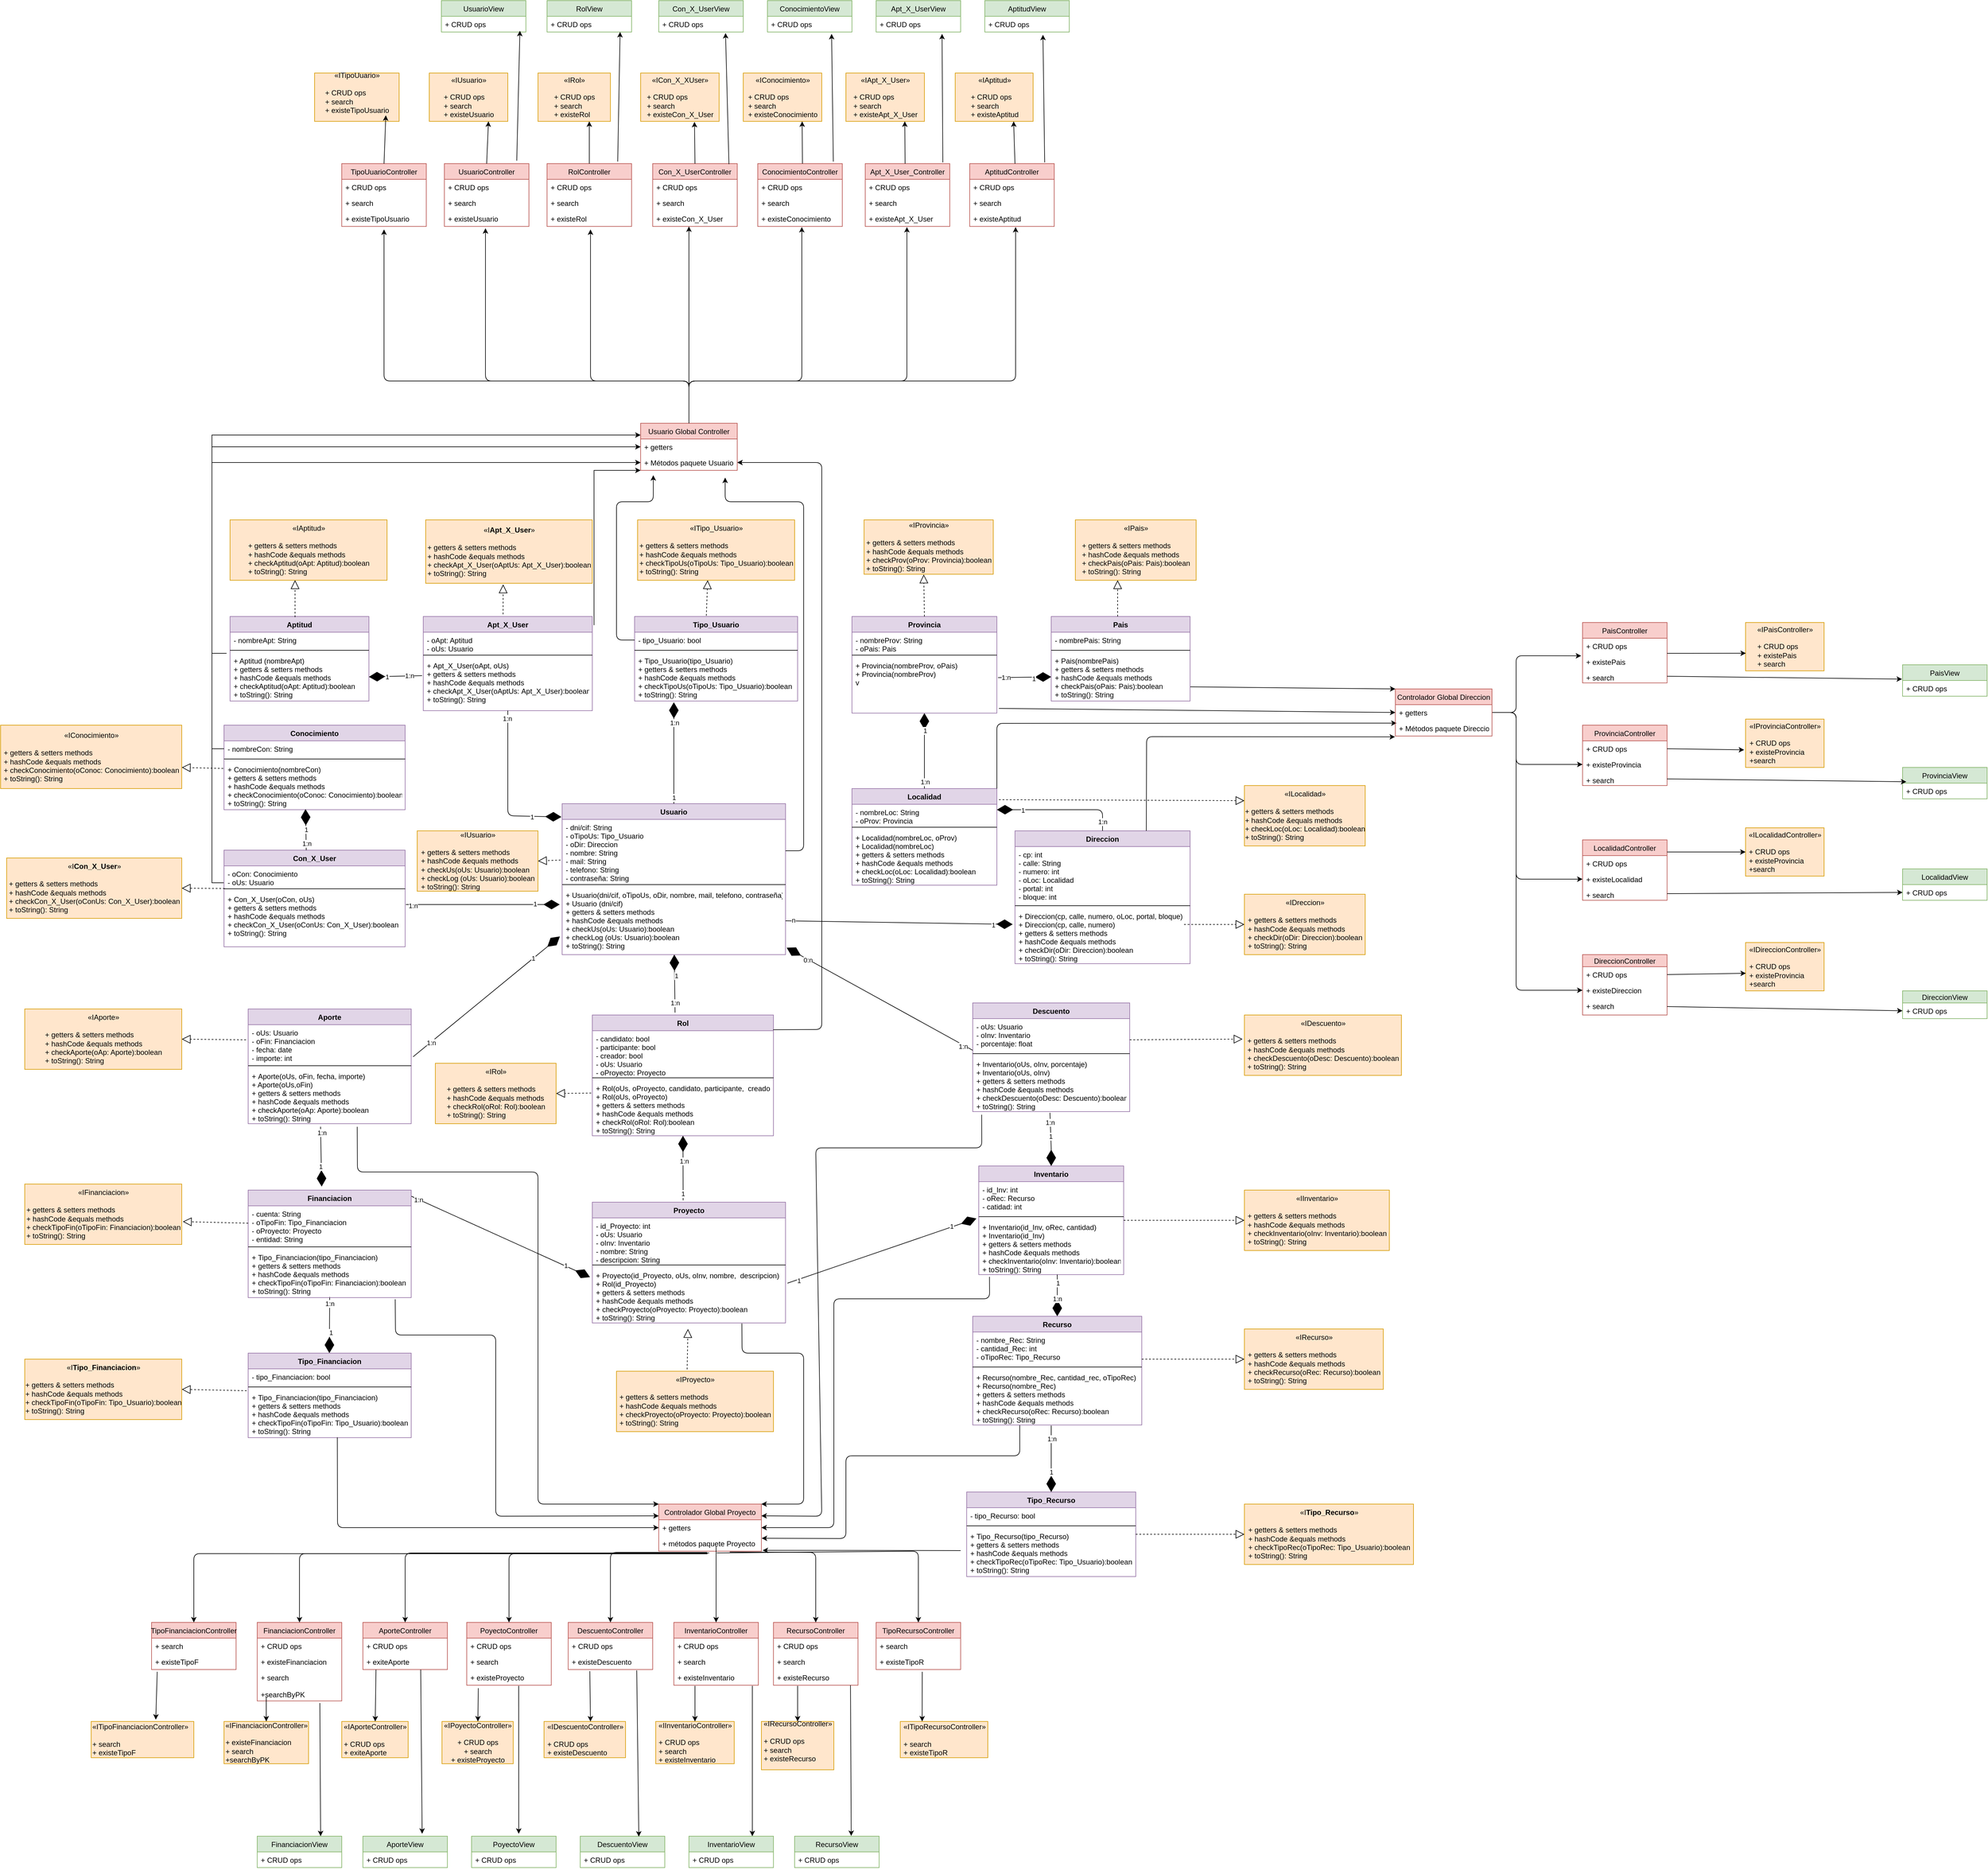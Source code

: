 <mxfile version="13.1.2" type="device"><diagram id="C5RBs43oDa-KdzZeNtuy" name="Page-1"><mxGraphModel dx="7867" dy="5099" grid="1" gridSize="10" guides="1" tooltips="1" connect="1" arrows="1" fold="1" page="1" pageScale="1" pageWidth="827" pageHeight="1169" math="0" shadow="0"><root><mxCell id="WIyWlLk6GJQsqaUBKTNV-0"/><mxCell id="WIyWlLk6GJQsqaUBKTNV-1" parent="WIyWlLk6GJQsqaUBKTNV-0"/><mxCell id="pz-RUufHQj2cTwU5txOP-21" value="Localidad" style="swimlane;fontStyle=1;align=center;verticalAlign=top;childLayout=stackLayout;horizontal=1;startSize=26;horizontalStack=0;resizeParent=1;resizeParentMax=0;resizeLast=0;collapsible=1;marginBottom=0;fillColor=#e1d5e7;strokeColor=#9673a6;" parent="WIyWlLk6GJQsqaUBKTNV-1" vertex="1"><mxGeometry x="1070" y="295" width="240" height="160" as="geometry"/></mxCell><mxCell id="pz-RUufHQj2cTwU5txOP-22" value="- nombreLoc: String&#10;- oProv: Provincia" style="text;strokeColor=none;fillColor=none;align=left;verticalAlign=top;spacingLeft=4;spacingRight=4;overflow=hidden;rotatable=0;points=[[0,0.5],[1,0.5]];portConstraint=eastwest;" parent="pz-RUufHQj2cTwU5txOP-21" vertex="1"><mxGeometry y="26" width="240" height="34" as="geometry"/></mxCell><mxCell id="pz-RUufHQj2cTwU5txOP-23" value="" style="line;strokeWidth=1;fillColor=none;align=left;verticalAlign=middle;spacingTop=-1;spacingLeft=3;spacingRight=3;rotatable=0;labelPosition=right;points=[];portConstraint=eastwest;" parent="pz-RUufHQj2cTwU5txOP-21" vertex="1"><mxGeometry y="60" width="240" height="8" as="geometry"/></mxCell><mxCell id="pz-RUufHQj2cTwU5txOP-24" value="+ Localidad(nombreLoc, oProv)&#10;+ Localidad(nombreLoc)&#10;+ getters &amp; setters methods&#10;+ hashCode &amp;equals methods&#10;+ checkLoc(oLoc: Localidad):boolean&#10;+ toString(): String" style="text;strokeColor=none;fillColor=none;align=left;verticalAlign=top;spacingLeft=4;spacingRight=4;overflow=hidden;rotatable=0;points=[[0,0.5],[1,0.5]];portConstraint=eastwest;" parent="pz-RUufHQj2cTwU5txOP-21" vertex="1"><mxGeometry y="68" width="240" height="92" as="geometry"/></mxCell><mxCell id="pz-RUufHQj2cTwU5txOP-34" value="Usuario" style="swimlane;fontStyle=1;align=center;verticalAlign=top;childLayout=stackLayout;horizontal=1;startSize=26;horizontalStack=0;resizeParent=1;resizeParentMax=0;resizeLast=0;collapsible=1;marginBottom=0;fillColor=#e1d5e7;strokeColor=#9673a6;" parent="WIyWlLk6GJQsqaUBKTNV-1" vertex="1"><mxGeometry x="590" y="320" width="370" height="250" as="geometry"/></mxCell><mxCell id="pz-RUufHQj2cTwU5txOP-35" value="- dni/cif: String&#10;- oTipoUs: Tipo_Usuario&#10;- oDir: Direccion&#10;- nombre: String&#10;- mail: String&#10;- telefono: String&#10;- contraseña: String" style="text;strokeColor=none;fillColor=none;align=left;verticalAlign=top;spacingLeft=4;spacingRight=4;overflow=hidden;rotatable=0;points=[[0,0.5],[1,0.5]];portConstraint=eastwest;" parent="pz-RUufHQj2cTwU5txOP-34" vertex="1"><mxGeometry y="26" width="370" height="104" as="geometry"/></mxCell><mxCell id="pz-RUufHQj2cTwU5txOP-36" value="" style="line;strokeWidth=1;fillColor=none;align=left;verticalAlign=middle;spacingTop=-1;spacingLeft=3;spacingRight=3;rotatable=0;labelPosition=right;points=[];portConstraint=eastwest;" parent="pz-RUufHQj2cTwU5txOP-34" vertex="1"><mxGeometry y="130" width="370" height="8" as="geometry"/></mxCell><mxCell id="pz-RUufHQj2cTwU5txOP-37" value="+ Usuario(dni/cif, oTipoUs, oDir, nombre, mail, telefono, contraseña)&#10;+ Usuario (dni/cif)&#10;+ getters &amp; setters methods&#10;+ hashCode &amp;equals methods&#10;+ checkUs(oUs: Usuario):boolean&#10;+ checkLog (oUs: Usuario):boolean&#10;+ toString(): String" style="text;strokeColor=none;fillColor=none;align=left;verticalAlign=top;spacingLeft=4;spacingRight=4;overflow=hidden;rotatable=0;points=[[0,0.5],[1,0.5]];portConstraint=eastwest;" parent="pz-RUufHQj2cTwU5txOP-34" vertex="1"><mxGeometry y="138" width="370" height="112" as="geometry"/></mxCell><mxCell id="pz-RUufHQj2cTwU5txOP-25" value="Direccion" style="swimlane;fontStyle=1;align=center;verticalAlign=top;childLayout=stackLayout;horizontal=1;startSize=26;horizontalStack=0;resizeParent=1;resizeParentMax=0;resizeLast=0;collapsible=1;marginBottom=0;fillColor=#e1d5e7;strokeColor=#9673a6;" parent="WIyWlLk6GJQsqaUBKTNV-1" vertex="1"><mxGeometry x="1340" y="365" width="290" height="220" as="geometry"/></mxCell><mxCell id="pz-RUufHQj2cTwU5txOP-26" value="- cp: int&#10;- calle: String&#10;- numero: int&#10;- oLoc: Localidad&#10;- portal: int&#10;- bloque: int" style="text;strokeColor=none;fillColor=none;align=left;verticalAlign=top;spacingLeft=4;spacingRight=4;overflow=hidden;rotatable=0;points=[[0,0.5],[1,0.5]];portConstraint=eastwest;" parent="pz-RUufHQj2cTwU5txOP-25" vertex="1"><mxGeometry y="26" width="290" height="94" as="geometry"/></mxCell><mxCell id="pz-RUufHQj2cTwU5txOP-27" value="" style="line;strokeWidth=1;fillColor=none;align=left;verticalAlign=middle;spacingTop=-1;spacingLeft=3;spacingRight=3;rotatable=0;labelPosition=right;points=[];portConstraint=eastwest;" parent="pz-RUufHQj2cTwU5txOP-25" vertex="1"><mxGeometry y="120" width="290" height="8" as="geometry"/></mxCell><mxCell id="pz-RUufHQj2cTwU5txOP-194" value="" style="endArrow=block;dashed=1;endFill=0;endSize=12;html=1;entryX=0;entryY=0.5;entryDx=0;entryDy=0;" parent="pz-RUufHQj2cTwU5txOP-25" target="pz-RUufHQj2cTwU5txOP-170" edge="1"><mxGeometry width="160" relative="1" as="geometry"><mxPoint x="280" y="155" as="sourcePoint"/><mxPoint x="440" y="155" as="targetPoint"/></mxGeometry></mxCell><mxCell id="pz-RUufHQj2cTwU5txOP-28" value="+ Direccion(cp, calle, numero, oLoc, portal, bloque)&#10;+ Direccion(cp, calle, numero)&#10;+ getters &amp; setters methods&#10;+ hashCode &amp;equals methods&#10;+ checkDir(oDir: Direccion):boolean&#10;+ toString(): String" style="text;strokeColor=none;fillColor=none;align=left;verticalAlign=top;spacingLeft=4;spacingRight=4;overflow=hidden;rotatable=0;points=[[0,0.5],[1,0.5]];portConstraint=eastwest;" parent="pz-RUufHQj2cTwU5txOP-25" vertex="1"><mxGeometry y="128" width="290" height="92" as="geometry"/></mxCell><mxCell id="pz-RUufHQj2cTwU5txOP-80" value="" style="endArrow=diamondThin;endFill=1;endSize=24;html=1;exitX=0.5;exitY=0;exitDx=0;exitDy=0;" parent="WIyWlLk6GJQsqaUBKTNV-1" source="pz-RUufHQj2cTwU5txOP-34" edge="1"><mxGeometry width="160" relative="1" as="geometry"><mxPoint x="740" y="240" as="sourcePoint"/><mxPoint x="775" y="152" as="targetPoint"/></mxGeometry></mxCell><mxCell id="pz-RUufHQj2cTwU5txOP-129" value="1:n" style="edgeLabel;html=1;align=center;verticalAlign=middle;resizable=0;points=[];" parent="pz-RUufHQj2cTwU5txOP-80" vertex="1" connectable="0"><mxGeometry x="0.595" y="-1" relative="1" as="geometry"><mxPoint as="offset"/></mxGeometry></mxCell><mxCell id="pz-RUufHQj2cTwU5txOP-130" value="1" style="edgeLabel;html=1;align=center;verticalAlign=middle;resizable=0;points=[];" parent="pz-RUufHQj2cTwU5txOP-80" vertex="1" connectable="0"><mxGeometry x="-0.881" relative="1" as="geometry"><mxPoint as="offset"/></mxGeometry></mxCell><mxCell id="pz-RUufHQj2cTwU5txOP-81" value="" style="endArrow=diamondThin;endFill=1;endSize=24;html=1;" parent="WIyWlLk6GJQsqaUBKTNV-1" source="pz-RUufHQj2cTwU5txOP-21" target="pz-RUufHQj2cTwU5txOP-19" edge="1"><mxGeometry width="160" relative="1" as="geometry"><mxPoint x="1190" y="220" as="sourcePoint"/><mxPoint x="1280" y="220" as="targetPoint"/></mxGeometry></mxCell><mxCell id="pz-RUufHQj2cTwU5txOP-124" value="1" style="edgeLabel;html=1;align=center;verticalAlign=middle;resizable=0;points=[];" parent="pz-RUufHQj2cTwU5txOP-81" vertex="1" connectable="0"><mxGeometry x="0.536" y="-1" relative="1" as="geometry"><mxPoint as="offset"/></mxGeometry></mxCell><mxCell id="pz-RUufHQj2cTwU5txOP-125" value="1:n" style="edgeLabel;html=1;align=center;verticalAlign=middle;resizable=0;points=[];" parent="pz-RUufHQj2cTwU5txOP-81" vertex="1" connectable="0"><mxGeometry x="-0.824" y="-1" relative="1" as="geometry"><mxPoint as="offset"/></mxGeometry></mxCell><mxCell id="pz-RUufHQj2cTwU5txOP-82" value="1:n" style="endArrow=diamondThin;endFill=1;endSize=24;html=1;" parent="WIyWlLk6GJQsqaUBKTNV-1" source="pz-RUufHQj2cTwU5txOP-25" edge="1"><mxGeometry x="-0.857" width="160" relative="1" as="geometry"><mxPoint x="1310" y="330" as="sourcePoint"/><mxPoint x="1310" y="330" as="targetPoint"/><Array as="points"><mxPoint x="1485" y="330"/></Array><mxPoint as="offset"/></mxGeometry></mxCell><mxCell id="pz-RUufHQj2cTwU5txOP-126" value="1" style="edgeLabel;html=1;align=center;verticalAlign=middle;resizable=0;points=[];" parent="pz-RUufHQj2cTwU5txOP-82" vertex="1" connectable="0"><mxGeometry x="0.591" y="1" relative="1" as="geometry"><mxPoint as="offset"/></mxGeometry></mxCell><mxCell id="pz-RUufHQj2cTwU5txOP-84" value="" style="endArrow=diamondThin;endFill=1;endSize=24;html=1;exitX=1;exitY=0.5;exitDx=0;exitDy=0;entryX=-0.013;entryY=0.292;entryDx=0;entryDy=0;entryPerimeter=0;" parent="WIyWlLk6GJQsqaUBKTNV-1" source="pz-RUufHQj2cTwU5txOP-37" target="pz-RUufHQj2cTwU5txOP-28" edge="1"><mxGeometry width="160" relative="1" as="geometry"><mxPoint x="1040" y="510" as="sourcePoint"/><mxPoint x="1200" y="510" as="targetPoint"/></mxGeometry></mxCell><mxCell id="pz-RUufHQj2cTwU5txOP-127" value="1" style="edgeLabel;html=1;align=center;verticalAlign=middle;resizable=0;points=[];" parent="pz-RUufHQj2cTwU5txOP-84" vertex="1" connectable="0"><mxGeometry x="0.829" y="-1" relative="1" as="geometry"><mxPoint as="offset"/></mxGeometry></mxCell><mxCell id="pz-RUufHQj2cTwU5txOP-128" value="n" style="edgeLabel;html=1;align=center;verticalAlign=middle;resizable=0;points=[];" parent="pz-RUufHQj2cTwU5txOP-84" vertex="1" connectable="0"><mxGeometry x="-0.931" y="1" relative="1" as="geometry"><mxPoint as="offset"/></mxGeometry></mxCell><mxCell id="pz-RUufHQj2cTwU5txOP-72" value="Aporte" style="swimlane;fontStyle=1;align=center;verticalAlign=top;childLayout=stackLayout;horizontal=1;startSize=26;horizontalStack=0;resizeParent=1;resizeParentMax=0;resizeLast=0;collapsible=1;marginBottom=0;fillColor=#e1d5e7;strokeColor=#9673a6;" parent="WIyWlLk6GJQsqaUBKTNV-1" vertex="1"><mxGeometry x="70" y="660" width="270" height="190" as="geometry"/></mxCell><mxCell id="pz-RUufHQj2cTwU5txOP-73" value="- oUs: Usuario&#10;- oFin: Financiacion&#10;- fecha: date&#10;- importe: int" style="text;strokeColor=none;fillColor=none;align=left;verticalAlign=top;spacingLeft=4;spacingRight=4;overflow=hidden;rotatable=0;points=[[0,0.5],[1,0.5]];portConstraint=eastwest;" parent="pz-RUufHQj2cTwU5txOP-72" vertex="1"><mxGeometry y="26" width="270" height="64" as="geometry"/></mxCell><mxCell id="pz-RUufHQj2cTwU5txOP-74" value="" style="line;strokeWidth=1;fillColor=none;align=left;verticalAlign=middle;spacingTop=-1;spacingLeft=3;spacingRight=3;rotatable=0;labelPosition=right;points=[];portConstraint=eastwest;" parent="pz-RUufHQj2cTwU5txOP-72" vertex="1"><mxGeometry y="90" width="270" height="8" as="geometry"/></mxCell><mxCell id="pz-RUufHQj2cTwU5txOP-75" value="+ Aporte(oUs, oFin, fecha, importe)&#10;+ Aporte(oUs,oFin)&#10;+ getters &amp; setters methods&#10;+ hashCode &amp;equals methods&#10;+ checkAporte(oAp: Aporte):boolean&#10;+ toString(): String" style="text;strokeColor=none;fillColor=none;align=left;verticalAlign=top;spacingLeft=4;spacingRight=4;overflow=hidden;rotatable=0;points=[[0,0.5],[1,0.5]];portConstraint=eastwest;" parent="pz-RUufHQj2cTwU5txOP-72" vertex="1"><mxGeometry y="98" width="270" height="92" as="geometry"/></mxCell><mxCell id="pz-RUufHQj2cTwU5txOP-16" value="Provincia" style="swimlane;fontStyle=1;align=center;verticalAlign=top;childLayout=stackLayout;horizontal=1;startSize=26;horizontalStack=0;resizeParent=1;resizeParentMax=0;resizeLast=0;collapsible=1;marginBottom=0;fillColor=#e1d5e7;strokeColor=#9673a6;" parent="WIyWlLk6GJQsqaUBKTNV-1" vertex="1"><mxGeometry x="1070" y="10" width="240" height="160" as="geometry"/></mxCell><mxCell id="pz-RUufHQj2cTwU5txOP-17" value="- nombreProv: String&#10;- oPais: Pais" style="text;strokeColor=none;fillColor=none;align=left;verticalAlign=top;spacingLeft=4;spacingRight=4;overflow=hidden;rotatable=0;points=[[0,0.5],[1,0.5]];portConstraint=eastwest;" parent="pz-RUufHQj2cTwU5txOP-16" vertex="1"><mxGeometry y="26" width="240" height="34" as="geometry"/></mxCell><mxCell id="pz-RUufHQj2cTwU5txOP-18" value="" style="line;strokeWidth=1;fillColor=none;align=left;verticalAlign=middle;spacingTop=-1;spacingLeft=3;spacingRight=3;rotatable=0;labelPosition=right;points=[];portConstraint=eastwest;" parent="pz-RUufHQj2cTwU5txOP-16" vertex="1"><mxGeometry y="60" width="240" height="8" as="geometry"/></mxCell><mxCell id="pz-RUufHQj2cTwU5txOP-55" value="" style="endArrow=diamondThin;endFill=1;endSize=24;html=1;exitX=1.008;exitY=0.362;exitDx=0;exitDy=0;exitPerimeter=0;" parent="pz-RUufHQj2cTwU5txOP-16" source="pz-RUufHQj2cTwU5txOP-19" edge="1"><mxGeometry width="160" relative="1" as="geometry"><mxPoint x="230" y="100" as="sourcePoint"/><mxPoint x="330" y="100" as="targetPoint"/></mxGeometry></mxCell><mxCell id="pz-RUufHQj2cTwU5txOP-122" value="1:n" style="edgeLabel;html=1;align=center;verticalAlign=middle;resizable=0;points=[];" parent="pz-RUufHQj2cTwU5txOP-55" vertex="1" connectable="0"><mxGeometry x="-0.703" relative="1" as="geometry"><mxPoint as="offset"/></mxGeometry></mxCell><mxCell id="pz-RUufHQj2cTwU5txOP-123" value="1" style="edgeLabel;html=1;align=center;verticalAlign=middle;resizable=0;points=[];" parent="pz-RUufHQj2cTwU5txOP-55" vertex="1" connectable="0"><mxGeometry x="0.341" y="-2" relative="1" as="geometry"><mxPoint as="offset"/></mxGeometry></mxCell><mxCell id="pz-RUufHQj2cTwU5txOP-19" value="+ Provincia(nombreProv, oPais)&#10;+ Provincia(nombreProv)&#10;v" style="text;strokeColor=none;fillColor=none;align=left;verticalAlign=top;spacingLeft=4;spacingRight=4;overflow=hidden;rotatable=0;points=[[0,0.5],[1,0.5]];portConstraint=eastwest;" parent="pz-RUufHQj2cTwU5txOP-16" vertex="1"><mxGeometry y="68" width="240" height="92" as="geometry"/></mxCell><mxCell id="pz-RUufHQj2cTwU5txOP-12" value="Pais" style="swimlane;fontStyle=1;align=center;verticalAlign=top;childLayout=stackLayout;horizontal=1;startSize=26;horizontalStack=0;resizeParent=1;resizeParentMax=0;resizeLast=0;collapsible=1;marginBottom=0;fillColor=#e1d5e7;strokeColor=#9673a6;" parent="WIyWlLk6GJQsqaUBKTNV-1" vertex="1"><mxGeometry x="1400" y="10" width="230" height="140" as="geometry"/></mxCell><mxCell id="pz-RUufHQj2cTwU5txOP-192" value="" style="endArrow=block;dashed=1;endFill=0;endSize=12;html=1;entryX=0.35;entryY=0.999;entryDx=0;entryDy=0;entryPerimeter=0;" parent="pz-RUufHQj2cTwU5txOP-12" target="pz-RUufHQj2cTwU5txOP-157" edge="1"><mxGeometry width="160" relative="1" as="geometry"><mxPoint x="110" as="sourcePoint"/><mxPoint x="270" as="targetPoint"/></mxGeometry></mxCell><mxCell id="pz-RUufHQj2cTwU5txOP-13" value="- nombrePais: String" style="text;strokeColor=none;fillColor=none;align=left;verticalAlign=top;spacingLeft=4;spacingRight=4;overflow=hidden;rotatable=0;points=[[0,0.5],[1,0.5]];portConstraint=eastwest;" parent="pz-RUufHQj2cTwU5txOP-12" vertex="1"><mxGeometry y="26" width="230" height="26" as="geometry"/></mxCell><mxCell id="pz-RUufHQj2cTwU5txOP-14" value="" style="line;strokeWidth=1;fillColor=none;align=left;verticalAlign=middle;spacingTop=-1;spacingLeft=3;spacingRight=3;rotatable=0;labelPosition=right;points=[];portConstraint=eastwest;" parent="pz-RUufHQj2cTwU5txOP-12" vertex="1"><mxGeometry y="52" width="230" height="8" as="geometry"/></mxCell><mxCell id="pz-RUufHQj2cTwU5txOP-15" value="+ Pais(nombrePais)&#10;+ getters &amp; setters methods&#10;+ hashCode &amp;equals methods&#10;+ checkPais(oPais: Pais):boolean&#10;+ toString(): String" style="text;strokeColor=none;fillColor=none;align=left;verticalAlign=top;spacingLeft=4;spacingRight=4;overflow=hidden;rotatable=0;points=[[0,0.5],[1,0.5]];portConstraint=eastwest;" parent="pz-RUufHQj2cTwU5txOP-12" vertex="1"><mxGeometry y="60" width="230" height="80" as="geometry"/></mxCell><mxCell id="pz-RUufHQj2cTwU5txOP-4" value="Aptitud" style="swimlane;fontStyle=1;align=center;verticalAlign=top;childLayout=stackLayout;horizontal=1;startSize=26;horizontalStack=0;resizeParent=1;resizeParentMax=0;resizeLast=0;collapsible=1;marginBottom=0;fillColor=#e1d5e7;strokeColor=#9673a6;" parent="WIyWlLk6GJQsqaUBKTNV-1" vertex="1"><mxGeometry x="40" y="10" width="230" height="140" as="geometry"/></mxCell><mxCell id="pz-RUufHQj2cTwU5txOP-5" value="- nombreApt: String" style="text;strokeColor=none;fillColor=none;align=left;verticalAlign=top;spacingLeft=4;spacingRight=4;overflow=hidden;rotatable=0;points=[[0,0.5],[1,0.5]];portConstraint=eastwest;" parent="pz-RUufHQj2cTwU5txOP-4" vertex="1"><mxGeometry y="26" width="230" height="26" as="geometry"/></mxCell><mxCell id="pz-RUufHQj2cTwU5txOP-6" value="" style="line;strokeWidth=1;fillColor=none;align=left;verticalAlign=middle;spacingTop=-1;spacingLeft=3;spacingRight=3;rotatable=0;labelPosition=right;points=[];portConstraint=eastwest;" parent="pz-RUufHQj2cTwU5txOP-4" vertex="1"><mxGeometry y="52" width="230" height="8" as="geometry"/></mxCell><mxCell id="pz-RUufHQj2cTwU5txOP-7" value="+ Aptitud (nombreApt)&#10;+ getters &amp; setters methods&#10;+ hashCode &amp;equals methods&#10;+ checkAptitud(oApt: Aptitud):boolean&#10;+ toString(): String" style="text;strokeColor=none;fillColor=none;align=left;verticalAlign=top;spacingLeft=4;spacingRight=4;overflow=hidden;rotatable=0;points=[[0,0.5],[1,0.5]];portConstraint=eastwest;" parent="pz-RUufHQj2cTwU5txOP-4" vertex="1"><mxGeometry y="60" width="230" height="80" as="geometry"/></mxCell><mxCell id="pz-RUufHQj2cTwU5txOP-112" value="Con_X_User" style="swimlane;fontStyle=1;align=center;verticalAlign=top;childLayout=stackLayout;horizontal=1;startSize=26;horizontalStack=0;resizeParent=1;resizeParentMax=0;resizeLast=0;collapsible=1;marginBottom=0;fillColor=#e1d5e7;strokeColor=#9673a6;" parent="WIyWlLk6GJQsqaUBKTNV-1" vertex="1"><mxGeometry x="30" y="397" width="300" height="160" as="geometry"/></mxCell><mxCell id="pz-RUufHQj2cTwU5txOP-113" value="- oCon: Conocimiento&#10;- oUs: Usuario" style="text;strokeColor=none;fillColor=none;align=left;verticalAlign=top;spacingLeft=4;spacingRight=4;overflow=hidden;rotatable=0;points=[[0,0.5],[1,0.5]];portConstraint=eastwest;" parent="pz-RUufHQj2cTwU5txOP-112" vertex="1"><mxGeometry y="26" width="300" height="34" as="geometry"/></mxCell><mxCell id="pz-RUufHQj2cTwU5txOP-114" value="" style="line;strokeWidth=1;fillColor=none;align=left;verticalAlign=middle;spacingTop=-1;spacingLeft=3;spacingRight=3;rotatable=0;labelPosition=right;points=[];portConstraint=eastwest;" parent="pz-RUufHQj2cTwU5txOP-112" vertex="1"><mxGeometry y="60" width="300" height="8" as="geometry"/></mxCell><mxCell id="pz-RUufHQj2cTwU5txOP-115" value="+ Con_X_User(oCon, oUs)&#10;+ getters &amp; setters methods&#10;+ hashCode &amp;equals methods&#10;+ checkCon_X_User(oConUs: Con_X_User):boolean&#10;+ toString(): String" style="text;strokeColor=none;fillColor=none;align=left;verticalAlign=top;spacingLeft=4;spacingRight=4;overflow=hidden;rotatable=0;points=[[0,0.5],[1,0.5]];portConstraint=eastwest;" parent="pz-RUufHQj2cTwU5txOP-112" vertex="1"><mxGeometry y="68" width="300" height="92" as="geometry"/></mxCell><mxCell id="pz-RUufHQj2cTwU5txOP-30" value="Tipo_Usuario" style="swimlane;fontStyle=1;align=center;verticalAlign=top;childLayout=stackLayout;horizontal=1;startSize=26;horizontalStack=0;resizeParent=1;resizeParentMax=0;resizeLast=0;collapsible=1;marginBottom=0;fillColor=#e1d5e7;strokeColor=#9673a6;" parent="WIyWlLk6GJQsqaUBKTNV-1" vertex="1"><mxGeometry x="710" y="10" width="270" height="140" as="geometry"/></mxCell><mxCell id="pz-RUufHQj2cTwU5txOP-31" value="- tipo_Usuario: bool" style="text;strokeColor=none;fillColor=none;align=left;verticalAlign=top;spacingLeft=4;spacingRight=4;overflow=hidden;rotatable=0;points=[[0,0.5],[1,0.5]];portConstraint=eastwest;" parent="pz-RUufHQj2cTwU5txOP-30" vertex="1"><mxGeometry y="26" width="270" height="26" as="geometry"/></mxCell><mxCell id="pz-RUufHQj2cTwU5txOP-32" value="" style="line;strokeWidth=1;fillColor=none;align=left;verticalAlign=middle;spacingTop=-1;spacingLeft=3;spacingRight=3;rotatable=0;labelPosition=right;points=[];portConstraint=eastwest;" parent="pz-RUufHQj2cTwU5txOP-30" vertex="1"><mxGeometry y="52" width="270" height="8" as="geometry"/></mxCell><mxCell id="pz-RUufHQj2cTwU5txOP-33" value="+ Tipo_Usuario(tipo_Usuario)&#10;+ getters &amp; setters methods&#10;+ hashCode &amp;equals methods&#10;+ checkTipoUs(oTipoUs: Tipo_Usuario):boolean&#10;+ toString(): String" style="text;strokeColor=none;fillColor=none;align=left;verticalAlign=top;spacingLeft=4;spacingRight=4;overflow=hidden;rotatable=0;points=[[0,0.5],[1,0.5]];portConstraint=eastwest;" parent="pz-RUufHQj2cTwU5txOP-30" vertex="1"><mxGeometry y="60" width="270" height="80" as="geometry"/></mxCell><mxCell id="pz-RUufHQj2cTwU5txOP-104" value="Apt_X_User" style="swimlane;fontStyle=1;align=center;verticalAlign=top;childLayout=stackLayout;horizontal=1;startSize=26;horizontalStack=0;resizeParent=1;resizeParentMax=0;resizeLast=0;collapsible=1;marginBottom=0;fillColor=#e1d5e7;strokeColor=#9673a6;" parent="WIyWlLk6GJQsqaUBKTNV-1" vertex="1"><mxGeometry x="360" y="10" width="280" height="156" as="geometry"/></mxCell><mxCell id="pz-RUufHQj2cTwU5txOP-105" value="- oApt: Aptitud&#10;- oUs: Usuario" style="text;strokeColor=none;fillColor=none;align=left;verticalAlign=top;spacingLeft=4;spacingRight=4;overflow=hidden;rotatable=0;points=[[0,0.5],[1,0.5]];portConstraint=eastwest;" parent="pz-RUufHQj2cTwU5txOP-104" vertex="1"><mxGeometry y="26" width="280" height="34" as="geometry"/></mxCell><mxCell id="pz-RUufHQj2cTwU5txOP-106" value="" style="line;strokeWidth=1;fillColor=none;align=left;verticalAlign=middle;spacingTop=-1;spacingLeft=3;spacingRight=3;rotatable=0;labelPosition=right;points=[];portConstraint=eastwest;" parent="pz-RUufHQj2cTwU5txOP-104" vertex="1"><mxGeometry y="60" width="280" height="8" as="geometry"/></mxCell><mxCell id="pz-RUufHQj2cTwU5txOP-107" value="+ Apt_X_User(oApt, oUs)&#10;+ getters &amp; setters methods&#10;+ hashCode &amp;equals methods&#10;+ checkApt_X_User(oAptUs: Apt_X_User):boolean&#10;+ toString(): String" style="text;strokeColor=none;fillColor=none;align=left;verticalAlign=top;spacingLeft=4;spacingRight=4;overflow=hidden;rotatable=0;points=[[0,0.5],[1,0.5]];portConstraint=eastwest;" parent="pz-RUufHQj2cTwU5txOP-104" vertex="1"><mxGeometry y="68" width="280" height="88" as="geometry"/></mxCell><mxCell id="pz-RUufHQj2cTwU5txOP-8" value="Conocimiento" style="swimlane;fontStyle=1;align=center;verticalAlign=top;childLayout=stackLayout;horizontal=1;startSize=26;horizontalStack=0;resizeParent=1;resizeParentMax=0;resizeLast=0;collapsible=1;marginBottom=0;fillColor=#e1d5e7;strokeColor=#9673a6;gradientColor=none;swimlaneFillColor=none;" parent="WIyWlLk6GJQsqaUBKTNV-1" vertex="1"><mxGeometry x="30" y="190" width="300" height="140" as="geometry"/></mxCell><mxCell id="pz-RUufHQj2cTwU5txOP-9" value="- nombreCon: String" style="text;strokeColor=none;fillColor=none;align=left;verticalAlign=top;spacingLeft=4;spacingRight=4;overflow=hidden;rotatable=0;points=[[0,0.5],[1,0.5]];portConstraint=eastwest;" parent="pz-RUufHQj2cTwU5txOP-8" vertex="1"><mxGeometry y="26" width="300" height="26" as="geometry"/></mxCell><mxCell id="pz-RUufHQj2cTwU5txOP-10" value="" style="line;strokeWidth=1;fillColor=none;align=left;verticalAlign=middle;spacingTop=-1;spacingLeft=3;spacingRight=3;rotatable=0;labelPosition=right;points=[];portConstraint=eastwest;" parent="pz-RUufHQj2cTwU5txOP-8" vertex="1"><mxGeometry y="52" width="300" height="8" as="geometry"/></mxCell><mxCell id="pz-RUufHQj2cTwU5txOP-11" value="+ Conocimiento(nombreCon)&#10;+ getters &amp; setters methods&#10;+ hashCode &amp;equals methods&#10;+ checkConocimiento(oConoc: Conocimiento):boolean&#10;+ toString(): String" style="text;strokeColor=none;fillColor=none;align=left;verticalAlign=top;spacingLeft=4;spacingRight=4;overflow=hidden;rotatable=0;points=[[0,0.5],[1,0.5]];portConstraint=eastwest;" parent="pz-RUufHQj2cTwU5txOP-8" vertex="1"><mxGeometry y="60" width="300" height="80" as="geometry"/></mxCell><mxCell id="pz-RUufHQj2cTwU5txOP-76" value="Descuento" style="swimlane;fontStyle=1;align=center;verticalAlign=top;childLayout=stackLayout;horizontal=1;startSize=26;horizontalStack=0;resizeParent=1;resizeParentMax=0;resizeLast=0;collapsible=1;marginBottom=0;fillColor=#e1d5e7;strokeColor=#9673a6;" parent="WIyWlLk6GJQsqaUBKTNV-1" vertex="1"><mxGeometry x="1270" y="650" width="260" height="180" as="geometry"/></mxCell><mxCell id="pz-RUufHQj2cTwU5txOP-77" value="- oUs: Usuario&#10;- oInv: Inventario&#10;- porcentaje: float" style="text;strokeColor=none;fillColor=none;align=left;verticalAlign=top;spacingLeft=4;spacingRight=4;overflow=hidden;rotatable=0;points=[[0,0.5],[1,0.5]];portConstraint=eastwest;" parent="pz-RUufHQj2cTwU5txOP-76" vertex="1"><mxGeometry y="26" width="260" height="54" as="geometry"/></mxCell><mxCell id="pz-RUufHQj2cTwU5txOP-78" value="" style="line;strokeWidth=1;fillColor=none;align=left;verticalAlign=middle;spacingTop=-1;spacingLeft=3;spacingRight=3;rotatable=0;labelPosition=right;points=[];portConstraint=eastwest;" parent="pz-RUufHQj2cTwU5txOP-76" vertex="1"><mxGeometry y="80" width="260" height="8" as="geometry"/></mxCell><mxCell id="pz-RUufHQj2cTwU5txOP-79" value="+ Inventario(oUs, oInv, porcentaje)&#10;+ Inventario(oUs, oInv)&#10;+ getters &amp; setters methods&#10;+ hashCode &amp;equals methods&#10;+ checkDescuento(oDesc: Descuento):boolean&#10;+ toString(): String" style="text;strokeColor=none;fillColor=none;align=left;verticalAlign=top;spacingLeft=4;spacingRight=4;overflow=hidden;rotatable=0;points=[[0,0.5],[1,0.5]];portConstraint=eastwest;" parent="pz-RUufHQj2cTwU5txOP-76" vertex="1"><mxGeometry y="88" width="260" height="92" as="geometry"/></mxCell><mxCell id="AK7n4YxA1ahnMqxUvnvl-279" value="AptitudView" style="swimlane;fontStyle=0;childLayout=stackLayout;horizontal=1;startSize=26;fillColor=#d5e8d4;horizontalStack=0;resizeParent=1;resizeParentMax=0;resizeLast=0;collapsible=1;marginBottom=0;strokeColor=#82b366;" vertex="1" parent="WIyWlLk6GJQsqaUBKTNV-1"><mxGeometry x="1290" y="-1010" width="140" height="52" as="geometry"/></mxCell><mxCell id="AK7n4YxA1ahnMqxUvnvl-280" value="+ CRUD ops" style="text;strokeColor=none;fillColor=none;align=left;verticalAlign=top;spacingLeft=4;spacingRight=4;overflow=hidden;rotatable=0;points=[[0,0.5],[1,0.5]];portConstraint=eastwest;" vertex="1" parent="AK7n4YxA1ahnMqxUvnvl-279"><mxGeometry y="26" width="140" height="26" as="geometry"/></mxCell><mxCell id="AK7n4YxA1ahnMqxUvnvl-277" value="Apt_X_UserView" style="swimlane;fontStyle=0;childLayout=stackLayout;horizontal=1;startSize=26;fillColor=#d5e8d4;horizontalStack=0;resizeParent=1;resizeParentMax=0;resizeLast=0;collapsible=1;marginBottom=0;strokeColor=#82b366;" vertex="1" parent="WIyWlLk6GJQsqaUBKTNV-1"><mxGeometry x="1110" y="-1010" width="140" height="52" as="geometry"/></mxCell><mxCell id="AK7n4YxA1ahnMqxUvnvl-278" value="+ CRUD ops" style="text;strokeColor=none;fillColor=none;align=left;verticalAlign=top;spacingLeft=4;spacingRight=4;overflow=hidden;rotatable=0;points=[[0,0.5],[1,0.5]];portConstraint=eastwest;" vertex="1" parent="AK7n4YxA1ahnMqxUvnvl-277"><mxGeometry y="26" width="140" height="26" as="geometry"/></mxCell><mxCell id="AK7n4YxA1ahnMqxUvnvl-275" value="ConocimientoView" style="swimlane;fontStyle=0;childLayout=stackLayout;horizontal=1;startSize=26;fillColor=#d5e8d4;horizontalStack=0;resizeParent=1;resizeParentMax=0;resizeLast=0;collapsible=1;marginBottom=0;strokeColor=#82b366;" vertex="1" parent="WIyWlLk6GJQsqaUBKTNV-1"><mxGeometry x="930" y="-1010" width="140" height="52" as="geometry"/></mxCell><mxCell id="AK7n4YxA1ahnMqxUvnvl-276" value="+ CRUD ops" style="text;strokeColor=none;fillColor=none;align=left;verticalAlign=top;spacingLeft=4;spacingRight=4;overflow=hidden;rotatable=0;points=[[0,0.5],[1,0.5]];portConstraint=eastwest;" vertex="1" parent="AK7n4YxA1ahnMqxUvnvl-275"><mxGeometry y="26" width="140" height="26" as="geometry"/></mxCell><mxCell id="AK7n4YxA1ahnMqxUvnvl-273" value="Con_X_UserView" style="swimlane;fontStyle=0;childLayout=stackLayout;horizontal=1;startSize=26;fillColor=#d5e8d4;horizontalStack=0;resizeParent=1;resizeParentMax=0;resizeLast=0;collapsible=1;marginBottom=0;strokeColor=#82b366;" vertex="1" parent="WIyWlLk6GJQsqaUBKTNV-1"><mxGeometry x="750" y="-1010" width="140" height="52" as="geometry"/></mxCell><mxCell id="AK7n4YxA1ahnMqxUvnvl-274" value="+ CRUD ops" style="text;strokeColor=none;fillColor=none;align=left;verticalAlign=top;spacingLeft=4;spacingRight=4;overflow=hidden;rotatable=0;points=[[0,0.5],[1,0.5]];portConstraint=eastwest;" vertex="1" parent="AK7n4YxA1ahnMqxUvnvl-273"><mxGeometry y="26" width="140" height="26" as="geometry"/></mxCell><mxCell id="AK7n4YxA1ahnMqxUvnvl-271" value="RolView" style="swimlane;fontStyle=0;childLayout=stackLayout;horizontal=1;startSize=26;fillColor=#d5e8d4;horizontalStack=0;resizeParent=1;resizeParentMax=0;resizeLast=0;collapsible=1;marginBottom=0;strokeColor=#82b366;" vertex="1" parent="WIyWlLk6GJQsqaUBKTNV-1"><mxGeometry x="565" y="-1010" width="140" height="52" as="geometry"/></mxCell><mxCell id="AK7n4YxA1ahnMqxUvnvl-272" value="+ CRUD ops" style="text;strokeColor=none;fillColor=none;align=left;verticalAlign=top;spacingLeft=4;spacingRight=4;overflow=hidden;rotatable=0;points=[[0,0.5],[1,0.5]];portConstraint=eastwest;" vertex="1" parent="AK7n4YxA1ahnMqxUvnvl-271"><mxGeometry y="26" width="140" height="26" as="geometry"/></mxCell><mxCell id="AK7n4YxA1ahnMqxUvnvl-266" value="UsuarioView" style="swimlane;fontStyle=0;childLayout=stackLayout;horizontal=1;startSize=26;fillColor=#d5e8d4;horizontalStack=0;resizeParent=1;resizeParentMax=0;resizeLast=0;collapsible=1;marginBottom=0;strokeColor=#82b366;" vertex="1" parent="WIyWlLk6GJQsqaUBKTNV-1"><mxGeometry x="390" y="-1010" width="140" height="52" as="geometry"/></mxCell><mxCell id="AK7n4YxA1ahnMqxUvnvl-267" value="+ CRUD ops" style="text;strokeColor=none;fillColor=none;align=left;verticalAlign=top;spacingLeft=4;spacingRight=4;overflow=hidden;rotatable=0;points=[[0,0.5],[1,0.5]];portConstraint=eastwest;" vertex="1" parent="AK7n4YxA1ahnMqxUvnvl-266"><mxGeometry y="26" width="140" height="26" as="geometry"/></mxCell><mxCell id="pz-RUufHQj2cTwU5txOP-46" value="Tipo_Recurso" style="swimlane;fontStyle=1;align=center;verticalAlign=top;childLayout=stackLayout;horizontal=1;startSize=26;horizontalStack=0;resizeParent=1;resizeParentMax=0;resizeLast=0;collapsible=1;marginBottom=0;fillColor=#e1d5e7;strokeColor=#9673a6;" parent="WIyWlLk6GJQsqaUBKTNV-1" vertex="1"><mxGeometry x="1260" y="1460" width="280" height="140" as="geometry"/></mxCell><mxCell id="pz-RUufHQj2cTwU5txOP-47" value="- tipo_Recurso: bool" style="text;strokeColor=none;fillColor=none;align=left;verticalAlign=top;spacingLeft=4;spacingRight=4;overflow=hidden;rotatable=0;points=[[0,0.5],[1,0.5]];portConstraint=eastwest;" parent="pz-RUufHQj2cTwU5txOP-46" vertex="1"><mxGeometry y="26" width="280" height="26" as="geometry"/></mxCell><mxCell id="pz-RUufHQj2cTwU5txOP-48" value="" style="line;strokeWidth=1;fillColor=none;align=left;verticalAlign=middle;spacingTop=-1;spacingLeft=3;spacingRight=3;rotatable=0;labelPosition=right;points=[];portConstraint=eastwest;" parent="pz-RUufHQj2cTwU5txOP-46" vertex="1"><mxGeometry y="52" width="280" height="8" as="geometry"/></mxCell><mxCell id="pz-RUufHQj2cTwU5txOP-49" value="+ Tipo_Recurso(tipo_Recurso)&#10;+ getters &amp; setters methods&#10;+ hashCode &amp;equals methods&#10;+ checkTipoRec(oTipoRec: Tipo_Usuario):boolean&#10;+ toString(): String" style="text;strokeColor=none;fillColor=none;align=left;verticalAlign=top;spacingLeft=4;spacingRight=4;overflow=hidden;rotatable=0;points=[[0,0.5],[1,0.5]];portConstraint=eastwest;" parent="pz-RUufHQj2cTwU5txOP-46" vertex="1"><mxGeometry y="60" width="280" height="80" as="geometry"/></mxCell><mxCell id="pz-RUufHQj2cTwU5txOP-60" value="Inventario" style="swimlane;fontStyle=1;align=center;verticalAlign=top;childLayout=stackLayout;horizontal=1;startSize=26;horizontalStack=0;resizeParent=1;resizeParentMax=0;resizeLast=0;collapsible=1;marginBottom=0;fillColor=#e1d5e7;strokeColor=#9673a6;" parent="WIyWlLk6GJQsqaUBKTNV-1" vertex="1"><mxGeometry x="1280" y="920" width="240" height="180" as="geometry"/></mxCell><mxCell id="pz-RUufHQj2cTwU5txOP-61" value="- id_Inv: int&#10;- oRec: Recurso&#10;- catidad: int" style="text;strokeColor=none;fillColor=none;align=left;verticalAlign=top;spacingLeft=4;spacingRight=4;overflow=hidden;rotatable=0;points=[[0,0.5],[1,0.5]];portConstraint=eastwest;" parent="pz-RUufHQj2cTwU5txOP-60" vertex="1"><mxGeometry y="26" width="240" height="54" as="geometry"/></mxCell><mxCell id="pz-RUufHQj2cTwU5txOP-62" value="" style="line;strokeWidth=1;fillColor=none;align=left;verticalAlign=middle;spacingTop=-1;spacingLeft=3;spacingRight=3;rotatable=0;labelPosition=right;points=[];portConstraint=eastwest;" parent="pz-RUufHQj2cTwU5txOP-60" vertex="1"><mxGeometry y="80" width="240" height="8" as="geometry"/></mxCell><mxCell id="pz-RUufHQj2cTwU5txOP-63" value="+ Inventario(id_Inv, oRec, cantidad)&#10;+ Inventario(id_Inv)&#10;+ getters &amp; setters methods&#10;+ hashCode &amp;equals methods&#10;+ checkInventario(oInv: Inventario):boolean&#10;+ toString(): String" style="text;strokeColor=none;fillColor=none;align=left;verticalAlign=top;spacingLeft=4;spacingRight=4;overflow=hidden;rotatable=0;points=[[0,0.5],[1,0.5]];portConstraint=eastwest;" parent="pz-RUufHQj2cTwU5txOP-60" vertex="1"><mxGeometry y="88" width="240" height="92" as="geometry"/></mxCell><mxCell id="pz-RUufHQj2cTwU5txOP-87" value="" style="endArrow=diamondThin;endFill=1;endSize=24;html=1;entryX=0.5;entryY=0;entryDx=0;entryDy=0;" parent="WIyWlLk6GJQsqaUBKTNV-1" target="pz-RUufHQj2cTwU5txOP-46" edge="1"><mxGeometry width="160" relative="1" as="geometry"><mxPoint x="1400" y="1350" as="sourcePoint"/><mxPoint x="1620" y="1400" as="targetPoint"/></mxGeometry></mxCell><mxCell id="pz-RUufHQj2cTwU5txOP-148" value="1" style="edgeLabel;html=1;align=center;verticalAlign=middle;resizable=0;points=[];" parent="pz-RUufHQj2cTwU5txOP-87" vertex="1" connectable="0"><mxGeometry x="0.4" relative="1" as="geometry"><mxPoint as="offset"/></mxGeometry></mxCell><mxCell id="pz-RUufHQj2cTwU5txOP-149" value="1:n" style="edgeLabel;html=1;align=center;verticalAlign=middle;resizable=0;points=[];" parent="pz-RUufHQj2cTwU5txOP-87" vertex="1" connectable="0"><mxGeometry x="-0.6" y="1" relative="1" as="geometry"><mxPoint as="offset"/></mxGeometry></mxCell><mxCell id="pz-RUufHQj2cTwU5txOP-88" value="1:n" style="endArrow=diamondThin;endFill=1;endSize=24;html=1;entryX=0.5;entryY=0;entryDx=0;entryDy=0;" parent="WIyWlLk6GJQsqaUBKTNV-1" target="pz-RUufHQj2cTwU5txOP-56" edge="1"><mxGeometry x="0.159" width="160" relative="1" as="geometry"><mxPoint x="1410" y="1100" as="sourcePoint"/><mxPoint x="850" y="1110" as="targetPoint"/><mxPoint as="offset"/></mxGeometry></mxCell><mxCell id="pz-RUufHQj2cTwU5txOP-150" value="1" style="edgeLabel;html=1;align=center;verticalAlign=middle;resizable=0;points=[];" parent="pz-RUufHQj2cTwU5txOP-88" vertex="1" connectable="0"><mxGeometry x="-0.594" y="1" relative="1" as="geometry"><mxPoint as="offset"/></mxGeometry></mxCell><mxCell id="pz-RUufHQj2cTwU5txOP-56" value="Recurso" style="swimlane;fontStyle=1;align=center;verticalAlign=top;childLayout=stackLayout;horizontal=1;startSize=26;horizontalStack=0;resizeParent=1;resizeParentMax=0;resizeLast=0;collapsible=1;marginBottom=0;fillColor=#e1d5e7;strokeColor=#9673a6;" parent="WIyWlLk6GJQsqaUBKTNV-1" vertex="1"><mxGeometry x="1270" y="1169" width="280" height="180" as="geometry"/></mxCell><mxCell id="pz-RUufHQj2cTwU5txOP-57" value="- nombre_Rec: String&#10;- cantidad_Rec: int&#10;- oTipoRec: Tipo_Recurso" style="text;strokeColor=none;fillColor=none;align=left;verticalAlign=top;spacingLeft=4;spacingRight=4;overflow=hidden;rotatable=0;points=[[0,0.5],[1,0.5]];portConstraint=eastwest;" parent="pz-RUufHQj2cTwU5txOP-56" vertex="1"><mxGeometry y="26" width="280" height="54" as="geometry"/></mxCell><mxCell id="pz-RUufHQj2cTwU5txOP-58" value="" style="line;strokeWidth=1;fillColor=none;align=left;verticalAlign=middle;spacingTop=-1;spacingLeft=3;spacingRight=3;rotatable=0;labelPosition=right;points=[];portConstraint=eastwest;" parent="pz-RUufHQj2cTwU5txOP-56" vertex="1"><mxGeometry y="80" width="280" height="8" as="geometry"/></mxCell><mxCell id="pz-RUufHQj2cTwU5txOP-59" value="+ Recurso(nombre_Rec, cantidad_rec, oTipoRec)&#10;+ Recurso(nombre_Rec)&#10;+ getters &amp; setters methods&#10;+ hashCode &amp;equals methods&#10;+ checkRecurso(oRec: Recurso):boolean&#10;+ toString(): String" style="text;strokeColor=none;fillColor=none;align=left;verticalAlign=top;spacingLeft=4;spacingRight=4;overflow=hidden;rotatable=0;points=[[0,0.5],[1,0.5]];portConstraint=eastwest;" parent="pz-RUufHQj2cTwU5txOP-56" vertex="1"><mxGeometry y="88" width="280" height="92" as="geometry"/></mxCell><mxCell id="pz-RUufHQj2cTwU5txOP-89" value="" style="endArrow=diamondThin;endFill=1;endSize=24;html=1;entryX=0.5;entryY=0;entryDx=0;entryDy=0;exitX=0.492;exitY=1.022;exitDx=0;exitDy=0;exitPerimeter=0;" parent="WIyWlLk6GJQsqaUBKTNV-1" source="pz-RUufHQj2cTwU5txOP-79" target="pz-RUufHQj2cTwU5txOP-60" edge="1"><mxGeometry width="160" relative="1" as="geometry"><mxPoint x="1400" y="861" as="sourcePoint"/><mxPoint x="1340" y="890" as="targetPoint"/><Array as="points"><mxPoint x="1400" y="890"/></Array></mxGeometry></mxCell><mxCell id="pz-RUufHQj2cTwU5txOP-151" value="1" style="edgeLabel;html=1;align=center;verticalAlign=middle;resizable=0;points=[];" parent="pz-RUufHQj2cTwU5txOP-89" vertex="1" connectable="0"><mxGeometry x="-0.356" y="-2" relative="1" as="geometry"><mxPoint x="2" y="10" as="offset"/></mxGeometry></mxCell><mxCell id="pz-RUufHQj2cTwU5txOP-152" value="1:n" style="edgeLabel;html=1;align=center;verticalAlign=middle;resizable=0;points=[];" parent="pz-RUufHQj2cTwU5txOP-89" vertex="1" connectable="0"><mxGeometry x="0.318" y="-42" relative="1" as="geometry"><mxPoint x="40" y="-42" as="offset"/></mxGeometry></mxCell><mxCell id="pz-RUufHQj2cTwU5txOP-90" value="" style="endArrow=diamondThin;endFill=1;endSize=24;html=1;entryX=1.005;entryY=0.897;entryDx=0;entryDy=0;entryPerimeter=0;exitX=0;exitY=0.971;exitDx=0;exitDy=0;exitPerimeter=0;" parent="WIyWlLk6GJQsqaUBKTNV-1" source="pz-RUufHQj2cTwU5txOP-77" target="pz-RUufHQj2cTwU5txOP-37" edge="1"><mxGeometry width="160" relative="1" as="geometry"><mxPoint x="1070" y="760" as="sourcePoint"/><mxPoint x="1230" y="760" as="targetPoint"/></mxGeometry></mxCell><mxCell id="pz-RUufHQj2cTwU5txOP-153" value="0:n" style="edgeLabel;html=1;align=center;verticalAlign=middle;resizable=0;points=[];" parent="pz-RUufHQj2cTwU5txOP-90" vertex="1" connectable="0"><mxGeometry x="0.774" y="1" relative="1" as="geometry"><mxPoint as="offset"/></mxGeometry></mxCell><mxCell id="pz-RUufHQj2cTwU5txOP-154" value="1:n" style="edgeLabel;html=1;align=center;verticalAlign=middle;resizable=0;points=[];" parent="pz-RUufHQj2cTwU5txOP-90" vertex="1" connectable="0"><mxGeometry x="-0.903" y="2" relative="1" as="geometry"><mxPoint as="offset"/></mxGeometry></mxCell><mxCell id="pz-RUufHQj2cTwU5txOP-50" value="Rol" style="swimlane;fontStyle=1;align=center;verticalAlign=top;childLayout=stackLayout;horizontal=1;startSize=26;horizontalStack=0;resizeParent=1;resizeParentMax=0;resizeLast=0;collapsible=1;marginBottom=0;fillColor=#e1d5e7;strokeColor=#9673a6;" parent="WIyWlLk6GJQsqaUBKTNV-1" vertex="1"><mxGeometry x="640" y="670" width="300" height="200" as="geometry"/></mxCell><mxCell id="pz-RUufHQj2cTwU5txOP-51" value="- candidato: bool&#10;- participante: bool&#10;- creador: bool&#10;- oUs: Usuario&#10;- oProyecto: Proyecto" style="text;strokeColor=none;fillColor=none;align=left;verticalAlign=top;spacingLeft=4;spacingRight=4;overflow=hidden;rotatable=0;points=[[0,0.5],[1,0.5]];portConstraint=eastwest;" parent="pz-RUufHQj2cTwU5txOP-50" vertex="1"><mxGeometry y="26" width="300" height="74" as="geometry"/></mxCell><mxCell id="pz-RUufHQj2cTwU5txOP-52" value="" style="line;strokeWidth=1;fillColor=none;align=left;verticalAlign=middle;spacingTop=-1;spacingLeft=3;spacingRight=3;rotatable=0;labelPosition=right;points=[];portConstraint=eastwest;" parent="pz-RUufHQj2cTwU5txOP-50" vertex="1"><mxGeometry y="100" width="300" height="8" as="geometry"/></mxCell><mxCell id="pz-RUufHQj2cTwU5txOP-53" value="+ Rol(oUs, oProyecto, candidato, participante,  creador)&#10;+ Rol(oUs, oProyecto)&#10;+ getters &amp; setters methods&#10;+ hashCode &amp;equals methods&#10;+ checkRol(oRol: Rol):boolean&#10;+ toString(): String" style="text;strokeColor=none;fillColor=none;align=left;verticalAlign=top;spacingLeft=4;spacingRight=4;overflow=hidden;rotatable=0;points=[[0,0.5],[1,0.5]];portConstraint=eastwest;" parent="pz-RUufHQj2cTwU5txOP-50" vertex="1"><mxGeometry y="108" width="300" height="92" as="geometry"/></mxCell><mxCell id="pz-RUufHQj2cTwU5txOP-92" value="" style="endArrow=diamondThin;endFill=1;endSize=24;html=1;" parent="WIyWlLk6GJQsqaUBKTNV-1" target="pz-RUufHQj2cTwU5txOP-37" edge="1"><mxGeometry width="160" relative="1" as="geometry"><mxPoint x="777" y="666" as="sourcePoint"/><mxPoint x="950" y="620" as="targetPoint"/></mxGeometry></mxCell><mxCell id="pz-RUufHQj2cTwU5txOP-155" value="1" style="edgeLabel;html=1;align=center;verticalAlign=middle;resizable=0;points=[];" parent="pz-RUufHQj2cTwU5txOP-92" vertex="1" connectable="0"><mxGeometry x="0.27" y="-3" relative="1" as="geometry"><mxPoint as="offset"/></mxGeometry></mxCell><mxCell id="pz-RUufHQj2cTwU5txOP-156" value="1:n" style="edgeLabel;html=1;align=center;verticalAlign=middle;resizable=0;points=[];" parent="pz-RUufHQj2cTwU5txOP-92" vertex="1" connectable="0"><mxGeometry x="-0.667" relative="1" as="geometry"><mxPoint as="offset"/></mxGeometry></mxCell><mxCell id="pz-RUufHQj2cTwU5txOP-64" value="Proyecto" style="swimlane;fontStyle=1;align=center;verticalAlign=top;childLayout=stackLayout;horizontal=1;startSize=26;horizontalStack=0;resizeParent=1;resizeParentMax=0;resizeLast=0;collapsible=1;marginBottom=0;fillColor=#e1d5e7;strokeColor=#9673a6;" parent="WIyWlLk6GJQsqaUBKTNV-1" vertex="1"><mxGeometry x="640" y="980" width="320" height="200" as="geometry"/></mxCell><mxCell id="pz-RUufHQj2cTwU5txOP-65" value="- id_Proyecto: int&#10;- oUs: Usuario &#10;- oInv: Inventario&#10;- nombre: String&#10;- descripcion: String" style="text;strokeColor=none;fillColor=none;align=left;verticalAlign=top;spacingLeft=4;spacingRight=4;overflow=hidden;rotatable=0;points=[[0,0.5],[1,0.5]];portConstraint=eastwest;" parent="pz-RUufHQj2cTwU5txOP-64" vertex="1"><mxGeometry y="26" width="320" height="74" as="geometry"/></mxCell><mxCell id="pz-RUufHQj2cTwU5txOP-66" value="" style="line;strokeWidth=1;fillColor=none;align=left;verticalAlign=middle;spacingTop=-1;spacingLeft=3;spacingRight=3;rotatable=0;labelPosition=right;points=[];portConstraint=eastwest;" parent="pz-RUufHQj2cTwU5txOP-64" vertex="1"><mxGeometry y="100" width="320" height="8" as="geometry"/></mxCell><mxCell id="pz-RUufHQj2cTwU5txOP-67" value="+ Proyecto(id_Proyecto, oUs, oInv, nombre,  descripcion)&#10;+ Rol(id_Proyecto)&#10;+ getters &amp; setters methods&#10;+ hashCode &amp;equals methods&#10;+ checkProyecto(oProyecto: Proyecto):boolean&#10;+ toString(): String" style="text;strokeColor=none;fillColor=none;align=left;verticalAlign=top;spacingLeft=4;spacingRight=4;overflow=hidden;rotatable=0;points=[[0,0.5],[1,0.5]];portConstraint=eastwest;" parent="pz-RUufHQj2cTwU5txOP-64" vertex="1"><mxGeometry y="108" width="320" height="92" as="geometry"/></mxCell><mxCell id="pz-RUufHQj2cTwU5txOP-93" value="" style="endArrow=diamondThin;endFill=1;endSize=24;html=1;exitX=0.47;exitY=-0.015;exitDx=0;exitDy=0;exitPerimeter=0;" parent="WIyWlLk6GJQsqaUBKTNV-1" source="pz-RUufHQj2cTwU5txOP-64" target="pz-RUufHQj2cTwU5txOP-53" edge="1"><mxGeometry width="160" relative="1" as="geometry"><mxPoint x="810" y="940" as="sourcePoint"/><mxPoint x="970" y="940" as="targetPoint"/></mxGeometry></mxCell><mxCell id="pz-RUufHQj2cTwU5txOP-146" value="1" style="edgeLabel;html=1;align=center;verticalAlign=middle;resizable=0;points=[];" parent="pz-RUufHQj2cTwU5txOP-93" vertex="1" connectable="0"><mxGeometry x="-0.794" y="1" relative="1" as="geometry"><mxPoint as="offset"/></mxGeometry></mxCell><mxCell id="pz-RUufHQj2cTwU5txOP-147" value="1:n" style="edgeLabel;html=1;align=center;verticalAlign=middle;resizable=0;points=[];" parent="pz-RUufHQj2cTwU5txOP-93" vertex="1" connectable="0"><mxGeometry x="0.215" y="-2" relative="1" as="geometry"><mxPoint as="offset"/></mxGeometry></mxCell><mxCell id="pz-RUufHQj2cTwU5txOP-99" value="" style="endArrow=diamondThin;endFill=1;endSize=24;html=1;exitX=0.5;exitY=0.988;exitDx=0;exitDy=0;exitPerimeter=0;" parent="WIyWlLk6GJQsqaUBKTNV-1" source="pz-RUufHQj2cTwU5txOP-71" edge="1"><mxGeometry width="160" relative="1" as="geometry"><mxPoint x="204.5" y="1134" as="sourcePoint"/><mxPoint x="204.5" y="1230" as="targetPoint"/></mxGeometry></mxCell><mxCell id="pz-RUufHQj2cTwU5txOP-140" value="1:n" style="edgeLabel;html=1;align=center;verticalAlign=middle;resizable=0;points=[];" parent="pz-RUufHQj2cTwU5txOP-99" vertex="1" connectable="0"><mxGeometry x="-0.764" relative="1" as="geometry"><mxPoint as="offset"/></mxGeometry></mxCell><mxCell id="pz-RUufHQj2cTwU5txOP-141" value="1" style="edgeLabel;html=1;align=center;verticalAlign=middle;resizable=0;points=[];" parent="pz-RUufHQj2cTwU5txOP-99" vertex="1" connectable="0"><mxGeometry x="0.268" y="2" relative="1" as="geometry"><mxPoint as="offset"/></mxGeometry></mxCell><mxCell id="pz-RUufHQj2cTwU5txOP-100" value="" style="endArrow=diamondThin;endFill=1;endSize=24;html=1;entryX=-0.012;entryY=0.175;entryDx=0;entryDy=0;entryPerimeter=0;" parent="WIyWlLk6GJQsqaUBKTNV-1" target="pz-RUufHQj2cTwU5txOP-67" edge="1"><mxGeometry width="160" relative="1" as="geometry"><mxPoint x="340" y="970" as="sourcePoint"/><mxPoint x="500" y="970" as="targetPoint"/></mxGeometry></mxCell><mxCell id="pz-RUufHQj2cTwU5txOP-142" value="1:n" style="edgeLabel;html=1;align=center;verticalAlign=middle;resizable=0;points=[];" parent="pz-RUufHQj2cTwU5txOP-100" vertex="1" connectable="0"><mxGeometry x="-0.92" relative="1" as="geometry"><mxPoint as="offset"/></mxGeometry></mxCell><mxCell id="pz-RUufHQj2cTwU5txOP-143" value="1" style="edgeLabel;html=1;align=center;verticalAlign=middle;resizable=0;points=[];" parent="pz-RUufHQj2cTwU5txOP-100" vertex="1" connectable="0"><mxGeometry x="0.727" y="1" relative="1" as="geometry"><mxPoint as="offset"/></mxGeometry></mxCell><mxCell id="pz-RUufHQj2cTwU5txOP-101" value="" style="endArrow=diamondThin;endFill=1;endSize=24;html=1;entryX=-0.016;entryY=-0.011;entryDx=0;entryDy=0;entryPerimeter=0;exitX=1.01;exitY=0.284;exitDx=0;exitDy=0;exitPerimeter=0;" parent="WIyWlLk6GJQsqaUBKTNV-1" source="pz-RUufHQj2cTwU5txOP-67" target="pz-RUufHQj2cTwU5txOP-63" edge="1"><mxGeometry width="160" relative="1" as="geometry"><mxPoint x="1060" y="1080" as="sourcePoint"/><mxPoint x="1220" y="1080" as="targetPoint"/></mxGeometry></mxCell><mxCell id="pz-RUufHQj2cTwU5txOP-144" value="1" style="edgeLabel;html=1;align=center;verticalAlign=middle;resizable=0;points=[];" parent="pz-RUufHQj2cTwU5txOP-101" vertex="1" connectable="0"><mxGeometry x="-0.884" y="-2" relative="1" as="geometry"><mxPoint as="offset"/></mxGeometry></mxCell><mxCell id="pz-RUufHQj2cTwU5txOP-145" value="1" style="edgeLabel;html=1;align=center;verticalAlign=middle;resizable=0;points=[];" parent="pz-RUufHQj2cTwU5txOP-101" vertex="1" connectable="0"><mxGeometry x="0.739" y="1" relative="1" as="geometry"><mxPoint as="offset"/></mxGeometry></mxCell><mxCell id="pz-RUufHQj2cTwU5txOP-102" value="" style="endArrow=diamondThin;endFill=1;endSize=24;html=1;exitX=0.444;exitY=1.054;exitDx=0;exitDy=0;exitPerimeter=0;entryX=0.451;entryY=-0.033;entryDx=0;entryDy=0;entryPerimeter=0;" parent="WIyWlLk6GJQsqaUBKTNV-1" source="pz-RUufHQj2cTwU5txOP-75" target="pz-RUufHQj2cTwU5txOP-68" edge="1"><mxGeometry width="160" relative="1" as="geometry"><mxPoint x="360" y="800" as="sourcePoint"/><mxPoint x="520" y="800" as="targetPoint"/></mxGeometry></mxCell><mxCell id="pz-RUufHQj2cTwU5txOP-138" value="1:n" style="edgeLabel;html=1;align=center;verticalAlign=middle;resizable=0;points=[];" parent="pz-RUufHQj2cTwU5txOP-102" vertex="1" connectable="0"><mxGeometry x="-0.797" y="2" relative="1" as="geometry"><mxPoint as="offset"/></mxGeometry></mxCell><mxCell id="pz-RUufHQj2cTwU5txOP-139" value="1" style="edgeLabel;html=1;align=center;verticalAlign=middle;resizable=0;points=[];" parent="pz-RUufHQj2cTwU5txOP-102" vertex="1" connectable="0"><mxGeometry x="0.331" y="-1" relative="1" as="geometry"><mxPoint as="offset"/></mxGeometry></mxCell><mxCell id="pz-RUufHQj2cTwU5txOP-103" value="" style="endArrow=diamondThin;endFill=1;endSize=24;html=1;exitX=1.012;exitY=0.83;exitDx=0;exitDy=0;exitPerimeter=0;entryX=-0.01;entryY=0.731;entryDx=0;entryDy=0;entryPerimeter=0;" parent="WIyWlLk6GJQsqaUBKTNV-1" source="pz-RUufHQj2cTwU5txOP-73" target="pz-RUufHQj2cTwU5txOP-37" edge="1"><mxGeometry width="160" relative="1" as="geometry"><mxPoint x="440" y="650" as="sourcePoint"/><mxPoint x="600" y="650" as="targetPoint"/></mxGeometry></mxCell><mxCell id="pz-RUufHQj2cTwU5txOP-136" value="1" style="edgeLabel;html=1;align=center;verticalAlign=middle;resizable=0;points=[];" parent="pz-RUufHQj2cTwU5txOP-103" vertex="1" connectable="0"><mxGeometry x="0.636" relative="1" as="geometry"><mxPoint as="offset"/></mxGeometry></mxCell><mxCell id="pz-RUufHQj2cTwU5txOP-137" value="1:n" style="edgeLabel;html=1;align=center;verticalAlign=middle;resizable=0;points=[];" parent="pz-RUufHQj2cTwU5txOP-103" vertex="1" connectable="0"><mxGeometry x="-0.76" y="-1" relative="1" as="geometry"><mxPoint as="offset"/></mxGeometry></mxCell><mxCell id="pz-RUufHQj2cTwU5txOP-42" value="Tipo_Financiacion" style="swimlane;fontStyle=1;align=center;verticalAlign=top;childLayout=stackLayout;horizontal=1;startSize=26;horizontalStack=0;resizeParent=1;resizeParentMax=0;resizeLast=0;collapsible=1;marginBottom=0;fillColor=#e1d5e7;strokeColor=#9673a6;" parent="WIyWlLk6GJQsqaUBKTNV-1" vertex="1"><mxGeometry x="70" y="1230" width="270" height="140" as="geometry"/></mxCell><mxCell id="pz-RUufHQj2cTwU5txOP-43" value="- tipo_Financiacion: bool" style="text;strokeColor=none;fillColor=none;align=left;verticalAlign=top;spacingLeft=4;spacingRight=4;overflow=hidden;rotatable=0;points=[[0,0.5],[1,0.5]];portConstraint=eastwest;" parent="pz-RUufHQj2cTwU5txOP-42" vertex="1"><mxGeometry y="26" width="270" height="26" as="geometry"/></mxCell><mxCell id="pz-RUufHQj2cTwU5txOP-44" value="" style="line;strokeWidth=1;fillColor=none;align=left;verticalAlign=middle;spacingTop=-1;spacingLeft=3;spacingRight=3;rotatable=0;labelPosition=right;points=[];portConstraint=eastwest;" parent="pz-RUufHQj2cTwU5txOP-42" vertex="1"><mxGeometry y="52" width="270" height="8" as="geometry"/></mxCell><mxCell id="pz-RUufHQj2cTwU5txOP-45" value="+ Tipo_Financiacion(tipo_Financiacion)&#10;+ getters &amp; setters methods&#10;+ hashCode &amp;equals methods&#10;+ checkTipoFin(oTipoFin: Tipo_Usuario):boolean&#10;+ toString(): String" style="text;strokeColor=none;fillColor=none;align=left;verticalAlign=top;spacingLeft=4;spacingRight=4;overflow=hidden;rotatable=0;points=[[0,0.5],[1,0.5]];portConstraint=eastwest;" parent="pz-RUufHQj2cTwU5txOP-42" vertex="1"><mxGeometry y="60" width="270" height="80" as="geometry"/></mxCell><mxCell id="pz-RUufHQj2cTwU5txOP-68" value="Financiacion" style="swimlane;fontStyle=1;align=center;verticalAlign=top;childLayout=stackLayout;horizontal=1;startSize=26;horizontalStack=0;resizeParent=1;resizeParentMax=0;resizeLast=0;collapsible=1;marginBottom=0;fillColor=#e1d5e7;strokeColor=#9673a6;" parent="WIyWlLk6GJQsqaUBKTNV-1" vertex="1"><mxGeometry x="70" y="960" width="270" height="178" as="geometry"/></mxCell><mxCell id="pz-RUufHQj2cTwU5txOP-69" value="- cuenta: String&#10;- oTipoFin: Tipo_Financiacion&#10;- oProyecto: Proyecto&#10;- entidad: String" style="text;strokeColor=none;fillColor=none;align=left;verticalAlign=top;spacingLeft=4;spacingRight=4;overflow=hidden;rotatable=0;points=[[0,0.5],[1,0.5]];portConstraint=eastwest;" parent="pz-RUufHQj2cTwU5txOP-68" vertex="1"><mxGeometry y="26" width="270" height="64" as="geometry"/></mxCell><mxCell id="pz-RUufHQj2cTwU5txOP-70" value="" style="line;strokeWidth=1;fillColor=none;align=left;verticalAlign=middle;spacingTop=-1;spacingLeft=3;spacingRight=3;rotatable=0;labelPosition=right;points=[];portConstraint=eastwest;" parent="pz-RUufHQj2cTwU5txOP-68" vertex="1"><mxGeometry y="90" width="270" height="8" as="geometry"/></mxCell><mxCell id="pz-RUufHQj2cTwU5txOP-71" value="+ Tipo_Financiacion(tipo_Financiacion)&#10;+ getters &amp; setters methods&#10;+ hashCode &amp;equals methods&#10;+ checkTipoFin(oTipoFin: Financiacion):boolean&#10;+ toString(): String" style="text;strokeColor=none;fillColor=none;align=left;verticalAlign=top;spacingLeft=4;spacingRight=4;overflow=hidden;rotatable=0;points=[[0,0.5],[1,0.5]];portConstraint=eastwest;" parent="pz-RUufHQj2cTwU5txOP-68" vertex="1"><mxGeometry y="98" width="270" height="80" as="geometry"/></mxCell><mxCell id="pz-RUufHQj2cTwU5txOP-116" value="1" style="endArrow=diamondThin;endFill=1;endSize=24;html=1;exitX=-0.007;exitY=0.341;exitDx=0;exitDy=0;exitPerimeter=0;entryX=1;entryY=0.5;entryDx=0;entryDy=0;" parent="WIyWlLk6GJQsqaUBKTNV-1" source="pz-RUufHQj2cTwU5txOP-107" target="pz-RUufHQj2cTwU5txOP-7" edge="1"><mxGeometry x="0.319" y="1" width="160" relative="1" as="geometry"><mxPoint x="290" y="220" as="sourcePoint"/><mxPoint x="270" y="100" as="targetPoint"/><mxPoint as="offset"/></mxGeometry></mxCell><mxCell id="pz-RUufHQj2cTwU5txOP-131" value="1:n" style="edgeLabel;html=1;align=center;verticalAlign=middle;resizable=0;points=[];" parent="pz-RUufHQj2cTwU5txOP-116" vertex="1" connectable="0"><mxGeometry x="-0.523" y="-1" relative="1" as="geometry"><mxPoint as="offset"/></mxGeometry></mxCell><mxCell id="pz-RUufHQj2cTwU5txOP-119" value="1" style="endArrow=diamondThin;endFill=1;endSize=24;html=1;exitX=0.5;exitY=1;exitDx=0;exitDy=0;exitPerimeter=0;entryX=-0.003;entryY=0.088;entryDx=0;entryDy=0;entryPerimeter=0;" parent="WIyWlLk6GJQsqaUBKTNV-1" source="pz-RUufHQj2cTwU5txOP-107" target="pz-RUufHQj2cTwU5txOP-34" edge="1"><mxGeometry x="0.324" y="40" width="160" relative="1" as="geometry"><mxPoint x="290" y="220" as="sourcePoint"/><mxPoint x="450" y="220" as="targetPoint"/><Array as="points"><mxPoint x="500" y="340"/></Array><mxPoint x="39" y="42" as="offset"/></mxGeometry></mxCell><mxCell id="pz-RUufHQj2cTwU5txOP-133" value="1:n" style="edgeLabel;html=1;align=center;verticalAlign=middle;resizable=0;points=[];" parent="pz-RUufHQj2cTwU5txOP-119" vertex="1" connectable="0"><mxGeometry x="-0.901" y="-1" relative="1" as="geometry"><mxPoint as="offset"/></mxGeometry></mxCell><mxCell id="pz-RUufHQj2cTwU5txOP-120" value="" style="endArrow=diamondThin;endFill=1;endSize=24;html=1;exitX=1.004;exitY=0.239;exitDx=0;exitDy=0;exitPerimeter=0;entryX=-0.011;entryY=0.259;entryDx=0;entryDy=0;entryPerimeter=0;" parent="WIyWlLk6GJQsqaUBKTNV-1" source="pz-RUufHQj2cTwU5txOP-115" target="pz-RUufHQj2cTwU5txOP-37" edge="1"><mxGeometry width="160" relative="1" as="geometry"><mxPoint x="290" y="220" as="sourcePoint"/><mxPoint x="450" y="220" as="targetPoint"/></mxGeometry></mxCell><mxCell id="pz-RUufHQj2cTwU5txOP-134" value="1" style="edgeLabel;html=1;align=center;verticalAlign=middle;resizable=0;points=[];" parent="pz-RUufHQj2cTwU5txOP-120" vertex="1" connectable="0"><mxGeometry x="0.679" y="1" relative="1" as="geometry"><mxPoint as="offset"/></mxGeometry></mxCell><mxCell id="pz-RUufHQj2cTwU5txOP-135" value="1:n" style="edgeLabel;html=1;align=center;verticalAlign=middle;resizable=0;points=[];" parent="pz-RUufHQj2cTwU5txOP-120" vertex="1" connectable="0"><mxGeometry x="-0.907" y="-2" relative="1" as="geometry"><mxPoint as="offset"/></mxGeometry></mxCell><mxCell id="pz-RUufHQj2cTwU5txOP-121" value="1" style="endArrow=diamondThin;endFill=1;endSize=24;html=1;exitX=0.454;exitY=0;exitDx=0;exitDy=0;exitPerimeter=0;entryX=0.45;entryY=0.988;entryDx=0;entryDy=0;entryPerimeter=0;" parent="WIyWlLk6GJQsqaUBKTNV-1" source="pz-RUufHQj2cTwU5txOP-112" target="pz-RUufHQj2cTwU5txOP-11" edge="1"><mxGeometry width="160" relative="1" as="geometry"><mxPoint x="290" y="220" as="sourcePoint"/><mxPoint x="450" y="220" as="targetPoint"/></mxGeometry></mxCell><mxCell id="pz-RUufHQj2cTwU5txOP-132" value="1:n" style="edgeLabel;html=1;align=center;verticalAlign=middle;resizable=0;points=[];" parent="pz-RUufHQj2cTwU5txOP-121" vertex="1" connectable="0"><mxGeometry x="-0.656" y="-1" relative="1" as="geometry"><mxPoint as="offset"/></mxGeometry></mxCell><mxCell id="pz-RUufHQj2cTwU5txOP-157" value="«IPais»&lt;br&gt;&lt;br&gt;&lt;div style=&quot;text-align: left&quot;&gt;&lt;span&gt;+ getters &amp;amp; setters methods&lt;/span&gt;&lt;/div&gt;&lt;span&gt;&lt;div style=&quot;text-align: left&quot;&gt;&lt;span&gt;+ hashCode &amp;amp;equals methods&lt;/span&gt;&lt;/div&gt;&lt;/span&gt;&lt;span&gt;&lt;div style=&quot;text-align: left&quot;&gt;&lt;span&gt;+ checkPais(oPais: Pais):boolean&lt;/span&gt;&lt;/div&gt;&lt;/span&gt;&lt;span&gt;&lt;div style=&quot;text-align: left&quot;&gt;&lt;span&gt;+ toString(): String&lt;/span&gt;&lt;/div&gt;&lt;/span&gt;" style="html=1;fillColor=#ffe6cc;strokeColor=#d79b00;" parent="WIyWlLk6GJQsqaUBKTNV-1" vertex="1"><mxGeometry x="1440" y="-150" width="200" height="100" as="geometry"/></mxCell><mxCell id="pz-RUufHQj2cTwU5txOP-159" value="«IProvincia»&lt;br&gt;&lt;br&gt;&lt;div style=&quot;text-align: left&quot;&gt;&lt;span&gt;+ getters &amp;amp; setters methods&lt;/span&gt;&lt;/div&gt;&lt;span&gt;&lt;div style=&quot;text-align: left&quot;&gt;&lt;span&gt;+ hashCode &amp;amp;equals methods&lt;/span&gt;&lt;/div&gt;&lt;/span&gt;&lt;span&gt;&lt;div style=&quot;text-align: left&quot;&gt;&lt;span&gt;+ checkProv(oProv: Provincia):boolean&lt;/span&gt;&lt;/div&gt;&lt;/span&gt;&lt;span&gt;&lt;div style=&quot;text-align: left&quot;&gt;&lt;span&gt;+ toString(): String&lt;/span&gt;&lt;/div&gt;&lt;/span&gt;" style="html=1;fillColor=#ffe6cc;strokeColor=#d79b00;" parent="WIyWlLk6GJQsqaUBKTNV-1" vertex="1"><mxGeometry x="1090" y="-150" width="214" height="90" as="geometry"/></mxCell><mxCell id="pz-RUufHQj2cTwU5txOP-160" value="«ITipo_Usuario»&lt;br&gt;&lt;br&gt;&lt;div style=&quot;text-align: left&quot;&gt;&lt;span&gt;+ getters &amp;amp; setters methods&lt;/span&gt;&lt;/div&gt;&lt;span&gt;&lt;div style=&quot;text-align: left&quot;&gt;&lt;span&gt;+ hashCode &amp;amp;equals methods&lt;/span&gt;&lt;/div&gt;&lt;/span&gt;&lt;span&gt;&lt;div style=&quot;text-align: left&quot;&gt;&lt;span&gt;+ checkTipoUs(oTipoUs: Tipo_Usuario):boolean&lt;/span&gt;&lt;/div&gt;&lt;/span&gt;&lt;span&gt;&lt;div style=&quot;text-align: left&quot;&gt;&lt;span&gt;+ toString(): String&lt;/span&gt;&lt;/div&gt;&lt;/span&gt;" style="html=1;fillColor=#ffe6cc;strokeColor=#d79b00;" parent="WIyWlLk6GJQsqaUBKTNV-1" vertex="1"><mxGeometry x="715" y="-150" width="260" height="100" as="geometry"/></mxCell><mxCell id="pz-RUufHQj2cTwU5txOP-161" value="«I&lt;span style=&quot;font-weight: 700&quot;&gt;Apt_X_User&lt;/span&gt;»&lt;br&gt;&lt;br&gt;&lt;div style=&quot;text-align: left&quot;&gt;&lt;span&gt;+ getters &amp;amp; setters methods&lt;/span&gt;&lt;/div&gt;&lt;span&gt;&lt;div style=&quot;text-align: left&quot;&gt;&lt;span&gt;+ hashCode &amp;amp;equals methods&lt;/span&gt;&lt;/div&gt;&lt;/span&gt;&lt;span&gt;&lt;div style=&quot;text-align: left&quot;&gt;&lt;span&gt;+ checkApt_X_User(oAptUs:&amp;nbsp;Apt_X_User):boolean&lt;/span&gt;&lt;/div&gt;&lt;/span&gt;&lt;span&gt;&lt;div style=&quot;text-align: left&quot;&gt;&lt;span&gt;+ toString(): String&lt;/span&gt;&lt;/div&gt;&lt;/span&gt;" style="html=1;fillColor=#ffe6cc;strokeColor=#d79b00;" parent="WIyWlLk6GJQsqaUBKTNV-1" vertex="1"><mxGeometry x="364" y="-150" width="276" height="105" as="geometry"/></mxCell><mxCell id="pz-RUufHQj2cTwU5txOP-162" value="«IAptitud»&lt;br&gt;&lt;br&gt;&lt;div style=&quot;text-align: left&quot;&gt;&lt;span&gt;+ getters &amp;amp; setters methods&lt;/span&gt;&lt;/div&gt;&lt;span&gt;&lt;div style=&quot;text-align: left&quot;&gt;&lt;span&gt;+ hashCode &amp;amp;equals methods&lt;/span&gt;&lt;/div&gt;&lt;/span&gt;&lt;span&gt;&lt;div style=&quot;text-align: left&quot;&gt;&lt;span&gt;+ checkAptitud(oApt: Aptitud):boolean&lt;/span&gt;&lt;/div&gt;&lt;/span&gt;&lt;span&gt;&lt;div style=&quot;text-align: left&quot;&gt;&lt;span&gt;+ toString(): String&lt;/span&gt;&lt;/div&gt;&lt;/span&gt;" style="html=1;fillColor=#ffe6cc;strokeColor=#d79b00;" parent="WIyWlLk6GJQsqaUBKTNV-1" vertex="1"><mxGeometry x="40" y="-150" width="260" height="100" as="geometry"/></mxCell><mxCell id="pz-RUufHQj2cTwU5txOP-163" value="«IConocimiento»&lt;br&gt;&lt;br&gt;&lt;div style=&quot;text-align: left&quot;&gt;&lt;span&gt;+ getters &amp;amp; setters methods&lt;/span&gt;&lt;/div&gt;&lt;span&gt;&lt;div style=&quot;text-align: left&quot;&gt;&lt;span&gt;+ hashCode &amp;amp;equals methods&lt;/span&gt;&lt;/div&gt;&lt;/span&gt;&lt;span&gt;&lt;div style=&quot;text-align: left&quot;&gt;&lt;span&gt;+ checkConocimiento(oConoc: Conocimiento):boolean&lt;/span&gt;&lt;/div&gt;&lt;/span&gt;&lt;span&gt;&lt;div style=&quot;text-align: left&quot;&gt;&lt;span&gt;+ toString(): String&lt;/span&gt;&lt;/div&gt;&lt;/span&gt;" style="html=1;fillColor=#ffe6cc;strokeColor=#d79b00;" parent="WIyWlLk6GJQsqaUBKTNV-1" vertex="1"><mxGeometry x="-340" y="190" width="300" height="105" as="geometry"/></mxCell><mxCell id="pz-RUufHQj2cTwU5txOP-165" value="«I&lt;span style=&quot;font-weight: 700&quot;&gt;Con_X_User&lt;/span&gt;»&lt;br&gt;&lt;br&gt;&lt;div style=&quot;text-align: left&quot;&gt;&lt;span&gt;+ getters &amp;amp; setters methods&lt;/span&gt;&lt;/div&gt;&lt;span&gt;&lt;div style=&quot;text-align: left&quot;&gt;&lt;span&gt;+ hashCode &amp;amp;equals methods&lt;/span&gt;&lt;/div&gt;&lt;/span&gt;&lt;span&gt;&lt;div style=&quot;text-align: left&quot;&gt;&lt;span&gt;+ checkCon_X_User(oConUs: Con_X_User):boolean&lt;/span&gt;&lt;/div&gt;&lt;/span&gt;&lt;span&gt;&lt;div style=&quot;text-align: left&quot;&gt;&lt;span&gt;+ toString(): String&lt;/span&gt;&lt;/div&gt;&lt;/span&gt;" style="html=1;fillColor=#ffe6cc;strokeColor=#d79b00;" parent="WIyWlLk6GJQsqaUBKTNV-1" vertex="1"><mxGeometry x="-330" y="410" width="290" height="100" as="geometry"/></mxCell><mxCell id="pz-RUufHQj2cTwU5txOP-166" value="«IAporte»&lt;br&gt;&lt;br&gt;&lt;div style=&quot;text-align: left&quot;&gt;&lt;span&gt;+ getters &amp;amp; setters methods&lt;/span&gt;&lt;/div&gt;&lt;span&gt;&lt;div style=&quot;text-align: left&quot;&gt;&lt;span&gt;+ hashCode &amp;amp;equals methods&lt;/span&gt;&lt;/div&gt;&lt;/span&gt;&lt;span&gt;&lt;div style=&quot;text-align: left&quot;&gt;&lt;span&gt;+ checkAporte(oAp: Aporte):boolean&lt;/span&gt;&lt;/div&gt;&lt;/span&gt;&lt;span&gt;&lt;div style=&quot;text-align: left&quot;&gt;&lt;span&gt;+ toString(): String&lt;/span&gt;&lt;/div&gt;&lt;/span&gt;" style="html=1;fillColor=#ffe6cc;strokeColor=#d79b00;" parent="WIyWlLk6GJQsqaUBKTNV-1" vertex="1"><mxGeometry x="-300" y="660" width="260" height="100" as="geometry"/></mxCell><mxCell id="pz-RUufHQj2cTwU5txOP-167" value="«IFinanciacion»&lt;br&gt;&lt;br&gt;&lt;div style=&quot;text-align: left&quot;&gt;&lt;span&gt;+ getters &amp;amp; setters methods&lt;/span&gt;&lt;/div&gt;&lt;span&gt;&lt;div style=&quot;text-align: left&quot;&gt;&lt;span&gt;+ hashCode &amp;amp;equals methods&lt;/span&gt;&lt;/div&gt;&lt;/span&gt;&lt;span&gt;&lt;div style=&quot;text-align: left&quot;&gt;&lt;span&gt;+ checkTipoFin(oTipoFin: Financiacion):boolean&lt;/span&gt;&lt;/div&gt;&lt;/span&gt;&lt;span&gt;&lt;div style=&quot;text-align: left&quot;&gt;&lt;span&gt;+ toString(): String&lt;/span&gt;&lt;/div&gt;&lt;/span&gt;" style="html=1;fillColor=#ffe6cc;strokeColor=#d79b00;" parent="WIyWlLk6GJQsqaUBKTNV-1" vertex="1"><mxGeometry x="-300" y="950" width="260" height="100" as="geometry"/></mxCell><mxCell id="pz-RUufHQj2cTwU5txOP-168" value="«I&lt;span style=&quot;font-weight: 700&quot;&gt;Tipo_Financiacion&lt;/span&gt;»&lt;br&gt;&lt;br&gt;&lt;div style=&quot;text-align: left&quot;&gt;&lt;span&gt;+ getters &amp;amp; setters methods&lt;/span&gt;&lt;/div&gt;&lt;span&gt;&lt;div style=&quot;text-align: left&quot;&gt;&lt;span&gt;+ hashCode &amp;amp;equals methods&lt;/span&gt;&lt;/div&gt;&lt;/span&gt;&lt;span&gt;&lt;div style=&quot;text-align: left&quot;&gt;&lt;span&gt;+ checkTipoFin(oTipoFin: Tipo_Usuario):boolean&lt;/span&gt;&lt;/div&gt;&lt;/span&gt;&lt;div style=&quot;text-align: left&quot;&gt;&lt;span&gt;+ toString(): String&lt;/span&gt;&lt;/div&gt;" style="html=1;fillColor=#ffe6cc;strokeColor=#d79b00;" parent="WIyWlLk6GJQsqaUBKTNV-1" vertex="1"><mxGeometry x="-300" y="1240" width="260" height="100" as="geometry"/></mxCell><mxCell id="pz-RUufHQj2cTwU5txOP-169" value="«ILocalidad»&lt;br&gt;&lt;br&gt;&lt;div style=&quot;text-align: left&quot;&gt;+ getters &amp;amp; setters methods&lt;br style=&quot;padding: 0px ; margin: 0px&quot;&gt;+ hashCode &amp;amp;equals methods&lt;br style=&quot;padding: 0px ; margin: 0px&quot;&gt;+ checkLoc(oLoc: Localidad):boolean&lt;br style=&quot;padding: 0px ; margin: 0px&quot;&gt;+ toString(): String&lt;br&gt;&lt;/div&gt;" style="html=1;fillColor=#ffe6cc;strokeColor=#d79b00;" parent="WIyWlLk6GJQsqaUBKTNV-1" vertex="1"><mxGeometry x="1720" y="290" width="200" height="100" as="geometry"/></mxCell><mxCell id="pz-RUufHQj2cTwU5txOP-170" value="«IDreccion»&lt;br&gt;&lt;br&gt;&lt;div style=&quot;text-align: left&quot;&gt;+ getters &amp;amp; setters methods&lt;br style=&quot;padding: 0px ; margin: 0px&quot;&gt;+ hashCode &amp;amp;equals methods&lt;br style=&quot;padding: 0px ; margin: 0px&quot;&gt;+ checkDir(oDir: Direccion):boolean&lt;br style=&quot;padding: 0px ; margin: 0px&quot;&gt;+ toString(): String&lt;br&gt;&lt;/div&gt;" style="html=1;fillColor=#ffe6cc;strokeColor=#d79b00;" parent="WIyWlLk6GJQsqaUBKTNV-1" vertex="1"><mxGeometry x="1720" y="470" width="200" height="100" as="geometry"/></mxCell><mxCell id="pz-RUufHQj2cTwU5txOP-171" value="«IDescuento»&lt;br&gt;&lt;br&gt;&lt;div style=&quot;text-align: left&quot;&gt;+ getters &amp;amp; setters methods&lt;br style=&quot;padding: 0px ; margin: 0px&quot;&gt;+ hashCode &amp;amp;equals methods&lt;br style=&quot;padding: 0px ; margin: 0px&quot;&gt;+ checkDescuento(oDesc: Descuento):boolean&lt;br style=&quot;padding: 0px ; margin: 0px&quot;&gt;+ toString(): String&lt;br&gt;&lt;/div&gt;" style="html=1;fillColor=#ffe6cc;strokeColor=#d79b00;" parent="WIyWlLk6GJQsqaUBKTNV-1" vertex="1"><mxGeometry x="1720" y="670" width="260" height="100" as="geometry"/></mxCell><mxCell id="pz-RUufHQj2cTwU5txOP-172" value="«IInventario»&lt;br&gt;&lt;br&gt;&lt;div style=&quot;text-align: left&quot;&gt;+ getters &amp;amp; setters methods&lt;br style=&quot;padding: 0px ; margin: 0px&quot;&gt;+ hashCode &amp;amp;equals methods&lt;br style=&quot;padding: 0px ; margin: 0px&quot;&gt;+ checkInventario(oInv: Inventario):boolean&lt;br style=&quot;padding: 0px ; margin: 0px&quot;&gt;+ toString(): String&lt;br&gt;&lt;/div&gt;" style="html=1;fillColor=#ffe6cc;strokeColor=#d79b00;" parent="WIyWlLk6GJQsqaUBKTNV-1" vertex="1"><mxGeometry x="1720" y="960" width="240" height="100" as="geometry"/></mxCell><mxCell id="pz-RUufHQj2cTwU5txOP-173" value="«IRecurso»&lt;br&gt;&lt;br&gt;&lt;div style=&quot;text-align: left&quot;&gt;+ getters &amp;amp; setters methods&lt;br style=&quot;padding: 0px ; margin: 0px&quot;&gt;+ hashCode &amp;amp;equals methods&lt;br style=&quot;padding: 0px ; margin: 0px&quot;&gt;+ checkRecurso(oRec: Recurso):boolean&lt;br style=&quot;padding: 0px ; margin: 0px&quot;&gt;+ toString(): String&lt;br&gt;&lt;/div&gt;" style="html=1;fillColor=#ffe6cc;strokeColor=#d79b00;" parent="WIyWlLk6GJQsqaUBKTNV-1" vertex="1"><mxGeometry x="1720" y="1190" width="230" height="100" as="geometry"/></mxCell><mxCell id="pz-RUufHQj2cTwU5txOP-174" value="«I&lt;span style=&quot;font-weight: 700&quot;&gt;Tipo_Recurso&lt;/span&gt;»&lt;br&gt;&lt;br&gt;&lt;div style=&quot;text-align: left&quot;&gt;+ getters &amp;amp; setters methods&lt;br style=&quot;padding: 0px ; margin: 0px&quot;&gt;+ hashCode &amp;amp;equals methods&lt;br style=&quot;padding: 0px ; margin: 0px&quot;&gt;+ checkTipoRec(oTipoRec: Tipo_Usuario):boolean&lt;br style=&quot;padding: 0px ; margin: 0px&quot;&gt;+ toString(): String&lt;br&gt;&lt;/div&gt;" style="html=1;fillColor=#ffe6cc;strokeColor=#d79b00;" parent="WIyWlLk6GJQsqaUBKTNV-1" vertex="1"><mxGeometry x="1720" y="1480" width="280" height="100" as="geometry"/></mxCell><mxCell id="pz-RUufHQj2cTwU5txOP-175" value="«IUsuario»&lt;br&gt;&lt;br&gt;&lt;div style=&quot;text-align: left&quot;&gt;+ getters &amp;amp; setters methods&lt;br style=&quot;padding: 0px ; margin: 0px&quot;&gt;+ hashCode &amp;amp;equals methods&lt;br style=&quot;padding: 0px ; margin: 0px&quot;&gt;+ checkUs(oUs: Usuario):boolean&lt;br style=&quot;padding: 0px ; margin: 0px&quot;&gt;+ checkLog (oUs: Usuario):boolean&lt;br style=&quot;padding: 0px ; margin: 0px&quot;&gt;+ toString(): String&lt;br&gt;&lt;/div&gt;" style="html=1;fillColor=#ffe6cc;strokeColor=#d79b00;" parent="WIyWlLk6GJQsqaUBKTNV-1" vertex="1"><mxGeometry x="350" y="365" width="200" height="100" as="geometry"/></mxCell><mxCell id="pz-RUufHQj2cTwU5txOP-176" value="«IRol»&lt;br&gt;&lt;br&gt;&lt;div style=&quot;text-align: left&quot;&gt;+ getters &amp;amp; setters methods&lt;br style=&quot;padding: 0px ; margin: 0px&quot;&gt;+ hashCode &amp;amp;equals methods&lt;br style=&quot;padding: 0px ; margin: 0px&quot;&gt;+ checkRol(oRol: Rol):boolean&lt;br style=&quot;padding: 0px ; margin: 0px&quot;&gt;+ toString(): String&lt;br&gt;&lt;/div&gt;" style="html=1;fillColor=#ffe6cc;strokeColor=#d79b00;" parent="WIyWlLk6GJQsqaUBKTNV-1" vertex="1"><mxGeometry x="380" y="750" width="200" height="100" as="geometry"/></mxCell><mxCell id="pz-RUufHQj2cTwU5txOP-177" value="«IProyecto»&lt;br&gt;&lt;br&gt;&lt;div style=&quot;text-align: left&quot;&gt;+ getters &amp;amp; setters methods&lt;br style=&quot;padding: 0px ; margin: 0px&quot;&gt;+ hashCode &amp;amp;equals methods&lt;br style=&quot;padding: 0px ; margin: 0px&quot;&gt;+ checkProyecto(oProyecto: Proyecto):boolean&lt;br style=&quot;padding: 0px ; margin: 0px&quot;&gt;+ toString(): String&lt;br&gt;&lt;/div&gt;" style="html=1;fillColor=#ffe6cc;strokeColor=#d79b00;" parent="WIyWlLk6GJQsqaUBKTNV-1" vertex="1"><mxGeometry x="680" y="1260" width="260" height="100" as="geometry"/></mxCell><mxCell id="pz-RUufHQj2cTwU5txOP-180" value="" style="endArrow=block;dashed=1;endFill=0;endSize=12;html=1;entryX=1;entryY=0.5;entryDx=0;entryDy=0;exitX=-0.007;exitY=0.648;exitDx=0;exitDy=0;exitPerimeter=0;" parent="WIyWlLk6GJQsqaUBKTNV-1" source="pz-RUufHQj2cTwU5txOP-35" target="pz-RUufHQj2cTwU5txOP-175" edge="1"><mxGeometry width="160" relative="1" as="geometry"><mxPoint x="570" y="450" as="sourcePoint"/><mxPoint x="590" y="420" as="targetPoint"/></mxGeometry></mxCell><mxCell id="pz-RUufHQj2cTwU5txOP-181" value="" style="endArrow=block;dashed=1;endFill=0;endSize=12;html=1;entryX=1;entryY=0.5;entryDx=0;entryDy=0;exitX=-0.006;exitY=0.231;exitDx=0;exitDy=0;exitPerimeter=0;" parent="WIyWlLk6GJQsqaUBKTNV-1" source="pz-RUufHQj2cTwU5txOP-53" target="pz-RUufHQj2cTwU5txOP-176" edge="1"><mxGeometry width="160" relative="1" as="geometry"><mxPoint x="620" y="840" as="sourcePoint"/><mxPoint x="640" y="800" as="targetPoint"/></mxGeometry></mxCell><mxCell id="pz-RUufHQj2cTwU5txOP-182" value="" style="endArrow=block;dashed=1;endFill=0;endSize=12;html=1;entryX=0.495;entryY=1.109;entryDx=0;entryDy=0;entryPerimeter=0;exitX=0.45;exitY=-0.031;exitDx=0;exitDy=0;exitPerimeter=0;" parent="WIyWlLk6GJQsqaUBKTNV-1" source="pz-RUufHQj2cTwU5txOP-177" target="pz-RUufHQj2cTwU5txOP-67" edge="1"><mxGeometry width="160" relative="1" as="geometry"><mxPoint x="860" y="1240" as="sourcePoint"/><mxPoint x="960" y="1260" as="targetPoint"/></mxGeometry></mxCell><mxCell id="pz-RUufHQj2cTwU5txOP-183" value="" style="endArrow=block;dashed=1;endFill=0;endSize=12;html=1;entryX=1;entryY=0.5;entryDx=0;entryDy=0;exitX=-0.009;exitY=0.028;exitDx=0;exitDy=0;exitPerimeter=0;" parent="WIyWlLk6GJQsqaUBKTNV-1" source="pz-RUufHQj2cTwU5txOP-45" target="pz-RUufHQj2cTwU5txOP-168" edge="1"><mxGeometry width="160" relative="1" as="geometry"><mxPoint y="1380" as="sourcePoint"/><mxPoint x="65" y="1300" as="targetPoint"/></mxGeometry></mxCell><mxCell id="pz-RUufHQj2cTwU5txOP-184" value="" style="endArrow=block;dashed=1;endFill=0;endSize=12;html=1;entryX=1.007;entryY=0.622;entryDx=0;entryDy=0;entryPerimeter=0;" parent="WIyWlLk6GJQsqaUBKTNV-1" source="pz-RUufHQj2cTwU5txOP-69" target="pz-RUufHQj2cTwU5txOP-167" edge="1"><mxGeometry width="160" relative="1" as="geometry"><mxPoint x="20" y="1050" as="sourcePoint"/><mxPoint x="70" y="1000" as="targetPoint"/></mxGeometry></mxCell><mxCell id="pz-RUufHQj2cTwU5txOP-185" value="" style="endArrow=block;dashed=1;endFill=0;endSize=12;html=1;entryX=1;entryY=0.5;entryDx=0;entryDy=0;exitX=-0.013;exitY=0.392;exitDx=0;exitDy=0;exitPerimeter=0;" parent="WIyWlLk6GJQsqaUBKTNV-1" source="pz-RUufHQj2cTwU5txOP-73" target="pz-RUufHQj2cTwU5txOP-166" edge="1"><mxGeometry width="160" relative="1" as="geometry"><mxPoint x="20" y="770" as="sourcePoint"/><mxPoint x="-20" y="710" as="targetPoint"/></mxGeometry></mxCell><mxCell id="pz-RUufHQj2cTwU5txOP-186" value="" style="endArrow=block;dashed=1;endFill=0;endSize=12;html=1;entryX=1;entryY=0.5;entryDx=0;entryDy=0;exitX=0.004;exitY=-0.049;exitDx=0;exitDy=0;exitPerimeter=0;" parent="WIyWlLk6GJQsqaUBKTNV-1" source="pz-RUufHQj2cTwU5txOP-115" target="pz-RUufHQj2cTwU5txOP-165" edge="1"><mxGeometry width="160" relative="1" as="geometry"><mxPoint x="-10" y="500" as="sourcePoint"/><mxPoint x="120" y="460" as="targetPoint"/></mxGeometry></mxCell><mxCell id="pz-RUufHQj2cTwU5txOP-187" value="" style="endArrow=block;dashed=1;endFill=0;endSize=12;html=1;entryX=1;entryY=0.667;entryDx=0;entryDy=0;entryPerimeter=0;exitX=-0.004;exitY=0.146;exitDx=0;exitDy=0;exitPerimeter=0;" parent="WIyWlLk6GJQsqaUBKTNV-1" source="pz-RUufHQj2cTwU5txOP-11" target="pz-RUufHQj2cTwU5txOP-163" edge="1"><mxGeometry width="160" relative="1" as="geometry"><mxPoint x="-10" y="290" as="sourcePoint"/><mxPoint x="30" y="250" as="targetPoint"/></mxGeometry></mxCell><mxCell id="pz-RUufHQj2cTwU5txOP-188" value="" style="endArrow=block;dashed=1;endFill=0;endSize=12;html=1;exitX=0.468;exitY=0.008;exitDx=0;exitDy=0;exitPerimeter=0;entryX=0.414;entryY=0.999;entryDx=0;entryDy=0;entryPerimeter=0;" parent="WIyWlLk6GJQsqaUBKTNV-1" source="pz-RUufHQj2cTwU5txOP-4" target="pz-RUufHQj2cTwU5txOP-162" edge="1"><mxGeometry width="160" relative="1" as="geometry"><mxPoint x="164" y="-50" as="sourcePoint"/><mxPoint x="210" y="-30" as="targetPoint"/></mxGeometry></mxCell><mxCell id="pz-RUufHQj2cTwU5txOP-189" value="" style="endArrow=block;dashed=1;endFill=0;endSize=12;html=1;exitX=0.472;exitY=-0.023;exitDx=0;exitDy=0;exitPerimeter=0;entryX=0.465;entryY=1.018;entryDx=0;entryDy=0;entryPerimeter=0;" parent="WIyWlLk6GJQsqaUBKTNV-1" source="pz-RUufHQj2cTwU5txOP-104" target="pz-RUufHQj2cTwU5txOP-161" edge="1"><mxGeometry width="160" relative="1" as="geometry"><mxPoint x="480" y="-40" as="sourcePoint"/><mxPoint x="550" y="-20" as="targetPoint"/></mxGeometry></mxCell><mxCell id="pz-RUufHQj2cTwU5txOP-190" value="" style="endArrow=block;dashed=1;endFill=0;endSize=12;html=1;exitX=0.44;exitY=-0.009;exitDx=0;exitDy=0;exitPerimeter=0;" parent="WIyWlLk6GJQsqaUBKTNV-1" source="pz-RUufHQj2cTwU5txOP-30" edge="1"><mxGeometry width="160" relative="1" as="geometry"><mxPoint x="830" y="-50" as="sourcePoint"/><mxPoint x="831" y="-50" as="targetPoint"/></mxGeometry></mxCell><mxCell id="pz-RUufHQj2cTwU5txOP-191" value="" style="endArrow=block;dashed=1;endFill=0;endSize=12;html=1;exitX=0.5;exitY=0;exitDx=0;exitDy=0;entryX=0.462;entryY=1.005;entryDx=0;entryDy=0;entryPerimeter=0;" parent="WIyWlLk6GJQsqaUBKTNV-1" source="pz-RUufHQj2cTwU5txOP-16" target="pz-RUufHQj2cTwU5txOP-159" edge="1"><mxGeometry width="160" relative="1" as="geometry"><mxPoint x="1190" y="-60" as="sourcePoint"/><mxPoint x="1194" y="-60" as="targetPoint"/></mxGeometry></mxCell><mxCell id="pz-RUufHQj2cTwU5txOP-193" value="" style="endArrow=block;dashed=1;endFill=0;endSize=12;html=1;entryX=0;entryY=0.25;entryDx=0;entryDy=0;exitX=1.014;exitY=0.115;exitDx=0;exitDy=0;exitPerimeter=0;" parent="WIyWlLk6GJQsqaUBKTNV-1" source="pz-RUufHQj2cTwU5txOP-21" target="pz-RUufHQj2cTwU5txOP-169" edge="1"><mxGeometry width="160" relative="1" as="geometry"><mxPoint x="1300" y="310" as="sourcePoint"/><mxPoint x="1460" y="310" as="targetPoint"/></mxGeometry></mxCell><mxCell id="pz-RUufHQj2cTwU5txOP-195" value="" style="endArrow=block;dashed=1;endFill=0;endSize=12;html=1;entryX=-0.012;entryY=0.399;entryDx=0;entryDy=0;entryPerimeter=0;exitX=1;exitY=0.649;exitDx=0;exitDy=0;exitPerimeter=0;" parent="WIyWlLk6GJQsqaUBKTNV-1" source="pz-RUufHQj2cTwU5txOP-77" target="pz-RUufHQj2cTwU5txOP-171" edge="1"><mxGeometry width="160" relative="1" as="geometry"><mxPoint x="1520" y="710" as="sourcePoint"/><mxPoint x="1680" y="710" as="targetPoint"/></mxGeometry></mxCell><mxCell id="pz-RUufHQj2cTwU5txOP-196" value="" style="endArrow=block;dashed=1;endFill=0;endSize=12;html=1;entryX=0;entryY=0.5;entryDx=0;entryDy=0;" parent="WIyWlLk6GJQsqaUBKTNV-1" target="pz-RUufHQj2cTwU5txOP-172" edge="1"><mxGeometry width="160" relative="1" as="geometry"><mxPoint x="1520" y="1010" as="sourcePoint"/><mxPoint x="1680" y="1010" as="targetPoint"/></mxGeometry></mxCell><mxCell id="pz-RUufHQj2cTwU5txOP-197" value="" style="endArrow=block;dashed=1;endFill=0;endSize=12;html=1;entryX=0;entryY=0.5;entryDx=0;entryDy=0;" parent="WIyWlLk6GJQsqaUBKTNV-1" target="pz-RUufHQj2cTwU5txOP-173" edge="1"><mxGeometry width="160" relative="1" as="geometry"><mxPoint x="1550" y="1240" as="sourcePoint"/><mxPoint x="1710" y="1240" as="targetPoint"/></mxGeometry></mxCell><mxCell id="pz-RUufHQj2cTwU5txOP-199" value="" style="endArrow=block;dashed=1;endFill=0;endSize=12;html=1;entryX=0;entryY=0.5;entryDx=0;entryDy=0;" parent="WIyWlLk6GJQsqaUBKTNV-1" target="pz-RUufHQj2cTwU5txOP-174" edge="1"><mxGeometry width="160" relative="1" as="geometry"><mxPoint x="1540" y="1530" as="sourcePoint"/><mxPoint x="1700" y="1530" as="targetPoint"/></mxGeometry></mxCell><mxCell id="AK7n4YxA1ahnMqxUvnvl-16" value="Controlador Global Proyecto" style="swimlane;fontStyle=0;childLayout=stackLayout;horizontal=1;startSize=26;fillColor=#f8cecc;horizontalStack=0;resizeParent=1;resizeParentMax=0;resizeLast=0;collapsible=1;marginBottom=0;strokeColor=#b85450;" vertex="1" parent="WIyWlLk6GJQsqaUBKTNV-1"><mxGeometry x="750" y="1480" width="170" height="78" as="geometry"/></mxCell><mxCell id="AK7n4YxA1ahnMqxUvnvl-17" value="+ getters" style="text;strokeColor=none;fillColor=none;align=left;verticalAlign=top;spacingLeft=4;spacingRight=4;overflow=hidden;rotatable=0;points=[[0,0.5],[1,0.5]];portConstraint=eastwest;" vertex="1" parent="AK7n4YxA1ahnMqxUvnvl-16"><mxGeometry y="26" width="170" height="26" as="geometry"/></mxCell><mxCell id="AK7n4YxA1ahnMqxUvnvl-18" value="+ métodos paquete Proyecto" style="text;strokeColor=none;fillColor=none;align=left;verticalAlign=top;spacingLeft=4;spacingRight=4;overflow=hidden;rotatable=0;points=[[0,0.5],[1,0.5]];portConstraint=eastwest;" vertex="1" parent="AK7n4YxA1ahnMqxUvnvl-16"><mxGeometry y="52" width="170" height="26" as="geometry"/></mxCell><mxCell id="AK7n4YxA1ahnMqxUvnvl-36" value="" style="endArrow=classic;html=1;exitX=0.774;exitY=1.009;exitDx=0;exitDy=0;exitPerimeter=0;entryX=1;entryY=0;entryDx=0;entryDy=0;" edge="1" parent="WIyWlLk6GJQsqaUBKTNV-1" source="pz-RUufHQj2cTwU5txOP-67" target="AK7n4YxA1ahnMqxUvnvl-16"><mxGeometry width="50" height="50" relative="1" as="geometry"><mxPoint x="760" y="1470" as="sourcePoint"/><mxPoint x="810" y="1420" as="targetPoint"/><Array as="points"><mxPoint x="888" y="1230"/><mxPoint x="990" y="1230"/><mxPoint x="990" y="1480"/></Array></mxGeometry></mxCell><mxCell id="AK7n4YxA1ahnMqxUvnvl-37" value="" style="endArrow=classic;html=1;exitX=0.547;exitY=0.993;exitDx=0;exitDy=0;entryX=0;entryY=0.5;entryDx=0;entryDy=0;exitPerimeter=0;" edge="1" parent="WIyWlLk6GJQsqaUBKTNV-1" source="pz-RUufHQj2cTwU5txOP-45" target="AK7n4YxA1ahnMqxUvnvl-17"><mxGeometry width="50" height="50" relative="1" as="geometry"><mxPoint x="760" y="1470" as="sourcePoint"/><mxPoint x="810" y="1420" as="targetPoint"/><Array as="points"><mxPoint x="218" y="1519"/></Array></mxGeometry></mxCell><mxCell id="AK7n4YxA1ahnMqxUvnvl-38" value="" style="endArrow=classic;html=1;entryX=0;entryY=0.25;entryDx=0;entryDy=0;exitX=0.902;exitY=1.036;exitDx=0;exitDy=0;exitPerimeter=0;" edge="1" parent="WIyWlLk6GJQsqaUBKTNV-1" source="pz-RUufHQj2cTwU5txOP-71" target="AK7n4YxA1ahnMqxUvnvl-16"><mxGeometry width="50" height="50" relative="1" as="geometry"><mxPoint x="300" y="1170" as="sourcePoint"/><mxPoint x="350" y="1120" as="targetPoint"/><Array as="points"><mxPoint x="314" y="1200"/><mxPoint x="480" y="1200"/><mxPoint x="480" y="1500"/></Array></mxGeometry></mxCell><mxCell id="AK7n4YxA1ahnMqxUvnvl-39" value="" style="endArrow=classic;html=1;entryX=0;entryY=0;entryDx=0;entryDy=0;exitX=0.669;exitY=1.056;exitDx=0;exitDy=0;exitPerimeter=0;" edge="1" parent="WIyWlLk6GJQsqaUBKTNV-1" source="pz-RUufHQj2cTwU5txOP-75" target="AK7n4YxA1ahnMqxUvnvl-16"><mxGeometry width="50" height="50" relative="1" as="geometry"><mxPoint x="760" y="1190" as="sourcePoint"/><mxPoint x="810" y="1140" as="targetPoint"/><Array as="points"><mxPoint x="251" y="930"/><mxPoint x="550" y="930"/><mxPoint x="550" y="1480"/></Array></mxGeometry></mxCell><mxCell id="AK7n4YxA1ahnMqxUvnvl-40" value="" style="endArrow=classic;html=1;entryX=1;entryY=0.25;entryDx=0;entryDy=0;exitX=0.057;exitY=1.056;exitDx=0;exitDy=0;exitPerimeter=0;" edge="1" parent="WIyWlLk6GJQsqaUBKTNV-1" source="pz-RUufHQj2cTwU5txOP-79" target="AK7n4YxA1ahnMqxUvnvl-16"><mxGeometry width="50" height="50" relative="1" as="geometry"><mxPoint x="1300" y="860" as="sourcePoint"/><mxPoint x="1350" y="810" as="targetPoint"/><Array as="points"><mxPoint x="1285" y="890"/><mxPoint x="1010" y="890"/><mxPoint x="1020" y="1500"/></Array></mxGeometry></mxCell><mxCell id="AK7n4YxA1ahnMqxUvnvl-41" value="" style="endArrow=classic;html=1;entryX=1.012;entryY=0.945;entryDx=0;entryDy=0;entryPerimeter=0;" edge="1" parent="WIyWlLk6GJQsqaUBKTNV-1" target="AK7n4YxA1ahnMqxUvnvl-18"><mxGeometry width="50" height="50" relative="1" as="geometry"><mxPoint x="1250" y="1557" as="sourcePoint"/><mxPoint x="810" y="1140" as="targetPoint"/></mxGeometry></mxCell><mxCell id="AK7n4YxA1ahnMqxUvnvl-42" value="" style="endArrow=classic;html=1;entryX=1.003;entryY=1.176;entryDx=0;entryDy=0;entryPerimeter=0;exitX=0.278;exitY=1.005;exitDx=0;exitDy=0;exitPerimeter=0;" edge="1" parent="WIyWlLk6GJQsqaUBKTNV-1" source="pz-RUufHQj2cTwU5txOP-59" target="AK7n4YxA1ahnMqxUvnvl-17"><mxGeometry width="50" height="50" relative="1" as="geometry"><mxPoint x="760" y="1190" as="sourcePoint"/><mxPoint x="810" y="1140" as="targetPoint"/><Array as="points"><mxPoint x="1348" y="1400"/><mxPoint x="1060" y="1400"/><mxPoint x="1060" y="1537"/></Array></mxGeometry></mxCell><mxCell id="AK7n4YxA1ahnMqxUvnvl-43" value="" style="endArrow=classic;html=1;exitX=0.074;exitY=1.04;exitDx=0;exitDy=0;exitPerimeter=0;entryX=1;entryY=0.5;entryDx=0;entryDy=0;" edge="1" parent="WIyWlLk6GJQsqaUBKTNV-1" source="pz-RUufHQj2cTwU5txOP-63" target="AK7n4YxA1ahnMqxUvnvl-17"><mxGeometry width="50" height="50" relative="1" as="geometry"><mxPoint x="760" y="1190" as="sourcePoint"/><mxPoint x="810" y="1140" as="targetPoint"/><Array as="points"><mxPoint x="1298" y="1140"/><mxPoint x="1040" y="1140"/><mxPoint x="1040" y="1519"/></Array></mxGeometry></mxCell><mxCell id="AK7n4YxA1ahnMqxUvnvl-20" value="TipoRecursoController" style="swimlane;fontStyle=0;childLayout=stackLayout;horizontal=1;startSize=26;fillColor=#f8cecc;horizontalStack=0;resizeParent=1;resizeParentMax=0;resizeLast=0;collapsible=1;marginBottom=0;strokeColor=#b85450;" vertex="1" parent="WIyWlLk6GJQsqaUBKTNV-1"><mxGeometry x="1110" y="1676" width="140" height="78" as="geometry"/></mxCell><mxCell id="AK7n4YxA1ahnMqxUvnvl-21" value="+ search" style="text;strokeColor=none;fillColor=none;align=left;verticalAlign=top;spacingLeft=4;spacingRight=4;overflow=hidden;rotatable=0;points=[[0,0.5],[1,0.5]];portConstraint=eastwest;" vertex="1" parent="AK7n4YxA1ahnMqxUvnvl-20"><mxGeometry y="26" width="140" height="26" as="geometry"/></mxCell><mxCell id="AK7n4YxA1ahnMqxUvnvl-22" value="+ existeTipoR" style="text;strokeColor=none;fillColor=none;align=left;verticalAlign=top;spacingLeft=4;spacingRight=4;overflow=hidden;rotatable=0;points=[[0,0.5],[1,0.5]];portConstraint=eastwest;" vertex="1" parent="AK7n4YxA1ahnMqxUvnvl-20"><mxGeometry y="52" width="140" height="26" as="geometry"/></mxCell><mxCell id="AK7n4YxA1ahnMqxUvnvl-8" value="FinanciacionController" style="swimlane;fontStyle=0;childLayout=stackLayout;horizontal=1;startSize=26;fillColor=#f8cecc;horizontalStack=0;resizeParent=1;resizeParentMax=0;resizeLast=0;collapsible=1;marginBottom=0;strokeColor=#b85450;" vertex="1" parent="WIyWlLk6GJQsqaUBKTNV-1"><mxGeometry x="85" y="1676" width="140" height="130" as="geometry"/></mxCell><mxCell id="AK7n4YxA1ahnMqxUvnvl-9" value="+ CRUD ops" style="text;strokeColor=none;fillColor=none;align=left;verticalAlign=top;spacingLeft=4;spacingRight=4;overflow=hidden;rotatable=0;points=[[0,0.5],[1,0.5]];portConstraint=eastwest;" vertex="1" parent="AK7n4YxA1ahnMqxUvnvl-8"><mxGeometry y="26" width="140" height="26" as="geometry"/></mxCell><mxCell id="AK7n4YxA1ahnMqxUvnvl-10" value="+ existeFinanciacion" style="text;strokeColor=none;fillColor=none;align=left;verticalAlign=top;spacingLeft=4;spacingRight=4;overflow=hidden;rotatable=0;points=[[0,0.5],[1,0.5]];portConstraint=eastwest;" vertex="1" parent="AK7n4YxA1ahnMqxUvnvl-8"><mxGeometry y="52" width="140" height="26" as="geometry"/></mxCell><mxCell id="AK7n4YxA1ahnMqxUvnvl-11" value="+ search&#10;&#10;+searchByPK" style="text;strokeColor=none;fillColor=none;align=left;verticalAlign=top;spacingLeft=4;spacingRight=4;overflow=hidden;rotatable=0;points=[[0,0.5],[1,0.5]];portConstraint=eastwest;" vertex="1" parent="AK7n4YxA1ahnMqxUvnvl-8"><mxGeometry y="78" width="140" height="52" as="geometry"/></mxCell><mxCell id="AK7n4YxA1ahnMqxUvnvl-24" value="TipoFinanciacionController" style="swimlane;fontStyle=0;childLayout=stackLayout;horizontal=1;startSize=26;fillColor=#f8cecc;horizontalStack=0;resizeParent=1;resizeParentMax=0;resizeLast=0;collapsible=1;marginBottom=0;strokeColor=#b85450;" vertex="1" parent="WIyWlLk6GJQsqaUBKTNV-1"><mxGeometry x="-90" y="1676" width="140" height="78" as="geometry"/></mxCell><mxCell id="AK7n4YxA1ahnMqxUvnvl-25" value="+ search" style="text;strokeColor=none;fillColor=none;align=left;verticalAlign=top;spacingLeft=4;spacingRight=4;overflow=hidden;rotatable=0;points=[[0,0.5],[1,0.5]];portConstraint=eastwest;" vertex="1" parent="AK7n4YxA1ahnMqxUvnvl-24"><mxGeometry y="26" width="140" height="26" as="geometry"/></mxCell><mxCell id="AK7n4YxA1ahnMqxUvnvl-26" value="+ existeTipoF" style="text;strokeColor=none;fillColor=none;align=left;verticalAlign=top;spacingLeft=4;spacingRight=4;overflow=hidden;rotatable=0;points=[[0,0.5],[1,0.5]];portConstraint=eastwest;" vertex="1" parent="AK7n4YxA1ahnMqxUvnvl-24"><mxGeometry y="52" width="140" height="26" as="geometry"/></mxCell><mxCell id="AK7n4YxA1ahnMqxUvnvl-0" value="AporteController" style="swimlane;fontStyle=0;childLayout=stackLayout;horizontal=1;startSize=26;fillColor=#f8cecc;horizontalStack=0;resizeParent=1;resizeParentMax=0;resizeLast=0;collapsible=1;marginBottom=0;strokeColor=#b85450;" vertex="1" parent="WIyWlLk6GJQsqaUBKTNV-1"><mxGeometry x="260" y="1676" width="140" height="78" as="geometry"/></mxCell><mxCell id="AK7n4YxA1ahnMqxUvnvl-1" value="+ CRUD ops" style="text;strokeColor=none;fillColor=none;align=left;verticalAlign=top;spacingLeft=4;spacingRight=4;overflow=hidden;rotatable=0;points=[[0,0.5],[1,0.5]];portConstraint=eastwest;" vertex="1" parent="AK7n4YxA1ahnMqxUvnvl-0"><mxGeometry y="26" width="140" height="26" as="geometry"/></mxCell><mxCell id="AK7n4YxA1ahnMqxUvnvl-2" value="+ exiteAporte" style="text;strokeColor=none;fillColor=none;align=left;verticalAlign=top;spacingLeft=4;spacingRight=4;overflow=hidden;rotatable=0;points=[[0,0.5],[1,0.5]];portConstraint=eastwest;" vertex="1" parent="AK7n4YxA1ahnMqxUvnvl-0"><mxGeometry y="52" width="140" height="26" as="geometry"/></mxCell><mxCell id="AK7n4YxA1ahnMqxUvnvl-32" value="PoyectoController" style="swimlane;fontStyle=0;childLayout=stackLayout;horizontal=1;startSize=26;fillColor=#f8cecc;horizontalStack=0;resizeParent=1;resizeParentMax=0;resizeLast=0;collapsible=1;marginBottom=0;strokeColor=#b85450;" vertex="1" parent="WIyWlLk6GJQsqaUBKTNV-1"><mxGeometry x="432" y="1676" width="140" height="104" as="geometry"/></mxCell><mxCell id="AK7n4YxA1ahnMqxUvnvl-33" value="+ CRUD ops" style="text;strokeColor=none;fillColor=none;align=left;verticalAlign=top;spacingLeft=4;spacingRight=4;overflow=hidden;rotatable=0;points=[[0,0.5],[1,0.5]];portConstraint=eastwest;" vertex="1" parent="AK7n4YxA1ahnMqxUvnvl-32"><mxGeometry y="26" width="140" height="26" as="geometry"/></mxCell><mxCell id="AK7n4YxA1ahnMqxUvnvl-34" value="+ search" style="text;strokeColor=none;fillColor=none;align=left;verticalAlign=top;spacingLeft=4;spacingRight=4;overflow=hidden;rotatable=0;points=[[0,0.5],[1,0.5]];portConstraint=eastwest;" vertex="1" parent="AK7n4YxA1ahnMqxUvnvl-32"><mxGeometry y="52" width="140" height="26" as="geometry"/></mxCell><mxCell id="AK7n4YxA1ahnMqxUvnvl-35" value="+ existeProyecto" style="text;strokeColor=none;fillColor=none;align=left;verticalAlign=top;spacingLeft=4;spacingRight=4;overflow=hidden;rotatable=0;points=[[0,0.5],[1,0.5]];portConstraint=eastwest;" vertex="1" parent="AK7n4YxA1ahnMqxUvnvl-32"><mxGeometry y="78" width="140" height="26" as="geometry"/></mxCell><mxCell id="AK7n4YxA1ahnMqxUvnvl-28" value="RecursoController" style="swimlane;fontStyle=0;childLayout=stackLayout;horizontal=1;startSize=26;fillColor=#f8cecc;horizontalStack=0;resizeParent=1;resizeParentMax=0;resizeLast=0;collapsible=1;marginBottom=0;strokeColor=#b85450;" vertex="1" parent="WIyWlLk6GJQsqaUBKTNV-1"><mxGeometry x="940" y="1676" width="140" height="104" as="geometry"/></mxCell><mxCell id="AK7n4YxA1ahnMqxUvnvl-29" value="+ CRUD ops" style="text;strokeColor=none;fillColor=none;align=left;verticalAlign=top;spacingLeft=4;spacingRight=4;overflow=hidden;rotatable=0;points=[[0,0.5],[1,0.5]];portConstraint=eastwest;" vertex="1" parent="AK7n4YxA1ahnMqxUvnvl-28"><mxGeometry y="26" width="140" height="26" as="geometry"/></mxCell><mxCell id="AK7n4YxA1ahnMqxUvnvl-30" value="+ search" style="text;strokeColor=none;fillColor=none;align=left;verticalAlign=top;spacingLeft=4;spacingRight=4;overflow=hidden;rotatable=0;points=[[0,0.5],[1,0.5]];portConstraint=eastwest;" vertex="1" parent="AK7n4YxA1ahnMqxUvnvl-28"><mxGeometry y="52" width="140" height="26" as="geometry"/></mxCell><mxCell id="AK7n4YxA1ahnMqxUvnvl-31" value="+ existeRecurso" style="text;strokeColor=none;fillColor=none;align=left;verticalAlign=top;spacingLeft=4;spacingRight=4;overflow=hidden;rotatable=0;points=[[0,0.5],[1,0.5]];portConstraint=eastwest;" vertex="1" parent="AK7n4YxA1ahnMqxUvnvl-28"><mxGeometry y="78" width="140" height="26" as="geometry"/></mxCell><mxCell id="AK7n4YxA1ahnMqxUvnvl-4" value="DescuentoController" style="swimlane;fontStyle=0;childLayout=stackLayout;horizontal=1;startSize=26;fillColor=#f8cecc;horizontalStack=0;resizeParent=1;resizeParentMax=0;resizeLast=0;collapsible=1;marginBottom=0;strokeColor=#b85450;" vertex="1" parent="WIyWlLk6GJQsqaUBKTNV-1"><mxGeometry x="600" y="1676" width="140" height="78" as="geometry"/></mxCell><mxCell id="AK7n4YxA1ahnMqxUvnvl-5" value="+ CRUD ops" style="text;strokeColor=none;fillColor=none;align=left;verticalAlign=top;spacingLeft=4;spacingRight=4;overflow=hidden;rotatable=0;points=[[0,0.5],[1,0.5]];portConstraint=eastwest;" vertex="1" parent="AK7n4YxA1ahnMqxUvnvl-4"><mxGeometry y="26" width="140" height="26" as="geometry"/></mxCell><mxCell id="AK7n4YxA1ahnMqxUvnvl-6" value="+ existeDescuento" style="text;strokeColor=none;fillColor=none;align=left;verticalAlign=top;spacingLeft=4;spacingRight=4;overflow=hidden;rotatable=0;points=[[0,0.5],[1,0.5]];portConstraint=eastwest;" vertex="1" parent="AK7n4YxA1ahnMqxUvnvl-4"><mxGeometry y="52" width="140" height="26" as="geometry"/></mxCell><mxCell id="AK7n4YxA1ahnMqxUvnvl-12" value="InventarioController" style="swimlane;fontStyle=0;childLayout=stackLayout;horizontal=1;startSize=26;fillColor=#f8cecc;horizontalStack=0;resizeParent=1;resizeParentMax=0;resizeLast=0;collapsible=1;marginBottom=0;strokeColor=#b85450;" vertex="1" parent="WIyWlLk6GJQsqaUBKTNV-1"><mxGeometry x="775" y="1676" width="140" height="104" as="geometry"/></mxCell><mxCell id="AK7n4YxA1ahnMqxUvnvl-13" value="+ CRUD ops" style="text;strokeColor=none;fillColor=none;align=left;verticalAlign=top;spacingLeft=4;spacingRight=4;overflow=hidden;rotatable=0;points=[[0,0.5],[1,0.5]];portConstraint=eastwest;" vertex="1" parent="AK7n4YxA1ahnMqxUvnvl-12"><mxGeometry y="26" width="140" height="26" as="geometry"/></mxCell><mxCell id="AK7n4YxA1ahnMqxUvnvl-14" value="+ search" style="text;strokeColor=none;fillColor=none;align=left;verticalAlign=top;spacingLeft=4;spacingRight=4;overflow=hidden;rotatable=0;points=[[0,0.5],[1,0.5]];portConstraint=eastwest;" vertex="1" parent="AK7n4YxA1ahnMqxUvnvl-12"><mxGeometry y="52" width="140" height="26" as="geometry"/></mxCell><mxCell id="AK7n4YxA1ahnMqxUvnvl-15" value="+ existeInventario" style="text;strokeColor=none;fillColor=none;align=left;verticalAlign=top;spacingLeft=4;spacingRight=4;overflow=hidden;rotatable=0;points=[[0,0.5],[1,0.5]];portConstraint=eastwest;" vertex="1" parent="AK7n4YxA1ahnMqxUvnvl-12"><mxGeometry y="78" width="140" height="26" as="geometry"/></mxCell><mxCell id="AK7n4YxA1ahnMqxUvnvl-52" value="" style="endArrow=classic;html=1;entryX=0.5;entryY=0;entryDx=0;entryDy=0;exitX=0.566;exitY=1.11;exitDx=0;exitDy=0;exitPerimeter=0;" edge="1" parent="WIyWlLk6GJQsqaUBKTNV-1" source="AK7n4YxA1ahnMqxUvnvl-18" target="AK7n4YxA1ahnMqxUvnvl-20"><mxGeometry width="50" height="50" relative="1" as="geometry"><mxPoint x="640" y="1760" as="sourcePoint"/><mxPoint x="690" y="1710" as="targetPoint"/><Array as="points"><mxPoint x="1180" y="1558"/></Array></mxGeometry></mxCell><mxCell id="AK7n4YxA1ahnMqxUvnvl-53" value="" style="endArrow=classic;html=1;exitX=0.692;exitY=1.055;exitDx=0;exitDy=0;exitPerimeter=0;entryX=0.5;entryY=0;entryDx=0;entryDy=0;" edge="1" parent="WIyWlLk6GJQsqaUBKTNV-1" source="AK7n4YxA1ahnMqxUvnvl-18" target="AK7n4YxA1ahnMqxUvnvl-28"><mxGeometry width="50" height="50" relative="1" as="geometry"><mxPoint x="640" y="1760" as="sourcePoint"/><mxPoint x="690" y="1710" as="targetPoint"/><Array as="points"><mxPoint x="1010" y="1560"/></Array></mxGeometry></mxCell><mxCell id="AK7n4YxA1ahnMqxUvnvl-54" value="" style="endArrow=classic;html=1;entryX=0.5;entryY=0;entryDx=0;entryDy=0;" edge="1" parent="WIyWlLk6GJQsqaUBKTNV-1" target="AK7n4YxA1ahnMqxUvnvl-12"><mxGeometry width="50" height="50" relative="1" as="geometry"><mxPoint x="845" y="1550" as="sourcePoint"/><mxPoint x="690" y="1710" as="targetPoint"/></mxGeometry></mxCell><mxCell id="AK7n4YxA1ahnMqxUvnvl-55" value="" style="endArrow=classic;html=1;entryX=0.5;entryY=0;entryDx=0;entryDy=0;" edge="1" parent="WIyWlLk6GJQsqaUBKTNV-1" target="AK7n4YxA1ahnMqxUvnvl-4"><mxGeometry width="50" height="50" relative="1" as="geometry"><mxPoint x="830" y="1560" as="sourcePoint"/><mxPoint x="690" y="1710" as="targetPoint"/><Array as="points"><mxPoint x="670" y="1560"/></Array></mxGeometry></mxCell><mxCell id="AK7n4YxA1ahnMqxUvnvl-56" value="" style="endArrow=classic;html=1;exitX=0.474;exitY=1.165;exitDx=0;exitDy=0;exitPerimeter=0;entryX=0.5;entryY=0;entryDx=0;entryDy=0;" edge="1" parent="WIyWlLk6GJQsqaUBKTNV-1" source="AK7n4YxA1ahnMqxUvnvl-18" target="AK7n4YxA1ahnMqxUvnvl-32"><mxGeometry width="50" height="50" relative="1" as="geometry"><mxPoint x="640" y="1760" as="sourcePoint"/><mxPoint x="690" y="1710" as="targetPoint"/><Array as="points"><mxPoint x="502" y="1562"/></Array></mxGeometry></mxCell><mxCell id="AK7n4YxA1ahnMqxUvnvl-57" value="" style="endArrow=classic;html=1;exitX=0.491;exitY=1.11;exitDx=0;exitDy=0;exitPerimeter=0;entryX=0.5;entryY=0;entryDx=0;entryDy=0;" edge="1" parent="WIyWlLk6GJQsqaUBKTNV-1" source="AK7n4YxA1ahnMqxUvnvl-18" target="AK7n4YxA1ahnMqxUvnvl-0"><mxGeometry width="50" height="50" relative="1" as="geometry"><mxPoint x="640" y="1760" as="sourcePoint"/><mxPoint x="690" y="1710" as="targetPoint"/><Array as="points"><mxPoint x="330" y="1561"/></Array></mxGeometry></mxCell><mxCell id="AK7n4YxA1ahnMqxUvnvl-58" value="" style="endArrow=classic;html=1;exitX=0.474;exitY=1.165;exitDx=0;exitDy=0;exitPerimeter=0;entryX=0.5;entryY=0;entryDx=0;entryDy=0;" edge="1" parent="WIyWlLk6GJQsqaUBKTNV-1" source="AK7n4YxA1ahnMqxUvnvl-18" target="AK7n4YxA1ahnMqxUvnvl-8"><mxGeometry width="50" height="50" relative="1" as="geometry"><mxPoint x="640" y="1760" as="sourcePoint"/><mxPoint x="690" y="1710" as="targetPoint"/><Array as="points"><mxPoint x="155" y="1562"/></Array></mxGeometry></mxCell><mxCell id="AK7n4YxA1ahnMqxUvnvl-59" value="" style="endArrow=classic;html=1;exitX=0.474;exitY=1.165;exitDx=0;exitDy=0;exitPerimeter=0;entryX=0.5;entryY=0;entryDx=0;entryDy=0;" edge="1" parent="WIyWlLk6GJQsqaUBKTNV-1" source="AK7n4YxA1ahnMqxUvnvl-18" target="AK7n4YxA1ahnMqxUvnvl-24"><mxGeometry width="50" height="50" relative="1" as="geometry"><mxPoint x="840" y="1630" as="sourcePoint"/><mxPoint x="890" y="1580" as="targetPoint"/><Array as="points"><mxPoint x="-20" y="1562"/></Array></mxGeometry></mxCell><mxCell id="AK7n4YxA1ahnMqxUvnvl-84" value="«ITipoRecursoController»&lt;br&gt;&lt;br&gt;&lt;div style=&quot;text-align: left&quot;&gt;&lt;span&gt;+ search&lt;/span&gt;&lt;/div&gt;&lt;span&gt;&lt;div style=&quot;text-align: left&quot;&gt;&lt;span&gt;+ existeTipoR&lt;/span&gt;&lt;/div&gt;&lt;/span&gt;" style="html=1;fillColor=#ffe6cc;strokeColor=#d79b00;" vertex="1" parent="WIyWlLk6GJQsqaUBKTNV-1"><mxGeometry x="1150" y="1840" width="145" height="60" as="geometry"/></mxCell><mxCell id="AK7n4YxA1ahnMqxUvnvl-85" value="«IRecursoController»&lt;br&gt;&lt;br&gt;&lt;div style=&quot;text-align: left&quot;&gt;&lt;span&gt;+ CRUD ops&lt;/span&gt;&lt;/div&gt;&lt;span&gt;&lt;div style=&quot;text-align: left&quot;&gt;&lt;span&gt;+ search&lt;/span&gt;&lt;/div&gt;&lt;/span&gt;&lt;span&gt;&lt;div style=&quot;text-align: left&quot;&gt;&lt;span&gt;+ existeRecurso&lt;/span&gt;&lt;/div&gt;&lt;/span&gt;&lt;span style=&quot;text-align: left&quot;&gt;&lt;br&gt;&lt;/span&gt;" style="html=1;fillColor=#ffe6cc;strokeColor=#d79b00;" vertex="1" parent="WIyWlLk6GJQsqaUBKTNV-1"><mxGeometry x="920" y="1840" width="120" height="80" as="geometry"/></mxCell><mxCell id="AK7n4YxA1ahnMqxUvnvl-86" value="«IInventarioController»&lt;br&gt;&lt;br&gt;&lt;div style=&quot;text-align: left&quot;&gt;&lt;span&gt;+ CRUD ops&lt;/span&gt;&lt;/div&gt;&lt;span&gt;&lt;div style=&quot;text-align: left&quot;&gt;&lt;span&gt;+ search&lt;/span&gt;&lt;/div&gt;&lt;/span&gt;&lt;span&gt;&lt;div style=&quot;text-align: left&quot;&gt;&lt;span&gt;+ existeInventario&lt;/span&gt;&lt;/div&gt;&lt;/span&gt;" style="html=1;fillColor=#ffe6cc;strokeColor=#d79b00;" vertex="1" parent="WIyWlLk6GJQsqaUBKTNV-1"><mxGeometry x="745" y="1840" width="130" height="70" as="geometry"/></mxCell><mxCell id="AK7n4YxA1ahnMqxUvnvl-87" value="«IDescuentoController»&lt;br&gt;&lt;br&gt;&lt;div style=&quot;text-align: left&quot;&gt;&lt;span&gt;+ CRUD ops&lt;/span&gt;&lt;/div&gt;&lt;span&gt;&lt;div style=&quot;text-align: left&quot;&gt;&lt;span&gt;+ existeDescuento&lt;/span&gt;&lt;/div&gt;&lt;/span&gt;" style="html=1;fillColor=#ffe6cc;strokeColor=#d79b00;" vertex="1" parent="WIyWlLk6GJQsqaUBKTNV-1"><mxGeometry x="560" y="1840" width="135" height="60" as="geometry"/></mxCell><mxCell id="AK7n4YxA1ahnMqxUvnvl-88" value="«IPoyectoController»&lt;br&gt;&lt;br&gt;&lt;span style=&quot;text-align: left&quot;&gt;+ CRUD ops&lt;br&gt;&lt;/span&gt;&lt;span style=&quot;text-align: left&quot;&gt;+ search&lt;br&gt;&lt;/span&gt;&lt;span style=&quot;text-align: left&quot;&gt;+ existeProyecto&lt;/span&gt;&lt;span style=&quot;text-align: left&quot;&gt;&lt;br&gt;&lt;/span&gt;" style="html=1;fillColor=#ffe6cc;strokeColor=#d79b00;" vertex="1" parent="WIyWlLk6GJQsqaUBKTNV-1"><mxGeometry x="391" y="1840" width="118" height="70" as="geometry"/></mxCell><mxCell id="AK7n4YxA1ahnMqxUvnvl-89" value="«IAporteController»&lt;br&gt;&lt;br&gt;&lt;div style=&quot;text-align: left&quot;&gt;&lt;span&gt;+ CRUD ops&lt;/span&gt;&lt;/div&gt;&lt;span&gt;&lt;div style=&quot;text-align: left&quot;&gt;&lt;span&gt;+ exiteAporte&lt;/span&gt;&lt;/div&gt;&lt;/span&gt;" style="html=1;fillColor=#ffe6cc;strokeColor=#d79b00;" vertex="1" parent="WIyWlLk6GJQsqaUBKTNV-1"><mxGeometry x="225" y="1840" width="110" height="60" as="geometry"/></mxCell><mxCell id="AK7n4YxA1ahnMqxUvnvl-90" value="«IFinanciacionController»&lt;br&gt;&lt;br&gt;&lt;div style=&quot;text-align: left&quot;&gt;&lt;span&gt;+ existeFinanciacion&lt;/span&gt;&lt;/div&gt;&lt;span&gt;&lt;div style=&quot;text-align: left&quot;&gt;&lt;span&gt;+ search&lt;/span&gt;&lt;/div&gt;&lt;/span&gt;&lt;span&gt;&lt;div style=&quot;text-align: left&quot;&gt;&lt;span&gt;+searchByPK&lt;/span&gt;&lt;/div&gt;&lt;/span&gt;" style="html=1;fillColor=#ffe6cc;strokeColor=#d79b00;" vertex="1" parent="WIyWlLk6GJQsqaUBKTNV-1"><mxGeometry x="30" y="1840" width="140" height="70" as="geometry"/></mxCell><mxCell id="AK7n4YxA1ahnMqxUvnvl-91" value="«ITipoFinanciacionController»&lt;br&gt;&lt;br&gt;+ search&lt;br&gt;+ existeTipoF" style="html=1;align=left;fillColor=#ffe6cc;strokeColor=#d79b00;" vertex="1" parent="WIyWlLk6GJQsqaUBKTNV-1"><mxGeometry x="-190" y="1840" width="170" height="60" as="geometry"/></mxCell><mxCell id="AK7n4YxA1ahnMqxUvnvl-93" value="" style="endArrow=classic;html=1;exitX=0.067;exitY=1.145;exitDx=0;exitDy=0;exitPerimeter=0;" edge="1" parent="WIyWlLk6GJQsqaUBKTNV-1" source="AK7n4YxA1ahnMqxUvnvl-26"><mxGeometry width="50" height="50" relative="1" as="geometry"><mxPoint x="-50" y="1770" as="sourcePoint"/><mxPoint x="-83" y="1837" as="targetPoint"/></mxGeometry></mxCell><mxCell id="AK7n4YxA1ahnMqxUvnvl-94" value="" style="endArrow=classic;html=1;" edge="1" parent="WIyWlLk6GJQsqaUBKTNV-1" target="AK7n4YxA1ahnMqxUvnvl-90"><mxGeometry width="50" height="50" relative="1" as="geometry"><mxPoint x="100" y="1800" as="sourcePoint"/><mxPoint x="490" y="1660" as="targetPoint"/></mxGeometry></mxCell><mxCell id="AK7n4YxA1ahnMqxUvnvl-95" value="" style="endArrow=classic;html=1;exitX=0.155;exitY=1.009;exitDx=0;exitDy=0;exitPerimeter=0;" edge="1" parent="WIyWlLk6GJQsqaUBKTNV-1" source="AK7n4YxA1ahnMqxUvnvl-2" target="AK7n4YxA1ahnMqxUvnvl-89"><mxGeometry width="50" height="50" relative="1" as="geometry"><mxPoint x="440" y="1710" as="sourcePoint"/><mxPoint x="490" y="1660" as="targetPoint"/></mxGeometry></mxCell><mxCell id="AK7n4YxA1ahnMqxUvnvl-96" value="" style="endArrow=classic;html=1;exitX=0.137;exitY=1.186;exitDx=0;exitDy=0;exitPerimeter=0;" edge="1" parent="WIyWlLk6GJQsqaUBKTNV-1" source="AK7n4YxA1ahnMqxUvnvl-35" target="AK7n4YxA1ahnMqxUvnvl-88"><mxGeometry width="50" height="50" relative="1" as="geometry"><mxPoint x="440" y="1710" as="sourcePoint"/><mxPoint x="490" y="1660" as="targetPoint"/></mxGeometry></mxCell><mxCell id="AK7n4YxA1ahnMqxUvnvl-97" value="" style="endArrow=classic;html=1;exitX=0.256;exitY=1.1;exitDx=0;exitDy=0;exitPerimeter=0;entryX=0.57;entryY=0.002;entryDx=0;entryDy=0;entryPerimeter=0;" edge="1" parent="WIyWlLk6GJQsqaUBKTNV-1" source="AK7n4YxA1ahnMqxUvnvl-6" target="AK7n4YxA1ahnMqxUvnvl-87"><mxGeometry width="50" height="50" relative="1" as="geometry"><mxPoint x="440" y="1710" as="sourcePoint"/><mxPoint x="490" y="1660" as="targetPoint"/></mxGeometry></mxCell><mxCell id="AK7n4YxA1ahnMqxUvnvl-98" value="" style="endArrow=classic;html=1;entryX=0.5;entryY=0;entryDx=0;entryDy=0;" edge="1" parent="WIyWlLk6GJQsqaUBKTNV-1" target="AK7n4YxA1ahnMqxUvnvl-86"><mxGeometry width="50" height="50" relative="1" as="geometry"><mxPoint x="810" y="1781" as="sourcePoint"/><mxPoint x="490" y="1660" as="targetPoint"/></mxGeometry></mxCell><mxCell id="AK7n4YxA1ahnMqxUvnvl-99" value="" style="endArrow=classic;html=1;entryX=0.5;entryY=0;entryDx=0;entryDy=0;" edge="1" parent="WIyWlLk6GJQsqaUBKTNV-1" target="AK7n4YxA1ahnMqxUvnvl-85"><mxGeometry width="50" height="50" relative="1" as="geometry"><mxPoint x="980" y="1781" as="sourcePoint"/><mxPoint x="490" y="1660" as="targetPoint"/></mxGeometry></mxCell><mxCell id="AK7n4YxA1ahnMqxUvnvl-100" value="" style="endArrow=classic;html=1;entryX=0.25;entryY=0;entryDx=0;entryDy=0;exitX=0.546;exitY=1.145;exitDx=0;exitDy=0;exitPerimeter=0;" edge="1" parent="WIyWlLk6GJQsqaUBKTNV-1" source="AK7n4YxA1ahnMqxUvnvl-22" target="AK7n4YxA1ahnMqxUvnvl-84"><mxGeometry width="50" height="50" relative="1" as="geometry"><mxPoint x="440" y="1710" as="sourcePoint"/><mxPoint x="490" y="1660" as="targetPoint"/></mxGeometry></mxCell><mxCell id="AK7n4YxA1ahnMqxUvnvl-215" value="Apt_X_User_Controller" style="swimlane;fontStyle=0;childLayout=stackLayout;horizontal=1;startSize=26;fillColor=#f8cecc;horizontalStack=0;resizeParent=1;resizeParentMax=0;resizeLast=0;collapsible=1;marginBottom=0;strokeColor=#b85450;" vertex="1" parent="WIyWlLk6GJQsqaUBKTNV-1"><mxGeometry x="1092" y="-740" width="140" height="104" as="geometry"/></mxCell><mxCell id="AK7n4YxA1ahnMqxUvnvl-216" value="+ CRUD ops" style="text;strokeColor=none;fillColor=none;align=left;verticalAlign=top;spacingLeft=4;spacingRight=4;overflow=hidden;rotatable=0;points=[[0,0.5],[1,0.5]];portConstraint=eastwest;" vertex="1" parent="AK7n4YxA1ahnMqxUvnvl-215"><mxGeometry y="26" width="140" height="26" as="geometry"/></mxCell><mxCell id="AK7n4YxA1ahnMqxUvnvl-217" value="+ search" style="text;strokeColor=none;fillColor=none;align=left;verticalAlign=top;spacingLeft=4;spacingRight=4;overflow=hidden;rotatable=0;points=[[0,0.5],[1,0.5]];portConstraint=eastwest;" vertex="1" parent="AK7n4YxA1ahnMqxUvnvl-215"><mxGeometry y="52" width="140" height="26" as="geometry"/></mxCell><mxCell id="AK7n4YxA1ahnMqxUvnvl-218" value="+ existeApt_X_User" style="text;strokeColor=none;fillColor=none;align=left;verticalAlign=top;spacingLeft=4;spacingRight=4;overflow=hidden;rotatable=0;points=[[0,0.5],[1,0.5]];portConstraint=eastwest;" vertex="1" parent="AK7n4YxA1ahnMqxUvnvl-215"><mxGeometry y="78" width="140" height="26" as="geometry"/></mxCell><mxCell id="AK7n4YxA1ahnMqxUvnvl-203" value="ConocimientoController" style="swimlane;fontStyle=0;childLayout=stackLayout;horizontal=1;startSize=26;fillColor=#f8cecc;horizontalStack=0;resizeParent=1;resizeParentMax=0;resizeLast=0;collapsible=1;marginBottom=0;strokeColor=#b85450;" vertex="1" parent="WIyWlLk6GJQsqaUBKTNV-1"><mxGeometry x="914" y="-740" width="140" height="104" as="geometry"/></mxCell><mxCell id="AK7n4YxA1ahnMqxUvnvl-204" value="+ CRUD ops" style="text;strokeColor=none;fillColor=none;align=left;verticalAlign=top;spacingLeft=4;spacingRight=4;overflow=hidden;rotatable=0;points=[[0,0.5],[1,0.5]];portConstraint=eastwest;" vertex="1" parent="AK7n4YxA1ahnMqxUvnvl-203"><mxGeometry y="26" width="140" height="26" as="geometry"/></mxCell><mxCell id="AK7n4YxA1ahnMqxUvnvl-205" value="+ search" style="text;strokeColor=none;fillColor=none;align=left;verticalAlign=top;spacingLeft=4;spacingRight=4;overflow=hidden;rotatable=0;points=[[0,0.5],[1,0.5]];portConstraint=eastwest;" vertex="1" parent="AK7n4YxA1ahnMqxUvnvl-203"><mxGeometry y="52" width="140" height="26" as="geometry"/></mxCell><mxCell id="AK7n4YxA1ahnMqxUvnvl-206" value="+ existeConocimiento" style="text;strokeColor=none;fillColor=none;align=left;verticalAlign=top;spacingLeft=4;spacingRight=4;overflow=hidden;rotatable=0;points=[[0,0.5],[1,0.5]];portConstraint=eastwest;" vertex="1" parent="AK7n4YxA1ahnMqxUvnvl-203"><mxGeometry y="78" width="140" height="26" as="geometry"/></mxCell><mxCell id="AK7n4YxA1ahnMqxUvnvl-207" value="Con_X_UserController" style="swimlane;fontStyle=0;childLayout=stackLayout;horizontal=1;startSize=26;fillColor=#f8cecc;horizontalStack=0;resizeParent=1;resizeParentMax=0;resizeLast=0;collapsible=1;marginBottom=0;strokeColor=#b85450;" vertex="1" parent="WIyWlLk6GJQsqaUBKTNV-1"><mxGeometry x="740" y="-740" width="140" height="104" as="geometry"/></mxCell><mxCell id="AK7n4YxA1ahnMqxUvnvl-208" value="+ CRUD ops" style="text;strokeColor=none;fillColor=none;align=left;verticalAlign=top;spacingLeft=4;spacingRight=4;overflow=hidden;rotatable=0;points=[[0,0.5],[1,0.5]];portConstraint=eastwest;" vertex="1" parent="AK7n4YxA1ahnMqxUvnvl-207"><mxGeometry y="26" width="140" height="26" as="geometry"/></mxCell><mxCell id="AK7n4YxA1ahnMqxUvnvl-209" value="+ search" style="text;strokeColor=none;fillColor=none;align=left;verticalAlign=top;spacingLeft=4;spacingRight=4;overflow=hidden;rotatable=0;points=[[0,0.5],[1,0.5]];portConstraint=eastwest;" vertex="1" parent="AK7n4YxA1ahnMqxUvnvl-207"><mxGeometry y="52" width="140" height="26" as="geometry"/></mxCell><mxCell id="AK7n4YxA1ahnMqxUvnvl-210" value="+ existeCon_X_User" style="text;strokeColor=none;fillColor=none;align=left;verticalAlign=top;spacingLeft=4;spacingRight=4;overflow=hidden;rotatable=0;points=[[0,0.5],[1,0.5]];portConstraint=eastwest;" vertex="1" parent="AK7n4YxA1ahnMqxUvnvl-207"><mxGeometry y="78" width="140" height="26" as="geometry"/></mxCell><mxCell id="AK7n4YxA1ahnMqxUvnvl-223" value="RolController" style="swimlane;fontStyle=0;childLayout=stackLayout;horizontal=1;startSize=26;fillColor=#f8cecc;horizontalStack=0;resizeParent=1;resizeParentMax=0;resizeLast=0;collapsible=1;marginBottom=0;strokeColor=#b85450;" vertex="1" parent="WIyWlLk6GJQsqaUBKTNV-1"><mxGeometry x="565" y="-740" width="140" height="104" as="geometry"/></mxCell><mxCell id="AK7n4YxA1ahnMqxUvnvl-224" value="+ CRUD ops" style="text;strokeColor=none;fillColor=none;align=left;verticalAlign=top;spacingLeft=4;spacingRight=4;overflow=hidden;rotatable=0;points=[[0,0.5],[1,0.5]];portConstraint=eastwest;" vertex="1" parent="AK7n4YxA1ahnMqxUvnvl-223"><mxGeometry y="26" width="140" height="26" as="geometry"/></mxCell><mxCell id="AK7n4YxA1ahnMqxUvnvl-225" value="+ search" style="text;strokeColor=none;fillColor=none;align=left;verticalAlign=top;spacingLeft=4;spacingRight=4;overflow=hidden;rotatable=0;points=[[0,0.5],[1,0.5]];portConstraint=eastwest;" vertex="1" parent="AK7n4YxA1ahnMqxUvnvl-223"><mxGeometry y="52" width="140" height="26" as="geometry"/></mxCell><mxCell id="AK7n4YxA1ahnMqxUvnvl-226" value="+ existeRol" style="text;strokeColor=none;fillColor=none;align=left;verticalAlign=top;spacingLeft=4;spacingRight=4;overflow=hidden;rotatable=0;points=[[0,0.5],[1,0.5]];portConstraint=eastwest;" vertex="1" parent="AK7n4YxA1ahnMqxUvnvl-223"><mxGeometry y="78" width="140" height="26" as="geometry"/></mxCell><mxCell id="AK7n4YxA1ahnMqxUvnvl-219" value="UsuarioController" style="swimlane;fontStyle=0;childLayout=stackLayout;horizontal=1;startSize=26;fillColor=#f8cecc;horizontalStack=0;resizeParent=1;resizeParentMax=0;resizeLast=0;collapsible=1;marginBottom=0;strokeColor=#b85450;" vertex="1" parent="WIyWlLk6GJQsqaUBKTNV-1"><mxGeometry x="395" y="-740" width="140" height="104" as="geometry"/></mxCell><mxCell id="AK7n4YxA1ahnMqxUvnvl-220" value="+ CRUD ops" style="text;strokeColor=none;fillColor=none;align=left;verticalAlign=top;spacingLeft=4;spacingRight=4;overflow=hidden;rotatable=0;points=[[0,0.5],[1,0.5]];portConstraint=eastwest;" vertex="1" parent="AK7n4YxA1ahnMqxUvnvl-219"><mxGeometry y="26" width="140" height="26" as="geometry"/></mxCell><mxCell id="AK7n4YxA1ahnMqxUvnvl-221" value="+ search" style="text;strokeColor=none;fillColor=none;align=left;verticalAlign=top;spacingLeft=4;spacingRight=4;overflow=hidden;rotatable=0;points=[[0,0.5],[1,0.5]];portConstraint=eastwest;" vertex="1" parent="AK7n4YxA1ahnMqxUvnvl-219"><mxGeometry y="52" width="140" height="26" as="geometry"/></mxCell><mxCell id="AK7n4YxA1ahnMqxUvnvl-222" value="+ existeUsuario" style="text;strokeColor=none;fillColor=none;align=left;verticalAlign=top;spacingLeft=4;spacingRight=4;overflow=hidden;rotatable=0;points=[[0,0.5],[1,0.5]];portConstraint=eastwest;" vertex="1" parent="AK7n4YxA1ahnMqxUvnvl-219"><mxGeometry y="78" width="140" height="26" as="geometry"/></mxCell><mxCell id="AK7n4YxA1ahnMqxUvnvl-227" value="TipoUuarioController" style="swimlane;fontStyle=0;childLayout=stackLayout;horizontal=1;startSize=26;fillColor=#f8cecc;horizontalStack=0;resizeParent=1;resizeParentMax=0;resizeLast=0;collapsible=1;marginBottom=0;strokeColor=#b85450;" vertex="1" parent="WIyWlLk6GJQsqaUBKTNV-1"><mxGeometry x="225" y="-740" width="140" height="104" as="geometry"/></mxCell><mxCell id="AK7n4YxA1ahnMqxUvnvl-228" value="+ CRUD ops" style="text;strokeColor=none;fillColor=none;align=left;verticalAlign=top;spacingLeft=4;spacingRight=4;overflow=hidden;rotatable=0;points=[[0,0.5],[1,0.5]];portConstraint=eastwest;" vertex="1" parent="AK7n4YxA1ahnMqxUvnvl-227"><mxGeometry y="26" width="140" height="26" as="geometry"/></mxCell><mxCell id="AK7n4YxA1ahnMqxUvnvl-229" value="+ search" style="text;strokeColor=none;fillColor=none;align=left;verticalAlign=top;spacingLeft=4;spacingRight=4;overflow=hidden;rotatable=0;points=[[0,0.5],[1,0.5]];portConstraint=eastwest;" vertex="1" parent="AK7n4YxA1ahnMqxUvnvl-227"><mxGeometry y="52" width="140" height="26" as="geometry"/></mxCell><mxCell id="AK7n4YxA1ahnMqxUvnvl-230" value="+ existeTipoUsuario" style="text;strokeColor=none;fillColor=none;align=left;verticalAlign=top;spacingLeft=4;spacingRight=4;overflow=hidden;rotatable=0;points=[[0,0.5],[1,0.5]];portConstraint=eastwest;" vertex="1" parent="AK7n4YxA1ahnMqxUvnvl-227"><mxGeometry y="78" width="140" height="26" as="geometry"/></mxCell><mxCell id="AK7n4YxA1ahnMqxUvnvl-211" value="AptitudController" style="swimlane;fontStyle=0;childLayout=stackLayout;horizontal=1;startSize=26;fillColor=#f8cecc;horizontalStack=0;resizeParent=1;resizeParentMax=0;resizeLast=0;collapsible=1;marginBottom=0;strokeColor=#b85450;" vertex="1" parent="WIyWlLk6GJQsqaUBKTNV-1"><mxGeometry x="1265" y="-740" width="140" height="104" as="geometry"/></mxCell><mxCell id="AK7n4YxA1ahnMqxUvnvl-212" value="+ CRUD ops" style="text;strokeColor=none;fillColor=none;align=left;verticalAlign=top;spacingLeft=4;spacingRight=4;overflow=hidden;rotatable=0;points=[[0,0.5],[1,0.5]];portConstraint=eastwest;" vertex="1" parent="AK7n4YxA1ahnMqxUvnvl-211"><mxGeometry y="26" width="140" height="26" as="geometry"/></mxCell><mxCell id="AK7n4YxA1ahnMqxUvnvl-213" value="+ search" style="text;strokeColor=none;fillColor=none;align=left;verticalAlign=top;spacingLeft=4;spacingRight=4;overflow=hidden;rotatable=0;points=[[0,0.5],[1,0.5]];portConstraint=eastwest;" vertex="1" parent="AK7n4YxA1ahnMqxUvnvl-211"><mxGeometry y="52" width="140" height="26" as="geometry"/></mxCell><mxCell id="AK7n4YxA1ahnMqxUvnvl-214" value="+ existeAptitud" style="text;strokeColor=none;fillColor=none;align=left;verticalAlign=top;spacingLeft=4;spacingRight=4;overflow=hidden;rotatable=0;points=[[0,0.5],[1,0.5]];portConstraint=eastwest;" vertex="1" parent="AK7n4YxA1ahnMqxUvnvl-211"><mxGeometry y="78" width="140" height="26" as="geometry"/></mxCell><mxCell id="AK7n4YxA1ahnMqxUvnvl-104" value="FinanciacionView" style="swimlane;fontStyle=0;childLayout=stackLayout;horizontal=1;startSize=26;fillColor=#d5e8d4;horizontalStack=0;resizeParent=1;resizeParentMax=0;resizeLast=0;collapsible=1;marginBottom=0;strokeColor=#82b366;" vertex="1" parent="WIyWlLk6GJQsqaUBKTNV-1"><mxGeometry x="85" y="2030" width="140" height="52" as="geometry"/></mxCell><mxCell id="AK7n4YxA1ahnMqxUvnvl-105" value="+ CRUD ops" style="text;strokeColor=none;fillColor=none;align=left;verticalAlign=top;spacingLeft=4;spacingRight=4;overflow=hidden;rotatable=0;points=[[0,0.5],[1,0.5]];portConstraint=eastwest;" vertex="1" parent="AK7n4YxA1ahnMqxUvnvl-104"><mxGeometry y="26" width="140" height="26" as="geometry"/></mxCell><mxCell id="AK7n4YxA1ahnMqxUvnvl-112" value="PoyectoView" style="swimlane;fontStyle=0;childLayout=stackLayout;horizontal=1;startSize=26;fillColor=#d5e8d4;horizontalStack=0;resizeParent=1;resizeParentMax=0;resizeLast=0;collapsible=1;marginBottom=0;strokeColor=#82b366;" vertex="1" parent="WIyWlLk6GJQsqaUBKTNV-1"><mxGeometry x="440" y="2030" width="140" height="52" as="geometry"/></mxCell><mxCell id="AK7n4YxA1ahnMqxUvnvl-113" value="+ CRUD ops" style="text;strokeColor=none;fillColor=none;align=left;verticalAlign=top;spacingLeft=4;spacingRight=4;overflow=hidden;rotatable=0;points=[[0,0.5],[1,0.5]];portConstraint=eastwest;" vertex="1" parent="AK7n4YxA1ahnMqxUvnvl-112"><mxGeometry y="26" width="140" height="26" as="geometry"/></mxCell><mxCell id="AK7n4YxA1ahnMqxUvnvl-109" value="AporteView" style="swimlane;fontStyle=0;childLayout=stackLayout;horizontal=1;startSize=26;fillColor=#d5e8d4;horizontalStack=0;resizeParent=1;resizeParentMax=0;resizeLast=0;collapsible=1;marginBottom=0;strokeColor=#82b366;" vertex="1" parent="WIyWlLk6GJQsqaUBKTNV-1"><mxGeometry x="260" y="2030" width="140" height="52" as="geometry"/></mxCell><mxCell id="AK7n4YxA1ahnMqxUvnvl-110" value="+ CRUD ops" style="text;strokeColor=none;fillColor=none;align=left;verticalAlign=top;spacingLeft=4;spacingRight=4;overflow=hidden;rotatable=0;points=[[0,0.5],[1,0.5]];portConstraint=eastwest;" vertex="1" parent="AK7n4YxA1ahnMqxUvnvl-109"><mxGeometry y="26" width="140" height="26" as="geometry"/></mxCell><mxCell id="AK7n4YxA1ahnMqxUvnvl-116" value="DescuentoView" style="swimlane;fontStyle=0;childLayout=stackLayout;horizontal=1;startSize=26;fillColor=#d5e8d4;horizontalStack=0;resizeParent=1;resizeParentMax=0;resizeLast=0;collapsible=1;marginBottom=0;strokeColor=#82b366;" vertex="1" parent="WIyWlLk6GJQsqaUBKTNV-1"><mxGeometry x="620" y="2030" width="140" height="52" as="geometry"/></mxCell><mxCell id="AK7n4YxA1ahnMqxUvnvl-117" value="+ CRUD ops" style="text;strokeColor=none;fillColor=none;align=left;verticalAlign=top;spacingLeft=4;spacingRight=4;overflow=hidden;rotatable=0;points=[[0,0.5],[1,0.5]];portConstraint=eastwest;" vertex="1" parent="AK7n4YxA1ahnMqxUvnvl-116"><mxGeometry y="26" width="140" height="26" as="geometry"/></mxCell><mxCell id="AK7n4YxA1ahnMqxUvnvl-119" value="InventarioView" style="swimlane;fontStyle=0;childLayout=stackLayout;horizontal=1;startSize=26;fillColor=#d5e8d4;horizontalStack=0;resizeParent=1;resizeParentMax=0;resizeLast=0;collapsible=1;marginBottom=0;strokeColor=#82b366;" vertex="1" parent="WIyWlLk6GJQsqaUBKTNV-1"><mxGeometry x="800" y="2030" width="140" height="52" as="geometry"/></mxCell><mxCell id="AK7n4YxA1ahnMqxUvnvl-120" value="+ CRUD ops" style="text;strokeColor=none;fillColor=none;align=left;verticalAlign=top;spacingLeft=4;spacingRight=4;overflow=hidden;rotatable=0;points=[[0,0.5],[1,0.5]];portConstraint=eastwest;" vertex="1" parent="AK7n4YxA1ahnMqxUvnvl-119"><mxGeometry y="26" width="140" height="26" as="geometry"/></mxCell><mxCell id="AK7n4YxA1ahnMqxUvnvl-124" value="RecursoView" style="swimlane;fontStyle=0;childLayout=stackLayout;horizontal=1;startSize=26;fillColor=#d5e8d4;horizontalStack=0;resizeParent=1;resizeParentMax=0;resizeLast=0;collapsible=1;marginBottom=0;strokeColor=#82b366;" vertex="1" parent="WIyWlLk6GJQsqaUBKTNV-1"><mxGeometry x="975" y="2030" width="140" height="52" as="geometry"/></mxCell><mxCell id="AK7n4YxA1ahnMqxUvnvl-125" value="+ CRUD ops" style="text;strokeColor=none;fillColor=none;align=left;verticalAlign=top;spacingLeft=4;spacingRight=4;overflow=hidden;rotatable=0;points=[[0,0.5],[1,0.5]];portConstraint=eastwest;" vertex="1" parent="AK7n4YxA1ahnMqxUvnvl-124"><mxGeometry y="26" width="140" height="26" as="geometry"/></mxCell><mxCell id="AK7n4YxA1ahnMqxUvnvl-129" value="" style="endArrow=classic;html=1;exitX=0.741;exitY=1.068;exitDx=0;exitDy=0;exitPerimeter=0;entryX=0.75;entryY=0;entryDx=0;entryDy=0;" edge="1" parent="WIyWlLk6GJQsqaUBKTNV-1" source="AK7n4YxA1ahnMqxUvnvl-11" target="AK7n4YxA1ahnMqxUvnvl-104"><mxGeometry width="50" height="50" relative="1" as="geometry"><mxPoint x="440" y="2060" as="sourcePoint"/><mxPoint x="490" y="2010" as="targetPoint"/></mxGeometry></mxCell><mxCell id="AK7n4YxA1ahnMqxUvnvl-130" value="" style="endArrow=classic;html=1;exitX=0.684;exitY=1.009;exitDx=0;exitDy=0;exitPerimeter=0;entryX=0.701;entryY=-0.077;entryDx=0;entryDy=0;entryPerimeter=0;" edge="1" parent="WIyWlLk6GJQsqaUBKTNV-1" source="AK7n4YxA1ahnMqxUvnvl-2" target="AK7n4YxA1ahnMqxUvnvl-109"><mxGeometry width="50" height="50" relative="1" as="geometry"><mxPoint x="440" y="2060" as="sourcePoint"/><mxPoint x="490" y="2010" as="targetPoint"/></mxGeometry></mxCell><mxCell id="AK7n4YxA1ahnMqxUvnvl-131" value="" style="endArrow=classic;html=1;entryX=0.558;entryY=-0.077;entryDx=0;entryDy=0;entryPerimeter=0;" edge="1" parent="WIyWlLk6GJQsqaUBKTNV-1" target="AK7n4YxA1ahnMqxUvnvl-112"><mxGeometry width="50" height="50" relative="1" as="geometry"><mxPoint x="518" y="1781" as="sourcePoint"/><mxPoint x="490" y="2010" as="targetPoint"/></mxGeometry></mxCell><mxCell id="AK7n4YxA1ahnMqxUvnvl-133" value="" style="endArrow=classic;html=1;exitX=0.811;exitY=1.054;exitDx=0;exitDy=0;exitPerimeter=0;entryX=0.693;entryY=0.014;entryDx=0;entryDy=0;entryPerimeter=0;" edge="1" parent="WIyWlLk6GJQsqaUBKTNV-1" source="AK7n4YxA1ahnMqxUvnvl-6" target="AK7n4YxA1ahnMqxUvnvl-116"><mxGeometry width="50" height="50" relative="1" as="geometry"><mxPoint x="440" y="2060" as="sourcePoint"/><mxPoint x="490" y="2010" as="targetPoint"/></mxGeometry></mxCell><mxCell id="AK7n4YxA1ahnMqxUvnvl-134" value="" style="endArrow=classic;html=1;entryX=0.75;entryY=0;entryDx=0;entryDy=0;" edge="1" parent="WIyWlLk6GJQsqaUBKTNV-1" target="AK7n4YxA1ahnMqxUvnvl-119"><mxGeometry width="50" height="50" relative="1" as="geometry"><mxPoint x="905" y="1781" as="sourcePoint"/><mxPoint x="490" y="2010" as="targetPoint"/></mxGeometry></mxCell><mxCell id="AK7n4YxA1ahnMqxUvnvl-135" value="" style="endArrow=classic;html=1;exitX=0.911;exitY=1.005;exitDx=0;exitDy=0;exitPerimeter=0;entryX=0.67;entryY=-0.009;entryDx=0;entryDy=0;entryPerimeter=0;" edge="1" parent="WIyWlLk6GJQsqaUBKTNV-1" source="AK7n4YxA1ahnMqxUvnvl-31" target="AK7n4YxA1ahnMqxUvnvl-124"><mxGeometry width="50" height="50" relative="1" as="geometry"><mxPoint x="440" y="2060" as="sourcePoint"/><mxPoint x="490" y="2010" as="targetPoint"/></mxGeometry></mxCell><mxCell id="AK7n4YxA1ahnMqxUvnvl-144" value="ProvinciaController" style="swimlane;fontStyle=0;childLayout=stackLayout;horizontal=1;startSize=26;fillColor=#f8cecc;horizontalStack=0;resizeParent=1;resizeParentMax=0;resizeLast=0;collapsible=1;marginBottom=0;strokeColor=#b85450;" vertex="1" parent="WIyWlLk6GJQsqaUBKTNV-1"><mxGeometry x="2280" y="190" width="140" height="100" as="geometry"/></mxCell><mxCell id="AK7n4YxA1ahnMqxUvnvl-145" value="+ CRUD ops" style="text;strokeColor=none;fillColor=none;align=left;verticalAlign=top;spacingLeft=4;spacingRight=4;overflow=hidden;rotatable=0;points=[[0,0.5],[1,0.5]];portConstraint=eastwest;" vertex="1" parent="AK7n4YxA1ahnMqxUvnvl-144"><mxGeometry y="26" width="140" height="26" as="geometry"/></mxCell><mxCell id="AK7n4YxA1ahnMqxUvnvl-146" value="+ existeProvincia" style="text;strokeColor=none;fillColor=none;align=left;verticalAlign=top;spacingLeft=4;spacingRight=4;overflow=hidden;rotatable=0;points=[[0,0.5],[1,0.5]];portConstraint=eastwest;" vertex="1" parent="AK7n4YxA1ahnMqxUvnvl-144"><mxGeometry y="52" width="140" height="26" as="geometry"/></mxCell><mxCell id="AK7n4YxA1ahnMqxUvnvl-147" value="+ search" style="text;strokeColor=none;fillColor=none;align=left;verticalAlign=top;spacingLeft=4;spacingRight=4;overflow=hidden;rotatable=0;points=[[0,0.5],[1,0.5]];portConstraint=eastwest;" vertex="1" parent="AK7n4YxA1ahnMqxUvnvl-144"><mxGeometry y="78" width="140" height="22" as="geometry"/></mxCell><mxCell id="AK7n4YxA1ahnMqxUvnvl-148" value="LocalidadController" style="swimlane;fontStyle=0;childLayout=stackLayout;horizontal=1;startSize=26;fillColor=#f8cecc;horizontalStack=0;resizeParent=1;resizeParentMax=0;resizeLast=0;collapsible=1;marginBottom=0;strokeColor=#b85450;" vertex="1" parent="WIyWlLk6GJQsqaUBKTNV-1"><mxGeometry x="2280" y="380" width="140" height="100" as="geometry"/></mxCell><mxCell id="AK7n4YxA1ahnMqxUvnvl-149" value="+ CRUD ops" style="text;strokeColor=none;fillColor=none;align=left;verticalAlign=top;spacingLeft=4;spacingRight=4;overflow=hidden;rotatable=0;points=[[0,0.5],[1,0.5]];portConstraint=eastwest;" vertex="1" parent="AK7n4YxA1ahnMqxUvnvl-148"><mxGeometry y="26" width="140" height="26" as="geometry"/></mxCell><mxCell id="AK7n4YxA1ahnMqxUvnvl-150" value="+ existeLocalidad" style="text;strokeColor=none;fillColor=none;align=left;verticalAlign=top;spacingLeft=4;spacingRight=4;overflow=hidden;rotatable=0;points=[[0,0.5],[1,0.5]];portConstraint=eastwest;" vertex="1" parent="AK7n4YxA1ahnMqxUvnvl-148"><mxGeometry y="52" width="140" height="26" as="geometry"/></mxCell><mxCell id="AK7n4YxA1ahnMqxUvnvl-151" value="+ search" style="text;strokeColor=none;fillColor=none;align=left;verticalAlign=top;spacingLeft=4;spacingRight=4;overflow=hidden;rotatable=0;points=[[0,0.5],[1,0.5]];portConstraint=eastwest;" vertex="1" parent="AK7n4YxA1ahnMqxUvnvl-148"><mxGeometry y="78" width="140" height="22" as="geometry"/></mxCell><mxCell id="AK7n4YxA1ahnMqxUvnvl-152" value="DireccionController" style="swimlane;fontStyle=0;childLayout=stackLayout;horizontal=1;startSize=20;fillColor=#f8cecc;horizontalStack=0;resizeParent=1;resizeParentMax=0;resizeLast=0;collapsible=1;marginBottom=0;strokeColor=#b85450;" vertex="1" parent="WIyWlLk6GJQsqaUBKTNV-1"><mxGeometry x="2280" y="570" width="140" height="100" as="geometry"/></mxCell><mxCell id="AK7n4YxA1ahnMqxUvnvl-153" value="+ CRUD ops" style="text;strokeColor=none;fillColor=none;align=left;verticalAlign=top;spacingLeft=4;spacingRight=4;overflow=hidden;rotatable=0;points=[[0,0.5],[1,0.5]];portConstraint=eastwest;" vertex="1" parent="AK7n4YxA1ahnMqxUvnvl-152"><mxGeometry y="20" width="140" height="26" as="geometry"/></mxCell><mxCell id="AK7n4YxA1ahnMqxUvnvl-154" value="+ existeDireccion" style="text;strokeColor=none;fillColor=none;align=left;verticalAlign=top;spacingLeft=4;spacingRight=4;overflow=hidden;rotatable=0;points=[[0,0.5],[1,0.5]];portConstraint=eastwest;" vertex="1" parent="AK7n4YxA1ahnMqxUvnvl-152"><mxGeometry y="46" width="140" height="26" as="geometry"/></mxCell><mxCell id="AK7n4YxA1ahnMqxUvnvl-155" value="+ search" style="text;strokeColor=none;fillColor=none;align=left;verticalAlign=top;spacingLeft=4;spacingRight=4;overflow=hidden;rotatable=0;points=[[0,0.5],[1,0.5]];portConstraint=eastwest;" vertex="1" parent="AK7n4YxA1ahnMqxUvnvl-152"><mxGeometry y="72" width="140" height="28" as="geometry"/></mxCell><mxCell id="AK7n4YxA1ahnMqxUvnvl-160" value="" style="endArrow=classic;html=1;entryX=0;entryY=0;entryDx=0;entryDy=0;exitX=1.002;exitY=0.707;exitDx=0;exitDy=0;exitPerimeter=0;" edge="1" parent="WIyWlLk6GJQsqaUBKTNV-1" source="pz-RUufHQj2cTwU5txOP-15" target="AK7n4YxA1ahnMqxUvnvl-156"><mxGeometry width="50" height="50" relative="1" as="geometry"><mxPoint x="1630" y="80" as="sourcePoint"/><mxPoint x="1680" y="30" as="targetPoint"/></mxGeometry></mxCell><mxCell id="AK7n4YxA1ahnMqxUvnvl-161" value="" style="endArrow=classic;html=1;entryX=-0.004;entryY=1.055;entryDx=0;entryDy=0;entryPerimeter=0;exitX=0.75;exitY=0;exitDx=0;exitDy=0;" edge="1" parent="WIyWlLk6GJQsqaUBKTNV-1" source="pz-RUufHQj2cTwU5txOP-25" target="AK7n4YxA1ahnMqxUvnvl-158"><mxGeometry width="50" height="50" relative="1" as="geometry"><mxPoint x="1670" y="550" as="sourcePoint"/><mxPoint x="1720" y="500" as="targetPoint"/><Array as="points"><mxPoint x="1558" y="209"/></Array></mxGeometry></mxCell><mxCell id="AK7n4YxA1ahnMqxUvnvl-162" value="" style="endArrow=classic;html=1;exitX=1;exitY=0;exitDx=0;exitDy=0;entryX=0.013;entryY=0.176;entryDx=0;entryDy=0;entryPerimeter=0;" edge="1" parent="WIyWlLk6GJQsqaUBKTNV-1" source="pz-RUufHQj2cTwU5txOP-21" target="AK7n4YxA1ahnMqxUvnvl-158"><mxGeometry width="50" height="50" relative="1" as="geometry"><mxPoint x="1670" y="550" as="sourcePoint"/><mxPoint x="1720" y="500" as="targetPoint"/><Array as="points"><mxPoint x="1310" y="187"/></Array></mxGeometry></mxCell><mxCell id="AK7n4YxA1ahnMqxUvnvl-163" value="" style="endArrow=classic;html=1;exitX=1.014;exitY=0.916;exitDx=0;exitDy=0;exitPerimeter=0;entryX=0;entryY=0.5;entryDx=0;entryDy=0;" edge="1" parent="WIyWlLk6GJQsqaUBKTNV-1" source="pz-RUufHQj2cTwU5txOP-19" target="AK7n4YxA1ahnMqxUvnvl-157"><mxGeometry width="50" height="50" relative="1" as="geometry"><mxPoint x="1670" y="550" as="sourcePoint"/><mxPoint x="1720" y="500" as="targetPoint"/></mxGeometry></mxCell><mxCell id="AK7n4YxA1ahnMqxUvnvl-164" value="" style="endArrow=classic;html=1;entryX=0;entryY=0.5;entryDx=0;entryDy=0;exitX=1;exitY=0.5;exitDx=0;exitDy=0;" edge="1" parent="WIyWlLk6GJQsqaUBKTNV-1" source="AK7n4YxA1ahnMqxUvnvl-157" target="AK7n4YxA1ahnMqxUvnvl-154"><mxGeometry width="50" height="50" relative="1" as="geometry"><mxPoint x="2150" y="190" as="sourcePoint"/><mxPoint x="2130" y="500" as="targetPoint"/><Array as="points"><mxPoint x="2170" y="169"/><mxPoint x="2170" y="629"/></Array></mxGeometry></mxCell><mxCell id="AK7n4YxA1ahnMqxUvnvl-165" value="" style="endArrow=classic;html=1;exitX=1;exitY=0.5;exitDx=0;exitDy=0;entryX=0;entryY=0.5;entryDx=0;entryDy=0;" edge="1" parent="WIyWlLk6GJQsqaUBKTNV-1" source="AK7n4YxA1ahnMqxUvnvl-157" target="AK7n4YxA1ahnMqxUvnvl-150"><mxGeometry width="50" height="50" relative="1" as="geometry"><mxPoint x="2080" y="550" as="sourcePoint"/><mxPoint x="2130" y="500" as="targetPoint"/><Array as="points"><mxPoint x="2170" y="169"/><mxPoint x="2170" y="445"/></Array></mxGeometry></mxCell><mxCell id="AK7n4YxA1ahnMqxUvnvl-166" value="" style="endArrow=classic;html=1;exitX=1;exitY=0.5;exitDx=0;exitDy=0;entryX=0;entryY=0.5;entryDx=0;entryDy=0;" edge="1" parent="WIyWlLk6GJQsqaUBKTNV-1" source="AK7n4YxA1ahnMqxUvnvl-157" target="AK7n4YxA1ahnMqxUvnvl-146"><mxGeometry width="50" height="50" relative="1" as="geometry"><mxPoint x="2080" y="550" as="sourcePoint"/><mxPoint x="2130" y="500" as="targetPoint"/><Array as="points"><mxPoint x="2170" y="169"/><mxPoint x="2170" y="255"/></Array></mxGeometry></mxCell><mxCell id="AK7n4YxA1ahnMqxUvnvl-167" value="" style="endArrow=classic;html=1;entryX=-0.016;entryY=0.121;entryDx=0;entryDy=0;entryPerimeter=0;exitX=1;exitY=0.5;exitDx=0;exitDy=0;" edge="1" parent="WIyWlLk6GJQsqaUBKTNV-1" source="AK7n4YxA1ahnMqxUvnvl-157" target="AK7n4YxA1ahnMqxUvnvl-138"><mxGeometry width="50" height="50" relative="1" as="geometry"><mxPoint x="2080" y="550" as="sourcePoint"/><mxPoint x="2130" y="500" as="targetPoint"/><Array as="points"><mxPoint x="2170" y="169"/><mxPoint x="2170" y="75"/></Array></mxGeometry></mxCell><mxCell id="AK7n4YxA1ahnMqxUvnvl-156" value="Controlador Global Direccion" style="swimlane;fontStyle=0;childLayout=stackLayout;horizontal=1;startSize=26;fillColor=#f8cecc;horizontalStack=0;resizeParent=1;resizeParentMax=0;resizeLast=0;collapsible=1;marginBottom=0;strokeColor=#b85450;" vertex="1" parent="WIyWlLk6GJQsqaUBKTNV-1"><mxGeometry x="1970" y="130" width="160" height="78" as="geometry"/></mxCell><mxCell id="AK7n4YxA1ahnMqxUvnvl-157" value="+ getters" style="text;strokeColor=none;fillColor=none;align=left;verticalAlign=top;spacingLeft=4;spacingRight=4;overflow=hidden;rotatable=0;points=[[0,0.5],[1,0.5]];portConstraint=eastwest;" vertex="1" parent="AK7n4YxA1ahnMqxUvnvl-156"><mxGeometry y="26" width="160" height="26" as="geometry"/></mxCell><mxCell id="AK7n4YxA1ahnMqxUvnvl-158" value="+ Métodos paquete Direccion" style="text;strokeColor=none;fillColor=none;align=left;verticalAlign=top;spacingLeft=4;spacingRight=4;overflow=hidden;rotatable=0;points=[[0,0.5],[1,0.5]];portConstraint=eastwest;" vertex="1" parent="AK7n4YxA1ahnMqxUvnvl-156"><mxGeometry y="52" width="160" height="26" as="geometry"/></mxCell><mxCell id="AK7n4YxA1ahnMqxUvnvl-168" value="«ILocalidadController»&lt;br&gt;&lt;br&gt;&lt;div style=&quot;text-align: left&quot;&gt;+ CRUD ops&lt;/div&gt;&lt;div style=&quot;text-align: left&quot;&gt;+ existeProvincia&lt;/div&gt;&lt;div style=&quot;text-align: left&quot;&gt;+search&lt;/div&gt;" style="html=1;fillColor=#ffe6cc;strokeColor=#d79b00;" vertex="1" parent="WIyWlLk6GJQsqaUBKTNV-1"><mxGeometry x="2550" y="360" width="130" height="80" as="geometry"/></mxCell><mxCell id="AK7n4YxA1ahnMqxUvnvl-169" value="«IDireccionController»&lt;br&gt;&lt;br&gt;&lt;div style=&quot;text-align: left&quot;&gt;+ CRUD ops&lt;/div&gt;&lt;div style=&quot;text-align: left&quot;&gt;+ existeProvincia&lt;/div&gt;&lt;div style=&quot;text-align: left&quot;&gt;+search&lt;/div&gt;" style="html=1;fillColor=#ffe6cc;strokeColor=#d79b00;" vertex="1" parent="WIyWlLk6GJQsqaUBKTNV-1"><mxGeometry x="2550" y="550" width="130" height="80" as="geometry"/></mxCell><mxCell id="AK7n4YxA1ahnMqxUvnvl-170" value="«IProvinciaController»&lt;br&gt;&lt;br&gt;&lt;div style=&quot;text-align: left&quot;&gt;&lt;span&gt;+ CRUD ops&lt;/span&gt;&lt;/div&gt;&lt;div style=&quot;text-align: left&quot;&gt;&lt;span&gt;+ existeProvincia&lt;/span&gt;&lt;/div&gt;&lt;div style=&quot;text-align: left&quot;&gt;&lt;span&gt;+search&lt;/span&gt;&lt;/div&gt;" style="html=1;fillColor=#ffe6cc;strokeColor=#d79b00;" vertex="1" parent="WIyWlLk6GJQsqaUBKTNV-1"><mxGeometry x="2550" y="180" width="130" height="80" as="geometry"/></mxCell><mxCell id="AK7n4YxA1ahnMqxUvnvl-171" value="«IPaisController»&lt;br&gt;&lt;br&gt;&lt;div style=&quot;text-align: left&quot;&gt;&lt;span&gt;+ CRUD ops&lt;/span&gt;&lt;/div&gt;&lt;span&gt;&lt;div style=&quot;text-align: left&quot;&gt;&lt;span&gt;+ existePais&lt;/span&gt;&lt;/div&gt;&lt;/span&gt;&lt;span&gt;&lt;div style=&quot;text-align: left&quot;&gt;&lt;span&gt;+ search&lt;/span&gt;&lt;/div&gt;&lt;/span&gt;" style="html=1;fillColor=#ffe6cc;strokeColor=#d79b00;" vertex="1" parent="WIyWlLk6GJQsqaUBKTNV-1"><mxGeometry x="2550" y="20" width="130" height="80" as="geometry"/></mxCell><mxCell id="AK7n4YxA1ahnMqxUvnvl-136" value="PaisController" style="swimlane;fontStyle=0;childLayout=stackLayout;horizontal=1;startSize=26;fillColor=#f8cecc;horizontalStack=0;resizeParent=1;resizeParentMax=0;resizeLast=0;collapsible=1;marginBottom=0;strokeColor=#b85450;" vertex="1" parent="WIyWlLk6GJQsqaUBKTNV-1"><mxGeometry x="2280" y="20" width="140" height="100" as="geometry"/></mxCell><mxCell id="AK7n4YxA1ahnMqxUvnvl-137" value="+ CRUD ops" style="text;strokeColor=none;fillColor=none;align=left;verticalAlign=top;spacingLeft=4;spacingRight=4;overflow=hidden;rotatable=0;points=[[0,0.5],[1,0.5]];portConstraint=eastwest;" vertex="1" parent="AK7n4YxA1ahnMqxUvnvl-136"><mxGeometry y="26" width="140" height="26" as="geometry"/></mxCell><mxCell id="AK7n4YxA1ahnMqxUvnvl-138" value="+ existePais" style="text;strokeColor=none;fillColor=none;align=left;verticalAlign=top;spacingLeft=4;spacingRight=4;overflow=hidden;rotatable=0;points=[[0,0.5],[1,0.5]];portConstraint=eastwest;" vertex="1" parent="AK7n4YxA1ahnMqxUvnvl-136"><mxGeometry y="52" width="140" height="26" as="geometry"/></mxCell><mxCell id="AK7n4YxA1ahnMqxUvnvl-139" value="+ search" style="text;strokeColor=none;fillColor=none;align=left;verticalAlign=top;spacingLeft=4;spacingRight=4;overflow=hidden;rotatable=0;points=[[0,0.5],[1,0.5]];portConstraint=eastwest;" vertex="1" parent="AK7n4YxA1ahnMqxUvnvl-136"><mxGeometry y="78" width="140" height="22" as="geometry"/></mxCell><mxCell id="AK7n4YxA1ahnMqxUvnvl-174" value="PaisView" style="swimlane;fontStyle=0;childLayout=stackLayout;horizontal=1;startSize=26;fillColor=#d5e8d4;horizontalStack=0;resizeParent=1;resizeParentMax=0;resizeLast=0;collapsible=1;marginBottom=0;strokeColor=#82b366;" vertex="1" parent="WIyWlLk6GJQsqaUBKTNV-1"><mxGeometry x="2810" y="90" width="140" height="52" as="geometry"/></mxCell><mxCell id="AK7n4YxA1ahnMqxUvnvl-175" value="+ CRUD ops" style="text;strokeColor=none;fillColor=none;align=left;verticalAlign=top;spacingLeft=4;spacingRight=4;overflow=hidden;rotatable=0;points=[[0,0.5],[1,0.5]];portConstraint=eastwest;" vertex="1" parent="AK7n4YxA1ahnMqxUvnvl-174"><mxGeometry y="26" width="140" height="26" as="geometry"/></mxCell><mxCell id="AK7n4YxA1ahnMqxUvnvl-178" value="ProvinciaView" style="swimlane;fontStyle=0;childLayout=stackLayout;horizontal=1;startSize=26;fillColor=#d5e8d4;horizontalStack=0;resizeParent=1;resizeParentMax=0;resizeLast=0;collapsible=1;marginBottom=0;strokeColor=#82b366;" vertex="1" parent="WIyWlLk6GJQsqaUBKTNV-1"><mxGeometry x="2810" y="260" width="140" height="52" as="geometry"/></mxCell><mxCell id="AK7n4YxA1ahnMqxUvnvl-179" value="+ CRUD ops" style="text;strokeColor=none;fillColor=none;align=left;verticalAlign=top;spacingLeft=4;spacingRight=4;overflow=hidden;rotatable=0;points=[[0,0.5],[1,0.5]];portConstraint=eastwest;" vertex="1" parent="AK7n4YxA1ahnMqxUvnvl-178"><mxGeometry y="26" width="140" height="26" as="geometry"/></mxCell><mxCell id="AK7n4YxA1ahnMqxUvnvl-182" value="LocalidadView" style="swimlane;fontStyle=0;childLayout=stackLayout;horizontal=1;startSize=26;fillColor=#d5e8d4;horizontalStack=0;resizeParent=1;resizeParentMax=0;resizeLast=0;collapsible=1;marginBottom=0;strokeColor=#82b366;" vertex="1" parent="WIyWlLk6GJQsqaUBKTNV-1"><mxGeometry x="2810" y="428" width="140" height="52" as="geometry"/></mxCell><mxCell id="AK7n4YxA1ahnMqxUvnvl-183" value="+ CRUD ops" style="text;strokeColor=none;fillColor=none;align=left;verticalAlign=top;spacingLeft=4;spacingRight=4;overflow=hidden;rotatable=0;points=[[0,0.5],[1,0.5]];portConstraint=eastwest;" vertex="1" parent="AK7n4YxA1ahnMqxUvnvl-182"><mxGeometry y="26" width="140" height="26" as="geometry"/></mxCell><mxCell id="AK7n4YxA1ahnMqxUvnvl-186" value="DireccionView" style="swimlane;fontStyle=0;childLayout=stackLayout;horizontal=1;startSize=20;fillColor=#d5e8d4;horizontalStack=0;resizeParent=1;resizeParentMax=0;resizeLast=0;collapsible=1;marginBottom=0;strokeColor=#82b366;" vertex="1" parent="WIyWlLk6GJQsqaUBKTNV-1"><mxGeometry x="2810" y="630" width="140" height="46" as="geometry"/></mxCell><mxCell id="AK7n4YxA1ahnMqxUvnvl-187" value="+ CRUD ops" style="text;strokeColor=none;fillColor=none;align=left;verticalAlign=top;spacingLeft=4;spacingRight=4;overflow=hidden;rotatable=0;points=[[0,0.5],[1,0.5]];portConstraint=eastwest;" vertex="1" parent="AK7n4YxA1ahnMqxUvnvl-186"><mxGeometry y="20" width="140" height="26" as="geometry"/></mxCell><mxCell id="AK7n4YxA1ahnMqxUvnvl-193" value="" style="endArrow=classic;html=1;entryX=0.004;entryY=0.636;entryDx=0;entryDy=0;entryPerimeter=0;" edge="1" parent="WIyWlLk6GJQsqaUBKTNV-1" target="AK7n4YxA1ahnMqxUvnvl-171"><mxGeometry width="50" height="50" relative="1" as="geometry"><mxPoint x="2420" y="71" as="sourcePoint"/><mxPoint x="2520" y="220" as="targetPoint"/></mxGeometry></mxCell><mxCell id="AK7n4YxA1ahnMqxUvnvl-194" value="" style="endArrow=classic;html=1;exitX=1;exitY=0.5;exitDx=0;exitDy=0;entryX=-0.006;entryY=-0.088;entryDx=0;entryDy=0;entryPerimeter=0;" edge="1" parent="WIyWlLk6GJQsqaUBKTNV-1" source="AK7n4YxA1ahnMqxUvnvl-139" target="AK7n4YxA1ahnMqxUvnvl-175"><mxGeometry width="50" height="50" relative="1" as="geometry"><mxPoint x="2470" y="270" as="sourcePoint"/><mxPoint x="2520" y="220" as="targetPoint"/></mxGeometry></mxCell><mxCell id="AK7n4YxA1ahnMqxUvnvl-195" value="" style="endArrow=classic;html=1;exitX=1;exitY=0.5;exitDx=0;exitDy=0;entryX=-0.018;entryY=0.636;entryDx=0;entryDy=0;entryPerimeter=0;" edge="1" parent="WIyWlLk6GJQsqaUBKTNV-1" source="AK7n4YxA1ahnMqxUvnvl-145" target="AK7n4YxA1ahnMqxUvnvl-170"><mxGeometry width="50" height="50" relative="1" as="geometry"><mxPoint x="2470" y="270" as="sourcePoint"/><mxPoint x="2520" y="220" as="targetPoint"/></mxGeometry></mxCell><mxCell id="AK7n4YxA1ahnMqxUvnvl-196" value="" style="endArrow=classic;html=1;exitX=1;exitY=0.5;exitDx=0;exitDy=0;entryX=0.045;entryY=-0.088;entryDx=0;entryDy=0;entryPerimeter=0;" edge="1" parent="WIyWlLk6GJQsqaUBKTNV-1" source="AK7n4YxA1ahnMqxUvnvl-147" target="AK7n4YxA1ahnMqxUvnvl-179"><mxGeometry width="50" height="50" relative="1" as="geometry"><mxPoint x="2470" y="270" as="sourcePoint"/><mxPoint x="2520" y="220" as="targetPoint"/></mxGeometry></mxCell><mxCell id="AK7n4YxA1ahnMqxUvnvl-197" value="" style="endArrow=classic;html=1;entryX=0;entryY=0.5;entryDx=0;entryDy=0;" edge="1" parent="WIyWlLk6GJQsqaUBKTNV-1" target="AK7n4YxA1ahnMqxUvnvl-168"><mxGeometry width="50" height="50" relative="1" as="geometry"><mxPoint x="2420" y="400" as="sourcePoint"/><mxPoint x="2520" y="220" as="targetPoint"/></mxGeometry></mxCell><mxCell id="AK7n4YxA1ahnMqxUvnvl-198" value="" style="endArrow=classic;html=1;exitX=1;exitY=0.5;exitDx=0;exitDy=0;entryX=0;entryY=0.5;entryDx=0;entryDy=0;" edge="1" parent="WIyWlLk6GJQsqaUBKTNV-1" source="AK7n4YxA1ahnMqxUvnvl-151" target="AK7n4YxA1ahnMqxUvnvl-183"><mxGeometry width="50" height="50" relative="1" as="geometry"><mxPoint x="2470" y="270" as="sourcePoint"/><mxPoint x="2520" y="220" as="targetPoint"/></mxGeometry></mxCell><mxCell id="AK7n4YxA1ahnMqxUvnvl-199" value="" style="endArrow=classic;html=1;exitX=1;exitY=0.5;exitDx=0;exitDy=0;entryX=0;entryY=0.5;entryDx=0;entryDy=0;" edge="1" parent="WIyWlLk6GJQsqaUBKTNV-1" source="AK7n4YxA1ahnMqxUvnvl-155" target="AK7n4YxA1ahnMqxUvnvl-187"><mxGeometry width="50" height="50" relative="1" as="geometry"><mxPoint x="2470" y="270" as="sourcePoint"/><mxPoint x="2520" y="220" as="targetPoint"/></mxGeometry></mxCell><mxCell id="AK7n4YxA1ahnMqxUvnvl-201" value="" style="endArrow=classic;html=1;exitX=1;exitY=0.5;exitDx=0;exitDy=0;entryX=0.004;entryY=0.636;entryDx=0;entryDy=0;entryPerimeter=0;" edge="1" parent="WIyWlLk6GJQsqaUBKTNV-1" source="AK7n4YxA1ahnMqxUvnvl-153" target="AK7n4YxA1ahnMqxUvnvl-169"><mxGeometry width="50" height="50" relative="1" as="geometry"><mxPoint x="2470" y="270" as="sourcePoint"/><mxPoint x="2520" y="220" as="targetPoint"/></mxGeometry></mxCell><mxCell id="AK7n4YxA1ahnMqxUvnvl-244" style="edgeStyle=orthogonalEdgeStyle;rounded=0;orthogonalLoop=1;jettySize=auto;html=1;exitX=0;exitY=0.25;exitDx=0;exitDy=0;entryX=-0.002;entryY=0.824;entryDx=0;entryDy=0;entryPerimeter=0;startArrow=classic;startFill=1;endArrow=none;endFill=0;" edge="1" parent="WIyWlLk6GJQsqaUBKTNV-1" source="AK7n4YxA1ahnMqxUvnvl-231" target="pz-RUufHQj2cTwU5txOP-113"><mxGeometry relative="1" as="geometry"/></mxCell><mxCell id="AK7n4YxA1ahnMqxUvnvl-246" style="edgeStyle=orthogonalEdgeStyle;rounded=0;orthogonalLoop=1;jettySize=auto;html=1;exitX=0;exitY=1;exitDx=0;exitDy=0;entryX=1.01;entryY=0.092;entryDx=0;entryDy=0;entryPerimeter=0;startArrow=classic;startFill=1;endArrow=none;endFill=0;" edge="1" parent="WIyWlLk6GJQsqaUBKTNV-1" source="AK7n4YxA1ahnMqxUvnvl-231" target="pz-RUufHQj2cTwU5txOP-104"><mxGeometry relative="1" as="geometry"><Array as="points"><mxPoint x="643" y="-232"/></Array></mxGeometry></mxCell><mxCell id="AK7n4YxA1ahnMqxUvnvl-231" value="Usuario Global Controller" style="swimlane;fontStyle=0;childLayout=stackLayout;horizontal=1;startSize=26;fillColor=#f8cecc;horizontalStack=0;resizeParent=1;resizeParentMax=0;resizeLast=0;collapsible=1;marginBottom=0;strokeColor=#b85450;" vertex="1" parent="WIyWlLk6GJQsqaUBKTNV-1"><mxGeometry x="720" y="-310" width="160" height="78" as="geometry"/></mxCell><mxCell id="AK7n4YxA1ahnMqxUvnvl-232" value="+ getters" style="text;strokeColor=none;fillColor=none;align=left;verticalAlign=top;spacingLeft=4;spacingRight=4;overflow=hidden;rotatable=0;points=[[0,0.5],[1,0.5]];portConstraint=eastwest;" vertex="1" parent="AK7n4YxA1ahnMqxUvnvl-231"><mxGeometry y="26" width="160" height="26" as="geometry"/></mxCell><mxCell id="AK7n4YxA1ahnMqxUvnvl-233" value="+ Métodos paquete Usuario" style="text;strokeColor=none;fillColor=none;align=left;verticalAlign=top;spacingLeft=4;spacingRight=4;overflow=hidden;rotatable=0;points=[[0,0.5],[1,0.5]];portConstraint=eastwest;" vertex="1" parent="AK7n4YxA1ahnMqxUvnvl-231"><mxGeometry y="52" width="160" height="26" as="geometry"/></mxCell><mxCell id="AK7n4YxA1ahnMqxUvnvl-242" style="edgeStyle=orthogonalEdgeStyle;rounded=0;orthogonalLoop=1;jettySize=auto;html=1;exitX=0;exitY=0.5;exitDx=0;exitDy=0;entryX=-0.025;entryY=0.013;entryDx=0;entryDy=0;entryPerimeter=0;startArrow=classic;startFill=1;endArrow=none;endFill=0;" edge="1" parent="WIyWlLk6GJQsqaUBKTNV-1" source="AK7n4YxA1ahnMqxUvnvl-233" target="pz-RUufHQj2cTwU5txOP-7"><mxGeometry relative="1" as="geometry"><Array as="points"><mxPoint x="10" y="-245"/><mxPoint x="10" y="71"/></Array></mxGeometry></mxCell><mxCell id="AK7n4YxA1ahnMqxUvnvl-243" style="edgeStyle=orthogonalEdgeStyle;rounded=0;orthogonalLoop=1;jettySize=auto;html=1;exitX=0;exitY=0.5;exitDx=0;exitDy=0;entryX=0;entryY=0.5;entryDx=0;entryDy=0;startArrow=classic;startFill=1;endArrow=none;endFill=0;" edge="1" parent="WIyWlLk6GJQsqaUBKTNV-1" source="AK7n4YxA1ahnMqxUvnvl-232" target="pz-RUufHQj2cTwU5txOP-9"><mxGeometry relative="1" as="geometry"/></mxCell><mxCell id="AK7n4YxA1ahnMqxUvnvl-248" value="" style="endArrow=none;html=1;exitX=1;exitY=0.5;exitDx=0;exitDy=0;entryX=0.998;entryY=0.122;entryDx=0;entryDy=0;entryPerimeter=0;startArrow=classic;startFill=1;endFill=0;" edge="1" parent="WIyWlLk6GJQsqaUBKTNV-1" source="AK7n4YxA1ahnMqxUvnvl-233" target="pz-RUufHQj2cTwU5txOP-50"><mxGeometry width="50" height="50" relative="1" as="geometry"><mxPoint x="710" y="280" as="sourcePoint"/><mxPoint x="760" y="230" as="targetPoint"/><Array as="points"><mxPoint x="1020" y="-245"/><mxPoint x="1020" y="694"/></Array></mxGeometry></mxCell><mxCell id="AK7n4YxA1ahnMqxUvnvl-249" value="" style="endArrow=classic;html=1;exitX=0;exitY=0.5;exitDx=0;exitDy=0;entryX=0.131;entryY=1.308;entryDx=0;entryDy=0;entryPerimeter=0;" edge="1" parent="WIyWlLk6GJQsqaUBKTNV-1" source="pz-RUufHQj2cTwU5txOP-31" target="AK7n4YxA1ahnMqxUvnvl-233"><mxGeometry width="50" height="50" relative="1" as="geometry"><mxPoint x="710" y="280" as="sourcePoint"/><mxPoint x="760" y="230" as="targetPoint"/><Array as="points"><mxPoint x="680" y="49"/><mxPoint x="680" y="-180"/><mxPoint x="741" y="-180"/></Array></mxGeometry></mxCell><mxCell id="AK7n4YxA1ahnMqxUvnvl-250" value="" style="endArrow=classic;html=1;exitX=1;exitY=0.5;exitDx=0;exitDy=0;entryX=0.875;entryY=1.462;entryDx=0;entryDy=0;entryPerimeter=0;" edge="1" parent="WIyWlLk6GJQsqaUBKTNV-1" source="pz-RUufHQj2cTwU5txOP-35" target="AK7n4YxA1ahnMqxUvnvl-233"><mxGeometry width="50" height="50" relative="1" as="geometry"><mxPoint x="710" y="280" as="sourcePoint"/><mxPoint x="760" y="230" as="targetPoint"/><Array as="points"><mxPoint x="990" y="398"/><mxPoint x="990" y="-180"/><mxPoint x="860" y="-180"/></Array></mxGeometry></mxCell><mxCell id="AK7n4YxA1ahnMqxUvnvl-251" value="" style="endArrow=classic;html=1;entryX=0.521;entryY=1.038;entryDx=0;entryDy=0;entryPerimeter=0;" edge="1" parent="WIyWlLk6GJQsqaUBKTNV-1" target="AK7n4YxA1ahnMqxUvnvl-206"><mxGeometry width="50" height="50" relative="1" as="geometry"><mxPoint x="800" y="-310" as="sourcePoint"/><mxPoint x="1050" y="-670" as="targetPoint"/><Array as="points"><mxPoint x="800" y="-380"/><mxPoint x="987" y="-380"/></Array></mxGeometry></mxCell><mxCell id="AK7n4YxA1ahnMqxUvnvl-252" value="" style="endArrow=classic;html=1;exitX=0.5;exitY=0;exitDx=0;exitDy=0;entryX=0.493;entryY=1.038;entryDx=0;entryDy=0;entryPerimeter=0;" edge="1" parent="WIyWlLk6GJQsqaUBKTNV-1" source="AK7n4YxA1ahnMqxUvnvl-231" target="AK7n4YxA1ahnMqxUvnvl-218"><mxGeometry width="50" height="50" relative="1" as="geometry"><mxPoint x="930" y="-460" as="sourcePoint"/><mxPoint x="980" y="-510" as="targetPoint"/><Array as="points"><mxPoint x="800" y="-380"/><mxPoint x="1161" y="-380"/></Array></mxGeometry></mxCell><mxCell id="AK7n4YxA1ahnMqxUvnvl-253" value="" style="endArrow=classic;html=1;entryX=0.543;entryY=1.038;entryDx=0;entryDy=0;entryPerimeter=0;" edge="1" parent="WIyWlLk6GJQsqaUBKTNV-1" target="AK7n4YxA1ahnMqxUvnvl-214"><mxGeometry width="50" height="50" relative="1" as="geometry"><mxPoint x="800" y="-320" as="sourcePoint"/><mxPoint x="1050" y="-670" as="targetPoint"/><Array as="points"><mxPoint x="800" y="-380"/><mxPoint x="1341" y="-380"/></Array></mxGeometry></mxCell><mxCell id="AK7n4YxA1ahnMqxUvnvl-254" value="" style="endArrow=classic;html=1;" edge="1" parent="WIyWlLk6GJQsqaUBKTNV-1"><mxGeometry width="50" height="50" relative="1" as="geometry"><mxPoint x="800" y="-320" as="sourcePoint"/><mxPoint x="800" y="-636" as="targetPoint"/></mxGeometry></mxCell><mxCell id="AK7n4YxA1ahnMqxUvnvl-255" value="" style="endArrow=classic;html=1;entryX=0.514;entryY=1.192;entryDx=0;entryDy=0;entryPerimeter=0;" edge="1" parent="WIyWlLk6GJQsqaUBKTNV-1" target="AK7n4YxA1ahnMqxUvnvl-226"><mxGeometry width="50" height="50" relative="1" as="geometry"><mxPoint x="800" y="-310" as="sourcePoint"/><mxPoint x="1050" y="-670" as="targetPoint"/><Array as="points"><mxPoint x="800" y="-380"/><mxPoint x="637" y="-380"/></Array></mxGeometry></mxCell><mxCell id="AK7n4YxA1ahnMqxUvnvl-256" value="" style="endArrow=classic;html=1;exitX=0.5;exitY=0;exitDx=0;exitDy=0;entryX=0.486;entryY=1.115;entryDx=0;entryDy=0;entryPerimeter=0;" edge="1" parent="WIyWlLk6GJQsqaUBKTNV-1" source="AK7n4YxA1ahnMqxUvnvl-231" target="AK7n4YxA1ahnMqxUvnvl-222"><mxGeometry width="50" height="50" relative="1" as="geometry"><mxPoint x="1000" y="-620" as="sourcePoint"/><mxPoint x="1050" y="-670" as="targetPoint"/><Array as="points"><mxPoint x="800" y="-380"/><mxPoint x="463" y="-380"/></Array></mxGeometry></mxCell><mxCell id="AK7n4YxA1ahnMqxUvnvl-257" value="" style="endArrow=classic;html=1;exitX=0.5;exitY=0;exitDx=0;exitDy=0;entryX=0.5;entryY=1.192;entryDx=0;entryDy=0;entryPerimeter=0;" edge="1" parent="WIyWlLk6GJQsqaUBKTNV-1" source="AK7n4YxA1ahnMqxUvnvl-231" target="AK7n4YxA1ahnMqxUvnvl-230"><mxGeometry width="50" height="50" relative="1" as="geometry"><mxPoint x="1000" y="-620" as="sourcePoint"/><mxPoint x="1050" y="-670" as="targetPoint"/><Array as="points"><mxPoint x="800" y="-380"/><mxPoint x="295" y="-380"/></Array></mxGeometry></mxCell><mxCell id="AK7n4YxA1ahnMqxUvnvl-258" value="«IAptitud»&lt;br&gt;&lt;br&gt;&lt;div style=&quot;text-align: left&quot;&gt;+ CRUD ops&lt;/div&gt;&lt;div style=&quot;text-align: left&quot;&gt;+ search&lt;/div&gt;&lt;div style=&quot;text-align: left&quot;&gt;+ existeAptitud&lt;/div&gt;" style="html=1;fillColor=#ffe6cc;strokeColor=#d79b00;" vertex="1" parent="WIyWlLk6GJQsqaUBKTNV-1"><mxGeometry x="1241" y="-890" width="129" height="80" as="geometry"/></mxCell><mxCell id="AK7n4YxA1ahnMqxUvnvl-259" value="«IApt_X_User»&lt;br&gt;&lt;br&gt;&lt;div style=&quot;text-align: left&quot;&gt;+ CRUD ops&lt;/div&gt;&lt;div style=&quot;text-align: left&quot;&gt;+ search&lt;/div&gt;&lt;div style=&quot;text-align: left&quot;&gt;+ existeApt_X_User&lt;/div&gt;" style="html=1;fillColor=#ffe6cc;strokeColor=#d79b00;" vertex="1" parent="WIyWlLk6GJQsqaUBKTNV-1"><mxGeometry x="1060" y="-890" width="130" height="80" as="geometry"/></mxCell><mxCell id="AK7n4YxA1ahnMqxUvnvl-260" value="«IConocimiento»&lt;br&gt;&lt;br&gt;&lt;div style=&quot;text-align: left&quot;&gt;+ CRUD ops&lt;/div&gt;&lt;div style=&quot;text-align: left&quot;&gt;+ search&lt;/div&gt;&lt;div style=&quot;text-align: left&quot;&gt;+ existeConocimiento&lt;/div&gt;" style="html=1;fillColor=#ffe6cc;strokeColor=#d79b00;" vertex="1" parent="WIyWlLk6GJQsqaUBKTNV-1"><mxGeometry x="890" y="-890" width="130" height="80" as="geometry"/></mxCell><mxCell id="AK7n4YxA1ahnMqxUvnvl-261" value="«ICon_X_XUser»&lt;br&gt;&lt;br&gt;&lt;div style=&quot;text-align: left&quot;&gt;+ CRUD ops&lt;/div&gt;&lt;div style=&quot;text-align: left&quot;&gt;+ search&lt;/div&gt;&lt;div style=&quot;text-align: left&quot;&gt;+ existeCon_X_User&lt;/div&gt;" style="html=1;fillColor=#ffe6cc;strokeColor=#d79b00;" vertex="1" parent="WIyWlLk6GJQsqaUBKTNV-1"><mxGeometry x="720" y="-890" width="130" height="80" as="geometry"/></mxCell><mxCell id="AK7n4YxA1ahnMqxUvnvl-262" value="«IRol»&lt;br&gt;&lt;br&gt;&lt;div style=&quot;text-align: left&quot;&gt;+ CRUD ops&lt;/div&gt;&lt;div style=&quot;text-align: left&quot;&gt;+ search&lt;/div&gt;&lt;div style=&quot;text-align: left&quot;&gt;+ existeRol&lt;/div&gt;" style="html=1;fillColor=#ffe6cc;strokeColor=#d79b00;" vertex="1" parent="WIyWlLk6GJQsqaUBKTNV-1"><mxGeometry x="550" y="-890" width="120" height="80" as="geometry"/></mxCell><mxCell id="AK7n4YxA1ahnMqxUvnvl-263" value="«IUsuario»&lt;br&gt;&lt;br&gt;&lt;div style=&quot;text-align: left&quot;&gt;+ CRUD ops&lt;/div&gt;&lt;div style=&quot;text-align: left&quot;&gt;+ search&lt;/div&gt;&lt;div style=&quot;text-align: left&quot;&gt;+ existeUsuario&lt;/div&gt;" style="html=1;fillColor=#ffe6cc;strokeColor=#d79b00;" vertex="1" parent="WIyWlLk6GJQsqaUBKTNV-1"><mxGeometry x="370" y="-890" width="130" height="80" as="geometry"/></mxCell><mxCell id="AK7n4YxA1ahnMqxUvnvl-264" value="«ITipoUuario»&lt;br&gt;&lt;div style=&quot;text-align: left&quot;&gt;&lt;br&gt;&lt;/div&gt;&lt;span&gt;&lt;div style=&quot;text-align: left&quot;&gt;&lt;span&gt;+ CRUD ops&lt;/span&gt;&lt;/div&gt;&lt;/span&gt;&lt;span&gt;&lt;div style=&quot;text-align: left&quot;&gt;&lt;span&gt;+ search&lt;/span&gt;&lt;/div&gt;&lt;/span&gt;&lt;span&gt;&lt;div style=&quot;text-align: left&quot;&gt;&lt;span&gt;+ existeTipoUsuario&lt;/span&gt;&lt;/div&gt;&lt;/span&gt;&lt;span style=&quot;text-align: left&quot;&gt;&lt;br&gt;&lt;/span&gt;" style="html=1;fillColor=#ffe6cc;strokeColor=#d79b00;" vertex="1" parent="WIyWlLk6GJQsqaUBKTNV-1"><mxGeometry x="180" y="-890" width="140" height="80" as="geometry"/></mxCell><mxCell id="AK7n4YxA1ahnMqxUvnvl-281" value="" style="endArrow=classic;html=1;entryX=0.75;entryY=1;entryDx=0;entryDy=0;" edge="1" parent="WIyWlLk6GJQsqaUBKTNV-1" target="AK7n4YxA1ahnMqxUvnvl-260"><mxGeometry width="50" height="50" relative="1" as="geometry"><mxPoint x="988" y="-740" as="sourcePoint"/><mxPoint x="660" y="-820" as="targetPoint"/></mxGeometry></mxCell><mxCell id="AK7n4YxA1ahnMqxUvnvl-282" value="" style="endArrow=classic;html=1;entryX=0.75;entryY=1;entryDx=0;entryDy=0;" edge="1" parent="WIyWlLk6GJQsqaUBKTNV-1" target="AK7n4YxA1ahnMqxUvnvl-259"><mxGeometry width="50" height="50" relative="1" as="geometry"><mxPoint x="1158" y="-740" as="sourcePoint"/><mxPoint x="660" y="-820" as="targetPoint"/></mxGeometry></mxCell><mxCell id="AK7n4YxA1ahnMqxUvnvl-283" value="" style="endArrow=classic;html=1;entryX=0.75;entryY=1;entryDx=0;entryDy=0;" edge="1" parent="WIyWlLk6GJQsqaUBKTNV-1" target="AK7n4YxA1ahnMqxUvnvl-258"><mxGeometry width="50" height="50" relative="1" as="geometry"><mxPoint x="1340" y="-740" as="sourcePoint"/><mxPoint x="660" y="-820" as="targetPoint"/></mxGeometry></mxCell><mxCell id="AK7n4YxA1ahnMqxUvnvl-284" value="" style="endArrow=classic;html=1;exitX=0.5;exitY=0;exitDx=0;exitDy=0;entryX=0.686;entryY=1.011;entryDx=0;entryDy=0;entryPerimeter=0;" edge="1" parent="WIyWlLk6GJQsqaUBKTNV-1" source="AK7n4YxA1ahnMqxUvnvl-207" target="AK7n4YxA1ahnMqxUvnvl-261"><mxGeometry width="50" height="50" relative="1" as="geometry"><mxPoint x="610" y="-770" as="sourcePoint"/><mxPoint x="660" y="-820" as="targetPoint"/></mxGeometry></mxCell><mxCell id="AK7n4YxA1ahnMqxUvnvl-285" value="" style="endArrow=classic;html=1;exitX=0.5;exitY=0;exitDx=0;exitDy=0;" edge="1" parent="WIyWlLk6GJQsqaUBKTNV-1" source="AK7n4YxA1ahnMqxUvnvl-223"><mxGeometry width="50" height="50" relative="1" as="geometry"><mxPoint x="610" y="-770" as="sourcePoint"/><mxPoint x="635" y="-810" as="targetPoint"/></mxGeometry></mxCell><mxCell id="AK7n4YxA1ahnMqxUvnvl-286" value="" style="endArrow=classic;html=1;exitX=0.5;exitY=0;exitDx=0;exitDy=0;" edge="1" parent="WIyWlLk6GJQsqaUBKTNV-1" source="AK7n4YxA1ahnMqxUvnvl-219"><mxGeometry width="50" height="50" relative="1" as="geometry"><mxPoint x="610" y="-770" as="sourcePoint"/><mxPoint x="468" y="-810" as="targetPoint"/></mxGeometry></mxCell><mxCell id="AK7n4YxA1ahnMqxUvnvl-287" value="" style="endArrow=classic;html=1;exitX=0.5;exitY=0;exitDx=0;exitDy=0;" edge="1" parent="WIyWlLk6GJQsqaUBKTNV-1" source="AK7n4YxA1ahnMqxUvnvl-227"><mxGeometry width="50" height="50" relative="1" as="geometry"><mxPoint x="610" y="-770" as="sourcePoint"/><mxPoint x="298" y="-820" as="targetPoint"/></mxGeometry></mxCell><mxCell id="AK7n4YxA1ahnMqxUvnvl-288" value="" style="endArrow=classic;html=1;exitX=0.887;exitY=-0.019;exitDx=0;exitDy=0;exitPerimeter=0;entryX=0.688;entryY=1.176;entryDx=0;entryDy=0;entryPerimeter=0;" edge="1" parent="WIyWlLk6GJQsqaUBKTNV-1" source="AK7n4YxA1ahnMqxUvnvl-211" target="AK7n4YxA1ahnMqxUvnvl-280"><mxGeometry width="50" height="50" relative="1" as="geometry"><mxPoint x="610" y="-1060" as="sourcePoint"/><mxPoint x="660" y="-1110" as="targetPoint"/></mxGeometry></mxCell><mxCell id="AK7n4YxA1ahnMqxUvnvl-289" value="" style="endArrow=classic;html=1;exitX=0.918;exitY=-0.019;exitDx=0;exitDy=0;exitPerimeter=0;entryX=0.78;entryY=1.121;entryDx=0;entryDy=0;entryPerimeter=0;" edge="1" parent="WIyWlLk6GJQsqaUBKTNV-1" source="AK7n4YxA1ahnMqxUvnvl-215" target="AK7n4YxA1ahnMqxUvnvl-278"><mxGeometry width="50" height="50" relative="1" as="geometry"><mxPoint x="610" y="-1060" as="sourcePoint"/><mxPoint x="660" y="-1110" as="targetPoint"/></mxGeometry></mxCell><mxCell id="AK7n4YxA1ahnMqxUvnvl-290" value="" style="endArrow=classic;html=1;exitX=0.894;exitY=-0.033;exitDx=0;exitDy=0;entryX=0.759;entryY=1.121;entryDx=0;entryDy=0;entryPerimeter=0;exitPerimeter=0;" edge="1" parent="WIyWlLk6GJQsqaUBKTNV-1" source="AK7n4YxA1ahnMqxUvnvl-203" target="AK7n4YxA1ahnMqxUvnvl-276"><mxGeometry width="50" height="50" relative="1" as="geometry"><mxPoint x="610" y="-1060" as="sourcePoint"/><mxPoint x="660" y="-1110" as="targetPoint"/></mxGeometry></mxCell><mxCell id="AK7n4YxA1ahnMqxUvnvl-291" value="" style="endArrow=classic;html=1;exitX=0.902;exitY=0.008;exitDx=0;exitDy=0;exitPerimeter=0;entryX=0.79;entryY=1.066;entryDx=0;entryDy=0;entryPerimeter=0;" edge="1" parent="WIyWlLk6GJQsqaUBKTNV-1" source="AK7n4YxA1ahnMqxUvnvl-207" target="AK7n4YxA1ahnMqxUvnvl-274"><mxGeometry width="50" height="50" relative="1" as="geometry"><mxPoint x="610" y="-1060" as="sourcePoint"/><mxPoint x="660" y="-1110" as="targetPoint"/></mxGeometry></mxCell><mxCell id="AK7n4YxA1ahnMqxUvnvl-292" value="" style="endArrow=classic;html=1;exitX=0.836;exitY=-0.033;exitDx=0;exitDy=0;exitPerimeter=0;" edge="1" parent="WIyWlLk6GJQsqaUBKTNV-1" source="AK7n4YxA1ahnMqxUvnvl-223"><mxGeometry width="50" height="50" relative="1" as="geometry"><mxPoint x="610" y="-1060" as="sourcePoint"/><mxPoint x="686" y="-958" as="targetPoint"/></mxGeometry></mxCell><mxCell id="AK7n4YxA1ahnMqxUvnvl-293" value="" style="endArrow=classic;html=1;exitX=0.856;exitY=-0.047;exitDx=0;exitDy=0;entryX=0.929;entryY=0.923;entryDx=0;entryDy=0;entryPerimeter=0;exitPerimeter=0;" edge="1" parent="WIyWlLk6GJQsqaUBKTNV-1" source="AK7n4YxA1ahnMqxUvnvl-219" target="AK7n4YxA1ahnMqxUvnvl-267"><mxGeometry width="50" height="50" relative="1" as="geometry"><mxPoint x="610" y="-1060" as="sourcePoint"/><mxPoint x="660" y="-1110" as="targetPoint"/></mxGeometry></mxCell></root></mxGraphModel></diagram></mxfile>
